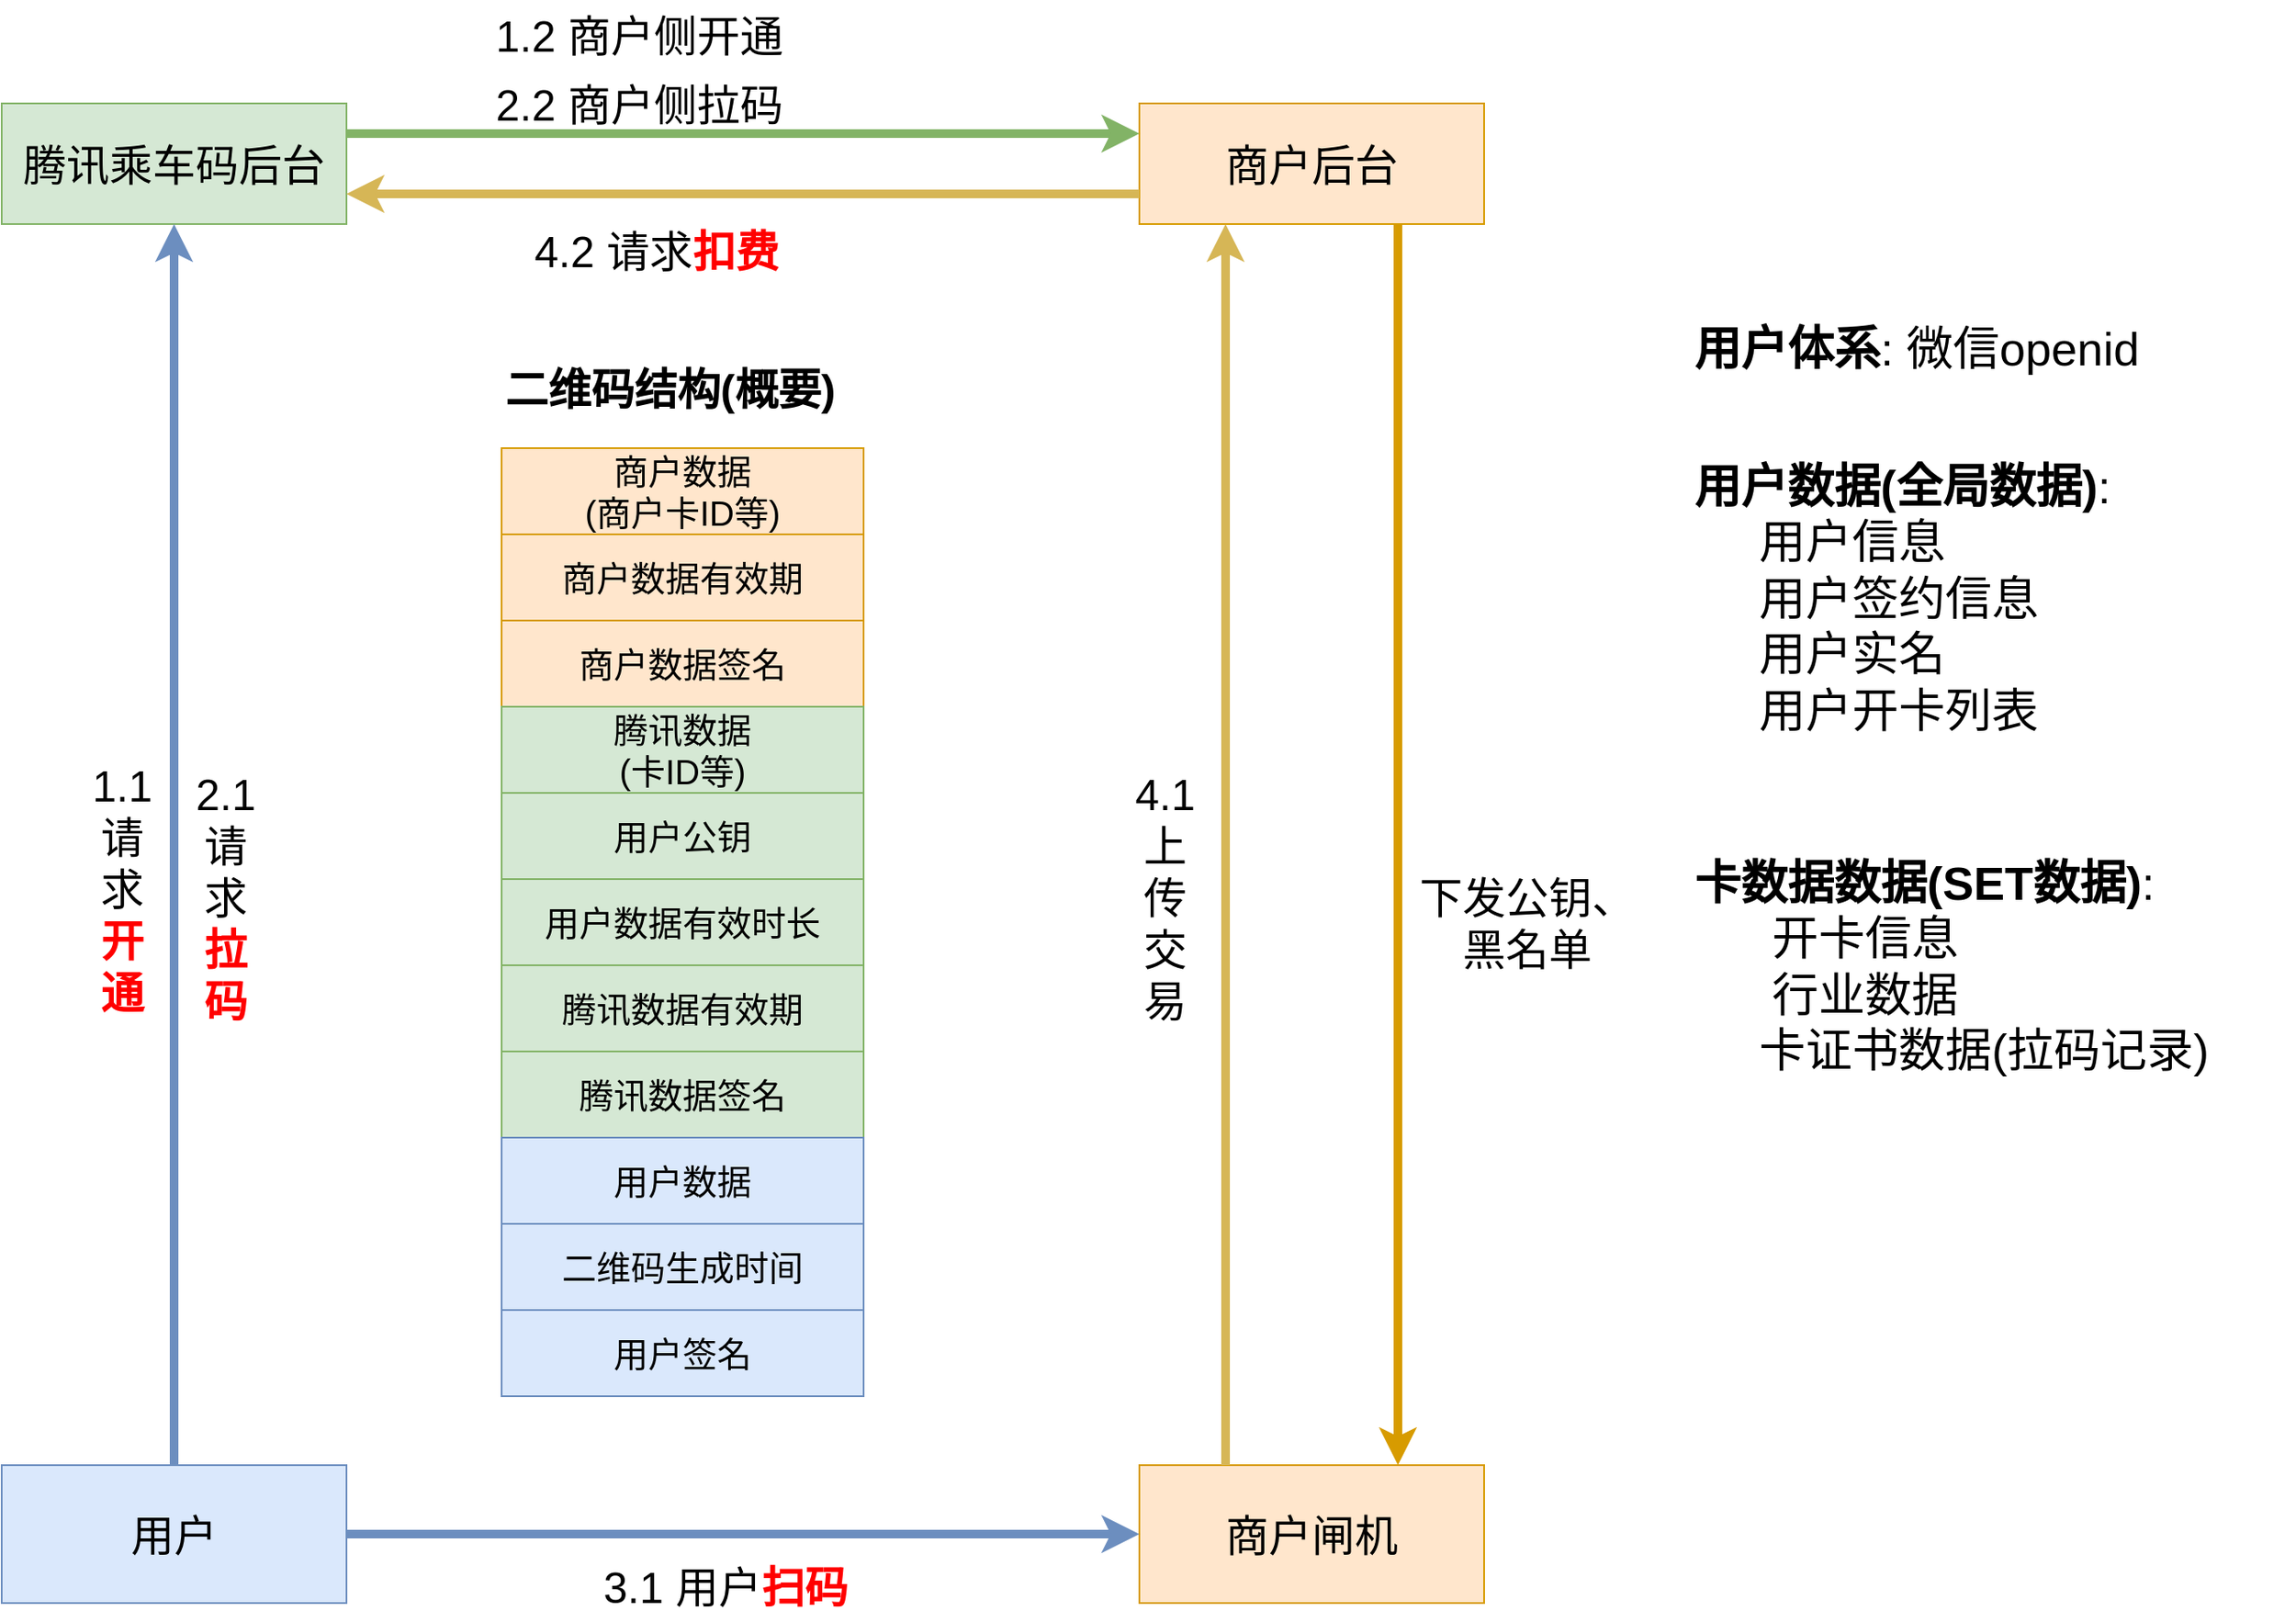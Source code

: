 <mxfile version="20.7.4" type="github" pages="6">
  <diagram id="yu-dqQg2ILVOB0d_rVwu" name="流程说明">
    <mxGraphModel dx="1750" dy="1127" grid="1" gridSize="10" guides="1" tooltips="1" connect="1" arrows="1" fold="1" page="1" pageScale="1" pageWidth="827" pageHeight="1169" math="0" shadow="0">
      <root>
        <mxCell id="0" />
        <mxCell id="1" parent="0" />
        <mxCell id="gupVtkErY-x4jR-GN4kC-15" value="" style="group" parent="1" vertex="1" connectable="0">
          <mxGeometry x="470" y="390" width="210" height="550" as="geometry" />
        </mxCell>
        <mxCell id="gupVtkErY-x4jR-GN4kC-1" value="商户数据&lt;br&gt;(商户卡ID等)" style="rounded=0;whiteSpace=wrap;html=1;fontSize=20;fillColor=#ffe6cc;strokeColor=#d79b00;" parent="gupVtkErY-x4jR-GN4kC-15" vertex="1">
          <mxGeometry width="210" height="50" as="geometry" />
        </mxCell>
        <mxCell id="gupVtkErY-x4jR-GN4kC-2" value="商户数据有效期" style="rounded=0;whiteSpace=wrap;html=1;fontSize=20;fillColor=#ffe6cc;strokeColor=#d79b00;" parent="gupVtkErY-x4jR-GN4kC-15" vertex="1">
          <mxGeometry y="50" width="210" height="50" as="geometry" />
        </mxCell>
        <mxCell id="gupVtkErY-x4jR-GN4kC-3" value="商户数据签名" style="rounded=0;whiteSpace=wrap;html=1;fontSize=20;fillColor=#ffe6cc;strokeColor=#d79b00;" parent="gupVtkErY-x4jR-GN4kC-15" vertex="1">
          <mxGeometry y="100" width="210" height="50" as="geometry" />
        </mxCell>
        <mxCell id="gupVtkErY-x4jR-GN4kC-5" value="腾讯数据&lt;br&gt;(卡ID等)" style="rounded=0;whiteSpace=wrap;html=1;fontSize=20;fillColor=#d5e8d4;strokeColor=#82b366;" parent="gupVtkErY-x4jR-GN4kC-15" vertex="1">
          <mxGeometry y="150" width="210" height="50" as="geometry" />
        </mxCell>
        <mxCell id="gupVtkErY-x4jR-GN4kC-6" value="腾讯数据有效期" style="rounded=0;whiteSpace=wrap;html=1;fontSize=20;fillColor=#d5e8d4;strokeColor=#82b366;" parent="gupVtkErY-x4jR-GN4kC-15" vertex="1">
          <mxGeometry y="300" width="210" height="50" as="geometry" />
        </mxCell>
        <mxCell id="gupVtkErY-x4jR-GN4kC-7" value="腾讯数据签名" style="rounded=0;whiteSpace=wrap;html=1;fontSize=20;fillColor=#d5e8d4;strokeColor=#82b366;" parent="gupVtkErY-x4jR-GN4kC-15" vertex="1">
          <mxGeometry y="350" width="210" height="50" as="geometry" />
        </mxCell>
        <mxCell id="gupVtkErY-x4jR-GN4kC-8" value="用户公钥" style="rounded=0;whiteSpace=wrap;html=1;fontSize=20;fillColor=#d5e8d4;strokeColor=#82b366;" parent="gupVtkErY-x4jR-GN4kC-15" vertex="1">
          <mxGeometry y="200" width="210" height="50" as="geometry" />
        </mxCell>
        <mxCell id="gupVtkErY-x4jR-GN4kC-11" value="用户数据有效时长" style="rounded=0;whiteSpace=wrap;html=1;fontSize=20;fillColor=#d5e8d4;strokeColor=#82b366;" parent="gupVtkErY-x4jR-GN4kC-15" vertex="1">
          <mxGeometry y="250" width="210" height="50" as="geometry" />
        </mxCell>
        <mxCell id="gupVtkErY-x4jR-GN4kC-12" value="用户数据" style="rounded=0;whiteSpace=wrap;html=1;fontSize=20;fillColor=#dae8fc;strokeColor=#6c8ebf;" parent="gupVtkErY-x4jR-GN4kC-15" vertex="1">
          <mxGeometry y="400" width="210" height="50" as="geometry" />
        </mxCell>
        <mxCell id="gupVtkErY-x4jR-GN4kC-13" value="二维码生成时间" style="rounded=0;whiteSpace=wrap;html=1;fontSize=20;fillColor=#dae8fc;strokeColor=#6c8ebf;" parent="gupVtkErY-x4jR-GN4kC-15" vertex="1">
          <mxGeometry y="450" width="210" height="50" as="geometry" />
        </mxCell>
        <mxCell id="gupVtkErY-x4jR-GN4kC-14" value="用户签名" style="rounded=0;whiteSpace=wrap;html=1;fontSize=20;fillColor=#dae8fc;strokeColor=#6c8ebf;" parent="gupVtkErY-x4jR-GN4kC-15" vertex="1">
          <mxGeometry y="500" width="210" height="50" as="geometry" />
        </mxCell>
        <mxCell id="gupVtkErY-x4jR-GN4kC-16" value="二维码结构(概要)" style="text;html=1;strokeColor=none;fillColor=none;align=left;verticalAlign=middle;whiteSpace=wrap;rounded=0;fontSize=25;fontStyle=1" parent="1" vertex="1">
          <mxGeometry x="470" y="340" width="200" height="30" as="geometry" />
        </mxCell>
        <mxCell id="gupVtkErY-x4jR-GN4kC-18" value="腾讯乘车码后台" style="rounded=0;whiteSpace=wrap;html=1;fontSize=25;fillColor=#d5e8d4;strokeColor=#82b366;" parent="1" vertex="1">
          <mxGeometry x="180" y="190" width="200" height="70" as="geometry" />
        </mxCell>
        <mxCell id="gupVtkErY-x4jR-GN4kC-19" value="用户" style="rounded=0;whiteSpace=wrap;html=1;fontSize=25;fillColor=#dae8fc;strokeColor=#6c8ebf;" parent="1" vertex="1">
          <mxGeometry x="180" y="980" width="200" height="80" as="geometry" />
        </mxCell>
        <mxCell id="gupVtkErY-x4jR-GN4kC-20" value="商户闸机" style="rounded=0;whiteSpace=wrap;html=1;fontSize=25;fillColor=#ffe6cc;strokeColor=#d79b00;" parent="1" vertex="1">
          <mxGeometry x="840" y="980" width="200" height="80" as="geometry" />
        </mxCell>
        <mxCell id="gupVtkErY-x4jR-GN4kC-21" value="商户后台" style="rounded=0;whiteSpace=wrap;html=1;fontSize=25;fillColor=#ffe6cc;strokeColor=#d79b00;" parent="1" vertex="1">
          <mxGeometry x="840" y="190" width="200" height="70" as="geometry" />
        </mxCell>
        <mxCell id="gupVtkErY-x4jR-GN4kC-22" value="" style="endArrow=classic;html=1;rounded=0;strokeColor=#6c8ebf;strokeWidth=5;fontSize=25;exitX=0.5;exitY=0;exitDx=0;exitDy=0;entryX=0.5;entryY=1;entryDx=0;entryDy=0;fillColor=#dae8fc;" parent="1" source="gupVtkErY-x4jR-GN4kC-19" target="gupVtkErY-x4jR-GN4kC-18" edge="1">
          <mxGeometry width="50" height="50" relative="1" as="geometry">
            <mxPoint x="1140" y="840" as="sourcePoint" />
            <mxPoint x="1190" y="790" as="targetPoint" />
          </mxGeometry>
        </mxCell>
        <mxCell id="gupVtkErY-x4jR-GN4kC-23" value="" style="endArrow=classic;html=1;rounded=0;strokeColor=#6c8ebf;strokeWidth=5;fontSize=25;exitX=1;exitY=0.5;exitDx=0;exitDy=0;entryX=0;entryY=0.5;entryDx=0;entryDy=0;fillColor=#dae8fc;" parent="1" source="gupVtkErY-x4jR-GN4kC-19" target="gupVtkErY-x4jR-GN4kC-20" edge="1">
          <mxGeometry width="50" height="50" relative="1" as="geometry">
            <mxPoint x="590" y="1080" as="sourcePoint" />
            <mxPoint x="640" y="1030" as="targetPoint" />
          </mxGeometry>
        </mxCell>
        <mxCell id="gupVtkErY-x4jR-GN4kC-24" value="" style="endArrow=classic;html=1;rounded=0;strokeColor=#d6b656;strokeWidth=5;fontSize=25;exitX=0.25;exitY=0;exitDx=0;exitDy=0;entryX=0.25;entryY=1;entryDx=0;entryDy=0;fillColor=#fff2cc;" parent="1" source="gupVtkErY-x4jR-GN4kC-20" target="gupVtkErY-x4jR-GN4kC-21" edge="1">
          <mxGeometry width="50" height="50" relative="1" as="geometry">
            <mxPoint x="930" y="920" as="sourcePoint" />
            <mxPoint x="980" y="870" as="targetPoint" />
          </mxGeometry>
        </mxCell>
        <mxCell id="gupVtkErY-x4jR-GN4kC-25" value="" style="endArrow=classic;html=1;rounded=0;strokeColor=#d6b656;strokeWidth=5;fontSize=25;entryX=1;entryY=0.75;entryDx=0;entryDy=0;exitX=0;exitY=0.75;exitDx=0;exitDy=0;fillColor=#fff2cc;" parent="1" source="gupVtkErY-x4jR-GN4kC-21" target="gupVtkErY-x4jR-GN4kC-18" edge="1">
          <mxGeometry width="50" height="50" relative="1" as="geometry">
            <mxPoint x="1100" y="540" as="sourcePoint" />
            <mxPoint x="1150" y="490" as="targetPoint" />
          </mxGeometry>
        </mxCell>
        <mxCell id="gupVtkErY-x4jR-GN4kC-26" value="" style="endArrow=classic;html=1;rounded=0;strokeColor=#82b366;strokeWidth=5;fontSize=25;exitX=1;exitY=0.25;exitDx=0;exitDy=0;entryX=0;entryY=0.25;entryDx=0;entryDy=0;fillColor=#d5e8d4;" parent="1" source="gupVtkErY-x4jR-GN4kC-18" target="gupVtkErY-x4jR-GN4kC-21" edge="1">
          <mxGeometry width="50" height="50" relative="1" as="geometry">
            <mxPoint x="400" y="360" as="sourcePoint" />
            <mxPoint x="450" y="310" as="targetPoint" />
          </mxGeometry>
        </mxCell>
        <mxCell id="gupVtkErY-x4jR-GN4kC-27" value="" style="endArrow=classic;html=1;rounded=0;strokeColor=#d79b00;strokeWidth=5;fontSize=25;exitX=0.75;exitY=1;exitDx=0;exitDy=0;fillColor=#ffe6cc;entryX=0.75;entryY=0;entryDx=0;entryDy=0;" parent="1" source="gupVtkErY-x4jR-GN4kC-21" target="gupVtkErY-x4jR-GN4kC-20" edge="1">
          <mxGeometry width="50" height="50" relative="1" as="geometry">
            <mxPoint x="1010" y="750" as="sourcePoint" />
            <mxPoint x="940" y="980" as="targetPoint" />
          </mxGeometry>
        </mxCell>
        <mxCell id="gupVtkErY-x4jR-GN4kC-28" value="1.1请&lt;br&gt;求&lt;br&gt;&lt;b&gt;&lt;font color=&quot;#ff0000&quot;&gt;开&lt;br&gt;通&lt;/font&gt;&lt;/b&gt;" style="text;html=1;strokeColor=none;fillColor=none;align=center;verticalAlign=middle;whiteSpace=wrap;rounded=0;fontSize=25;" parent="1" vertex="1">
          <mxGeometry x="230" y="520" width="40" height="250" as="geometry" />
        </mxCell>
        <mxCell id="gupVtkErY-x4jR-GN4kC-29" value="2.1请&lt;br&gt;求&lt;br&gt;&lt;b&gt;&lt;font color=&quot;#ff0000&quot;&gt;拉&lt;br&gt;码&lt;/font&gt;&lt;/b&gt;" style="text;html=1;strokeColor=none;fillColor=none;align=center;verticalAlign=middle;whiteSpace=wrap;rounded=0;fontSize=25;" parent="1" vertex="1">
          <mxGeometry x="280" y="520" width="60" height="260" as="geometry" />
        </mxCell>
        <mxCell id="gupVtkErY-x4jR-GN4kC-30" value="2.2 商户侧拉码" style="text;html=1;strokeColor=none;fillColor=none;align=center;verticalAlign=middle;whiteSpace=wrap;rounded=0;fontSize=25;" parent="1" vertex="1">
          <mxGeometry x="430" y="170" width="240" height="40" as="geometry" />
        </mxCell>
        <mxCell id="gupVtkErY-x4jR-GN4kC-31" value="1.2 商户侧开通" style="text;html=1;strokeColor=none;fillColor=none;align=center;verticalAlign=middle;whiteSpace=wrap;rounded=0;fontSize=25;" parent="1" vertex="1">
          <mxGeometry x="430" y="130" width="240" height="40" as="geometry" />
        </mxCell>
        <mxCell id="s6BjZw7QCWQ93VPxm_vX-1" value="3.1 用户&lt;font color=&quot;#ff0000&quot;&gt;&lt;b&gt;扫码&lt;/b&gt;&lt;/font&gt;" style="text;html=1;strokeColor=none;fillColor=none;align=center;verticalAlign=middle;whiteSpace=wrap;rounded=0;fontSize=25;" parent="1" vertex="1">
          <mxGeometry x="480" y="1030" width="240" height="40" as="geometry" />
        </mxCell>
        <mxCell id="s6BjZw7QCWQ93VPxm_vX-3" value="4.1 上传交易" style="text;html=1;strokeColor=none;fillColor=none;align=center;verticalAlign=middle;whiteSpace=wrap;rounded=0;fontSize=25;" parent="1" vertex="1">
          <mxGeometry x="830" y="560" width="50" height="180" as="geometry" />
        </mxCell>
        <mxCell id="s6BjZw7QCWQ93VPxm_vX-4" value="4.2 请求&lt;b&gt;&lt;font color=&quot;#ff0000&quot;&gt;扣费&lt;/font&gt;&lt;/b&gt;" style="text;html=1;strokeColor=none;fillColor=none;align=center;verticalAlign=middle;whiteSpace=wrap;rounded=0;fontSize=25;" parent="1" vertex="1">
          <mxGeometry x="450" y="260" width="220" height="30" as="geometry" />
        </mxCell>
        <mxCell id="s45qqeIWVPY9Aq14K7KO-1" value="&lt;font style=&quot;font-size: 27px;&quot;&gt;&lt;b&gt;用户体系&lt;/b&gt;: 微信openid&lt;br style=&quot;font-size: 27px;&quot;&gt;&lt;/font&gt;" style="text;html=1;strokeColor=none;fillColor=none;align=left;verticalAlign=top;whiteSpace=wrap;rounded=0;fontSize=27;spacingTop=0;spacing=2;spacingBottom=10;" parent="1" vertex="1">
          <mxGeometry x="1160" y="310" width="350" height="50" as="geometry" />
        </mxCell>
        <mxCell id="8Q52d4ZnQLhqDu5AFjB3-1" value="下发公钥、黑名单" style="text;html=1;strokeColor=none;fillColor=none;align=center;verticalAlign=middle;whiteSpace=wrap;rounded=0;fontSize=25;" parent="1" vertex="1">
          <mxGeometry x="1000" y="620" width="130" height="90" as="geometry" />
        </mxCell>
        <mxCell id="hdaIkQa8yGV_nYN4qVuG-1" value="&lt;font style=&quot;font-size: 27px;&quot;&gt;&lt;span style=&quot;font-size: 27px;&quot;&gt;&lt;b&gt;用户数据(全局数据)&lt;/b&gt;:&lt;/span&gt;&lt;br style=&quot;font-size: 27px;&quot;&gt;&lt;span style=&quot;font-size: 27px;&quot;&gt;&amp;nbsp; &amp;nbsp; &lt;b style=&quot;font-size: 27px;&quot;&gt;&amp;nbsp;&lt;/b&gt;&lt;span style=&quot;font-size: 27px;&quot;&gt;用户信息&lt;br&gt;&lt;/span&gt;&lt;/span&gt;&amp;nbsp; &amp;nbsp; &amp;nbsp;用户签约信息&lt;br&gt;&amp;nbsp; &amp;nbsp; &amp;nbsp;用户实名&lt;br&gt;&amp;nbsp; &amp;nbsp; &amp;nbsp;用户开卡列表&lt;br style=&quot;font-size: 27px;&quot;&gt;&lt;/font&gt;" style="text;html=1;strokeColor=none;fillColor=none;align=left;verticalAlign=top;whiteSpace=wrap;rounded=0;fontSize=27;spacingTop=0;spacing=2;spacingBottom=10;" vertex="1" parent="1">
          <mxGeometry x="1160" y="390" width="300" height="190" as="geometry" />
        </mxCell>
        <mxCell id="fp9_XV02yfHFrb1VNwdj-1" value="&lt;font style=&quot;font-size: 27px;&quot;&gt;&lt;span style=&quot;font-size: 27px;&quot;&gt;&lt;b&gt;卡数据数据(SET数据)&lt;/b&gt;:&lt;/span&gt;&lt;br style=&quot;font-size: 27px;&quot;&gt;&lt;span style=&quot;font-size: 27px;&quot;&gt;&amp;nbsp; &amp;nbsp; &lt;b style=&quot;font-size: 27px;&quot;&gt;&amp;nbsp;&amp;nbsp;&lt;/b&gt;&lt;span style=&quot;font-size: 27px;&quot;&gt;开卡&lt;/span&gt;&lt;span style=&quot;font-size: 27px;&quot;&gt;信息&lt;br&gt;&lt;/span&gt;&lt;/span&gt;&amp;nbsp; &amp;nbsp; &amp;nbsp; 行业数据&lt;br&gt;&amp;nbsp; &amp;nbsp; &amp;nbsp;卡证书数据(拉码记录)&lt;br style=&quot;font-size: 27px;&quot;&gt;&lt;/font&gt;" style="text;html=1;strokeColor=none;fillColor=none;align=left;verticalAlign=top;whiteSpace=wrap;rounded=0;fontSize=27;spacingTop=0;spacing=2;spacingBottom=10;" vertex="1" parent="1">
          <mxGeometry x="1160" y="620" width="340" height="170" as="geometry" />
        </mxCell>
      </root>
    </mxGraphModel>
  </diagram>
  <diagram name="逻辑架构图(概要)" id="M49fVHt3cJXl_XYMcX9H">
    <mxGraphModel dx="1877" dy="676" grid="1" gridSize="10" guides="1" tooltips="1" connect="1" arrows="1" fold="1" page="1" pageScale="1" pageWidth="827" pageHeight="1169" math="0" shadow="0">
      <root>
        <mxCell id="8vfE_GPwuyJYE2DbFT7K-0" />
        <mxCell id="8vfE_GPwuyJYE2DbFT7K-1" parent="8vfE_GPwuyJYE2DbFT7K-0" />
        <mxCell id="8vfE_GPwuyJYE2DbFT7K-41" value="小程序" style="rounded=0;whiteSpace=wrap;html=1;" parent="8vfE_GPwuyJYE2DbFT7K-1" vertex="1">
          <mxGeometry x="-369" y="170" width="120" height="40" as="geometry" />
        </mxCell>
        <mxCell id="8vfE_GPwuyJYE2DbFT7K-42" value="" style="endArrow=classic;html=1;rounded=0;entryX=0.5;entryY=0;entryDx=0;entryDy=0;exitX=0.5;exitY=1;exitDx=0;exitDy=0;" parent="8vfE_GPwuyJYE2DbFT7K-1" source="8vfE_GPwuyJYE2DbFT7K-41" target="8vfE_GPwuyJYE2DbFT7K-5" edge="1">
          <mxGeometry width="50" height="50" relative="1" as="geometry">
            <mxPoint x="-329" y="390" as="sourcePoint" />
            <mxPoint x="-279" y="340" as="targetPoint" />
          </mxGeometry>
        </mxCell>
        <mxCell id="8vfE_GPwuyJYE2DbFT7K-43" value="DNS解析&lt;br&gt;GSLB" style="rounded=0;whiteSpace=wrap;html=1;" parent="8vfE_GPwuyJYE2DbFT7K-1" vertex="1">
          <mxGeometry x="-649" y="170" width="120" height="40" as="geometry" />
        </mxCell>
        <mxCell id="8vfE_GPwuyJYE2DbFT7K-44" value="" style="endArrow=classic;html=1;rounded=0;exitX=0;exitY=0.5;exitDx=0;exitDy=0;" parent="8vfE_GPwuyJYE2DbFT7K-1" source="8vfE_GPwuyJYE2DbFT7K-41" target="8vfE_GPwuyJYE2DbFT7K-43" edge="1">
          <mxGeometry width="50" height="50" relative="1" as="geometry">
            <mxPoint x="-289" y="340" as="sourcePoint" />
            <mxPoint x="-239" y="290" as="targetPoint" />
          </mxGeometry>
        </mxCell>
        <mxCell id="8vfE_GPwuyJYE2DbFT7K-45" value="深圳" style="text;html=1;strokeColor=none;fillColor=none;align=center;verticalAlign=middle;whiteSpace=wrap;rounded=0;fontSize=20;fontColor=#000000;fontStyle=0" parent="8vfE_GPwuyJYE2DbFT7K-1" vertex="1">
          <mxGeometry x="-609" y="210" width="200" height="40" as="geometry" />
        </mxCell>
        <mxCell id="8vfE_GPwuyJYE2DbFT7K-46" value="上海" style="text;html=1;strokeColor=none;fillColor=none;align=center;verticalAlign=middle;whiteSpace=wrap;rounded=0;fontSize=20;fontColor=#000000;fontStyle=0" parent="8vfE_GPwuyJYE2DbFT7K-1" vertex="1">
          <mxGeometry x="-179" y="205" width="160" height="30" as="geometry" />
        </mxCell>
        <mxCell id="8ZRdmSEH7gAr3_ejFVKx-10" value="" style="endArrow=classic;html=1;rounded=0;entryX=0.5;entryY=0;entryDx=0;entryDy=0;exitX=0.5;exitY=1;exitDx=0;exitDy=0;" parent="8vfE_GPwuyJYE2DbFT7K-1" source="8vfE_GPwuyJYE2DbFT7K-41" target="8ZRdmSEH7gAr3_ejFVKx-4" edge="1">
          <mxGeometry width="50" height="50" relative="1" as="geometry">
            <mxPoint x="-269" y="220" as="sourcePoint" />
            <mxPoint x="-407" y="290" as="targetPoint" />
          </mxGeometry>
        </mxCell>
        <mxCell id="8ZRdmSEH7gAr3_ejFVKx-41" value="" style="group" parent="8vfE_GPwuyJYE2DbFT7K-1" vertex="1" connectable="0">
          <mxGeometry x="-665" y="280" width="340" height="450" as="geometry" />
        </mxCell>
        <mxCell id="8vfE_GPwuyJYE2DbFT7K-3" value="" style="rounded=1;whiteSpace=wrap;html=1;container=0;" parent="8ZRdmSEH7gAr3_ejFVKx-41" vertex="1">
          <mxGeometry y="190" width="340" height="100" as="geometry" />
        </mxCell>
        <mxCell id="8vfE_GPwuyJYE2DbFT7K-4" value="业务逻辑层&lt;br&gt;trpc-cpp&lt;br&gt;&lt;br&gt;" style="rounded=0;whiteSpace=wrap;html=1;container=0;" parent="8ZRdmSEH7gAr3_ejFVKx-41" vertex="1">
          <mxGeometry x="20" y="210" width="120" height="60" as="geometry" />
        </mxCell>
        <mxCell id="8vfE_GPwuyJYE2DbFT7K-5" value="公司统一网关&lt;br&gt;STGW" style="rounded=0;whiteSpace=wrap;html=1;container=0;" parent="8ZRdmSEH7gAr3_ejFVKx-41" vertex="1">
          <mxGeometry x="188" width="120" height="40" as="geometry" />
        </mxCell>
        <mxCell id="8vfE_GPwuyJYE2DbFT7K-6" value="路由服务SDK" style="rounded=0;whiteSpace=wrap;html=1;container=0;" parent="8ZRdmSEH7gAr3_ejFVKx-41" vertex="1">
          <mxGeometry x="20" y="250" width="120" height="20" as="geometry" />
        </mxCell>
        <mxCell id="8vfE_GPwuyJYE2DbFT7K-7" value="业务逻辑层&lt;br&gt;trpc-cpp&lt;br&gt;&lt;br&gt;" style="rounded=0;whiteSpace=wrap;html=1;container=0;" parent="8ZRdmSEH7gAr3_ejFVKx-41" vertex="1">
          <mxGeometry x="188" y="210" width="120" height="60" as="geometry" />
        </mxCell>
        <mxCell id="8vfE_GPwuyJYE2DbFT7K-8" value="服务治理SDK" style="rounded=0;whiteSpace=wrap;html=1;fillColor=#dae8fc;strokeColor=#6c8ebf;container=0;" parent="8ZRdmSEH7gAr3_ejFVKx-41" vertex="1">
          <mxGeometry x="188" y="250" width="120" height="20" as="geometry" />
        </mxCell>
        <mxCell id="8vfE_GPwuyJYE2DbFT7K-9" value="服务治理SDK" style="rounded=0;whiteSpace=wrap;html=1;fillColor=#dae8fc;strokeColor=#6c8ebf;container=0;" parent="8ZRdmSEH7gAr3_ejFVKx-41" vertex="1">
          <mxGeometry x="20" y="250" width="120" height="20" as="geometry" />
        </mxCell>
        <mxCell id="8vfE_GPwuyJYE2DbFT7K-10" value="商户代理层" style="rounded=0;whiteSpace=wrap;html=1;container=0;" parent="8ZRdmSEH7gAr3_ejFVKx-41" vertex="1">
          <mxGeometry x="188" y="340" width="120" height="40" as="geometry" />
        </mxCell>
        <mxCell id="8vfE_GPwuyJYE2DbFT7K-11" value="外部商户1...N" style="rounded=0;whiteSpace=wrap;html=1;container=0;" parent="8ZRdmSEH7gAr3_ejFVKx-41" vertex="1">
          <mxGeometry x="188" y="420" width="120" height="40" as="geometry" />
        </mxCell>
        <mxCell id="8vfE_GPwuyJYE2DbFT7K-12" value="" style="endArrow=classic;html=1;rounded=0;exitX=0.5;exitY=1;exitDx=0;exitDy=0;entryX=0.5;entryY=0;entryDx=0;entryDy=0;" parent="8ZRdmSEH7gAr3_ejFVKx-41" source="8vfE_GPwuyJYE2DbFT7K-10" target="8vfE_GPwuyJYE2DbFT7K-11" edge="1">
          <mxGeometry width="50" height="50" relative="1" as="geometry">
            <mxPoint x="318" y="590" as="sourcePoint" />
            <mxPoint x="368" y="540" as="targetPoint" />
          </mxGeometry>
        </mxCell>
        <mxCell id="8vfE_GPwuyJYE2DbFT7K-13" value="Web接入层&lt;br&gt;trpc-cpp&lt;br&gt;&lt;br&gt;" style="rounded=0;whiteSpace=wrap;html=1;container=0;" parent="8ZRdmSEH7gAr3_ejFVKx-41" vertex="1">
          <mxGeometry x="188" y="80" width="120" height="60" as="geometry" />
        </mxCell>
        <mxCell id="8vfE_GPwuyJYE2DbFT7K-14" value="服务治理SDK" style="rounded=0;whiteSpace=wrap;html=1;fillColor=#dae8fc;strokeColor=#6c8ebf;container=0;" parent="8ZRdmSEH7gAr3_ejFVKx-41" vertex="1">
          <mxGeometry x="188" y="120" width="120" height="20" as="geometry" />
        </mxCell>
        <mxCell id="8vfE_GPwuyJYE2DbFT7K-16" value="" style="endArrow=classic;html=1;rounded=0;entryX=0.5;entryY=0;entryDx=0;entryDy=0;exitX=0.5;exitY=1;exitDx=0;exitDy=0;" parent="8ZRdmSEH7gAr3_ejFVKx-41" source="8vfE_GPwuyJYE2DbFT7K-14" target="8vfE_GPwuyJYE2DbFT7K-7" edge="1">
          <mxGeometry width="50" height="50" relative="1" as="geometry">
            <mxPoint x="248" y="130" as="sourcePoint" />
            <mxPoint x="243.38" y="190" as="targetPoint" />
          </mxGeometry>
        </mxCell>
        <mxCell id="8vfE_GPwuyJYE2DbFT7K-17" value="" style="endArrow=classic;html=1;rounded=0;exitX=0.5;exitY=1;exitDx=0;exitDy=0;entryX=0.5;entryY=0;entryDx=0;entryDy=0;" parent="8ZRdmSEH7gAr3_ejFVKx-41" source="8vfE_GPwuyJYE2DbFT7K-5" target="8vfE_GPwuyJYE2DbFT7K-13" edge="1">
          <mxGeometry width="50" height="50" relative="1" as="geometry">
            <mxPoint x="88" y="90" as="sourcePoint" />
            <mxPoint x="138" y="40" as="targetPoint" />
          </mxGeometry>
        </mxCell>
        <mxCell id="8vfE_GPwuyJYE2DbFT7K-18" value="" style="endArrow=classic;html=1;rounded=0;exitX=0.5;exitY=1;exitDx=0;exitDy=0;entryX=0.5;entryY=0;entryDx=0;entryDy=0;" parent="8ZRdmSEH7gAr3_ejFVKx-41" target="8vfE_GPwuyJYE2DbFT7K-10" edge="1">
          <mxGeometry width="50" height="50" relative="1" as="geometry">
            <mxPoint x="248" y="290" as="sourcePoint" />
            <mxPoint x="438" y="360" as="targetPoint" />
          </mxGeometry>
        </mxCell>
        <mxCell id="8vfE_GPwuyJYE2DbFT7K-19" value="SET01" style="text;html=1;strokeColor=none;fillColor=none;align=center;verticalAlign=middle;whiteSpace=wrap;rounded=0;container=0;" parent="8ZRdmSEH7gAr3_ejFVKx-41" vertex="1">
          <mxGeometry x="20" y="190" width="60" height="20" as="geometry" />
        </mxCell>
        <mxCell id="8vfE_GPwuyJYE2DbFT7K-20" value="SET02" style="text;html=1;strokeColor=none;fillColor=none;align=center;verticalAlign=middle;whiteSpace=wrap;rounded=0;container=0;" parent="8ZRdmSEH7gAr3_ejFVKx-41" vertex="1">
          <mxGeometry x="248" y="190" width="60" height="20" as="geometry" />
        </mxCell>
        <mxCell id="8ZRdmSEH7gAr3_ejFVKx-4" value="公司统一网关&lt;br&gt;STGW" style="rounded=0;whiteSpace=wrap;html=1;container=0;" parent="8ZRdmSEH7gAr3_ejFVKx-41" vertex="1">
          <mxGeometry x="20" width="120" height="40" as="geometry" />
        </mxCell>
        <mxCell id="8ZRdmSEH7gAr3_ejFVKx-5" value="Web接入层&lt;br&gt;trpc-cpp&lt;br&gt;&lt;br&gt;" style="rounded=0;whiteSpace=wrap;html=1;container=0;" parent="8ZRdmSEH7gAr3_ejFVKx-41" vertex="1">
          <mxGeometry x="20" y="80" width="120" height="60" as="geometry" />
        </mxCell>
        <mxCell id="8ZRdmSEH7gAr3_ejFVKx-6" value="服务治理SDK" style="rounded=0;whiteSpace=wrap;html=1;fillColor=#dae8fc;strokeColor=#6c8ebf;container=0;" parent="8ZRdmSEH7gAr3_ejFVKx-41" vertex="1">
          <mxGeometry x="20" y="120" width="120" height="20" as="geometry" />
        </mxCell>
        <mxCell id="8ZRdmSEH7gAr3_ejFVKx-7" value="" style="endArrow=classic;html=1;rounded=0;exitX=0.5;exitY=1;exitDx=0;exitDy=0;entryX=0.5;entryY=0;entryDx=0;entryDy=0;" parent="8ZRdmSEH7gAr3_ejFVKx-41" source="8ZRdmSEH7gAr3_ejFVKx-4" target="8ZRdmSEH7gAr3_ejFVKx-5" edge="1">
          <mxGeometry width="50" height="50" relative="1" as="geometry">
            <mxPoint x="-80" y="90" as="sourcePoint" />
            <mxPoint x="-30" y="40" as="targetPoint" />
          </mxGeometry>
        </mxCell>
        <mxCell id="8ZRdmSEH7gAr3_ejFVKx-8" value="" style="endArrow=classic;html=1;rounded=0;entryX=1;entryY=1;entryDx=0;entryDy=0;exitX=0.5;exitY=1;exitDx=0;exitDy=0;" parent="8ZRdmSEH7gAr3_ejFVKx-41" source="8ZRdmSEH7gAr3_ejFVKx-6" target="8vfE_GPwuyJYE2DbFT7K-19" edge="1">
          <mxGeometry width="50" height="50" relative="1" as="geometry">
            <mxPoint x="258" y="150" as="sourcePoint" />
            <mxPoint x="258" y="220" as="targetPoint" />
          </mxGeometry>
        </mxCell>
        <mxCell id="8ZRdmSEH7gAr3_ejFVKx-11" value="商户代理层" style="rounded=0;whiteSpace=wrap;html=1;container=0;" parent="8ZRdmSEH7gAr3_ejFVKx-41" vertex="1">
          <mxGeometry x="26" y="340" width="120" height="40" as="geometry" />
        </mxCell>
        <mxCell id="8ZRdmSEH7gAr3_ejFVKx-12" value="外部商户1...N" style="rounded=0;whiteSpace=wrap;html=1;container=0;" parent="8ZRdmSEH7gAr3_ejFVKx-41" vertex="1">
          <mxGeometry x="26" y="420" width="120" height="40" as="geometry" />
        </mxCell>
        <mxCell id="8ZRdmSEH7gAr3_ejFVKx-13" value="" style="endArrow=classic;html=1;rounded=0;exitX=0.5;exitY=1;exitDx=0;exitDy=0;entryX=0.5;entryY=0;entryDx=0;entryDy=0;" parent="8ZRdmSEH7gAr3_ejFVKx-41" source="8ZRdmSEH7gAr3_ejFVKx-11" target="8ZRdmSEH7gAr3_ejFVKx-12" edge="1">
          <mxGeometry width="50" height="50" relative="1" as="geometry">
            <mxPoint x="156" y="600" as="sourcePoint" />
            <mxPoint x="206" y="550" as="targetPoint" />
          </mxGeometry>
        </mxCell>
        <mxCell id="8ZRdmSEH7gAr3_ejFVKx-14" value="" style="endArrow=classic;html=1;rounded=0;exitX=0.25;exitY=1;exitDx=0;exitDy=0;entryX=0.5;entryY=0;entryDx=0;entryDy=0;" parent="8ZRdmSEH7gAr3_ejFVKx-41" source="8vfE_GPwuyJYE2DbFT7K-3" target="8ZRdmSEH7gAr3_ejFVKx-11" edge="1">
          <mxGeometry width="50" height="50" relative="1" as="geometry">
            <mxPoint x="66" y="290" as="sourcePoint" />
            <mxPoint x="256" y="360" as="targetPoint" />
          </mxGeometry>
        </mxCell>
        <mxCell id="DiSYbs_zAZJk56fzjqBL-1" value="" style="endArrow=none;html=1;rounded=0;dashed=1;strokeWidth=3;strokeColor=#666666;" parent="8ZRdmSEH7gAr3_ejFVKx-41" edge="1">
          <mxGeometry width="50" height="50" relative="1" as="geometry">
            <mxPoint x="166" y="475" as="sourcePoint" />
            <mxPoint x="166" y="-5" as="targetPoint" />
            <Array as="points" />
          </mxGeometry>
        </mxCell>
        <mxCell id="8ZRdmSEH7gAr3_ejFVKx-42" value="" style="group" parent="8vfE_GPwuyJYE2DbFT7K-1" vertex="1" connectable="0">
          <mxGeometry x="-295" y="280" width="340" height="450" as="geometry" />
        </mxCell>
        <mxCell id="8ZRdmSEH7gAr3_ejFVKx-43" value="" style="rounded=1;whiteSpace=wrap;html=1;container=0;" parent="8ZRdmSEH7gAr3_ejFVKx-42" vertex="1">
          <mxGeometry y="190" width="340" height="100" as="geometry" />
        </mxCell>
        <mxCell id="8ZRdmSEH7gAr3_ejFVKx-44" value="业务逻辑层&lt;br&gt;trpc-cpp&lt;br&gt;&lt;br&gt;" style="rounded=0;whiteSpace=wrap;html=1;container=0;" parent="8ZRdmSEH7gAr3_ejFVKx-42" vertex="1">
          <mxGeometry x="20" y="210" width="120" height="60" as="geometry" />
        </mxCell>
        <mxCell id="8ZRdmSEH7gAr3_ejFVKx-45" value="公司统一网关&lt;br&gt;STGW" style="rounded=0;whiteSpace=wrap;html=1;container=0;" parent="8ZRdmSEH7gAr3_ejFVKx-42" vertex="1">
          <mxGeometry x="188" width="120" height="40" as="geometry" />
        </mxCell>
        <mxCell id="8ZRdmSEH7gAr3_ejFVKx-46" value="路由服务SDK" style="rounded=0;whiteSpace=wrap;html=1;container=0;" parent="8ZRdmSEH7gAr3_ejFVKx-42" vertex="1">
          <mxGeometry x="20" y="250" width="120" height="20" as="geometry" />
        </mxCell>
        <mxCell id="8ZRdmSEH7gAr3_ejFVKx-47" value="业务逻辑层&lt;br&gt;trpc-cpp&lt;br&gt;&lt;br&gt;" style="rounded=0;whiteSpace=wrap;html=1;container=0;" parent="8ZRdmSEH7gAr3_ejFVKx-42" vertex="1">
          <mxGeometry x="188" y="210" width="120" height="60" as="geometry" />
        </mxCell>
        <mxCell id="8ZRdmSEH7gAr3_ejFVKx-48" value="服务治理SDK" style="rounded=0;whiteSpace=wrap;html=1;fillColor=#dae8fc;strokeColor=#6c8ebf;container=0;" parent="8ZRdmSEH7gAr3_ejFVKx-42" vertex="1">
          <mxGeometry x="188" y="250" width="120" height="20" as="geometry" />
        </mxCell>
        <mxCell id="8ZRdmSEH7gAr3_ejFVKx-49" value="服务治理SDK" style="rounded=0;whiteSpace=wrap;html=1;fillColor=#dae8fc;strokeColor=#6c8ebf;container=0;" parent="8ZRdmSEH7gAr3_ejFVKx-42" vertex="1">
          <mxGeometry x="20" y="250" width="120" height="20" as="geometry" />
        </mxCell>
        <mxCell id="8ZRdmSEH7gAr3_ejFVKx-50" value="商户代理层" style="rounded=0;whiteSpace=wrap;html=1;container=0;" parent="8ZRdmSEH7gAr3_ejFVKx-42" vertex="1">
          <mxGeometry x="188" y="340" width="120" height="40" as="geometry" />
        </mxCell>
        <mxCell id="8ZRdmSEH7gAr3_ejFVKx-51" value="外部商户1...N" style="rounded=0;whiteSpace=wrap;html=1;container=0;" parent="8ZRdmSEH7gAr3_ejFVKx-42" vertex="1">
          <mxGeometry x="188" y="420" width="120" height="40" as="geometry" />
        </mxCell>
        <mxCell id="8ZRdmSEH7gAr3_ejFVKx-52" value="" style="endArrow=classic;html=1;rounded=0;exitX=0.5;exitY=1;exitDx=0;exitDy=0;entryX=0.5;entryY=0;entryDx=0;entryDy=0;" parent="8ZRdmSEH7gAr3_ejFVKx-42" source="8ZRdmSEH7gAr3_ejFVKx-50" target="8ZRdmSEH7gAr3_ejFVKx-51" edge="1">
          <mxGeometry width="50" height="50" relative="1" as="geometry">
            <mxPoint x="318" y="590" as="sourcePoint" />
            <mxPoint x="368" y="540" as="targetPoint" />
          </mxGeometry>
        </mxCell>
        <mxCell id="8ZRdmSEH7gAr3_ejFVKx-53" value="Web接入层&lt;br&gt;trpc-cpp&lt;br&gt;&lt;br&gt;" style="rounded=0;whiteSpace=wrap;html=1;container=0;" parent="8ZRdmSEH7gAr3_ejFVKx-42" vertex="1">
          <mxGeometry x="188" y="80" width="120" height="60" as="geometry" />
        </mxCell>
        <mxCell id="8ZRdmSEH7gAr3_ejFVKx-54" value="服务治理SDK" style="rounded=0;whiteSpace=wrap;html=1;fillColor=#dae8fc;strokeColor=#6c8ebf;container=0;" parent="8ZRdmSEH7gAr3_ejFVKx-42" vertex="1">
          <mxGeometry x="188" y="120" width="120" height="20" as="geometry" />
        </mxCell>
        <mxCell id="8ZRdmSEH7gAr3_ejFVKx-55" value="" style="endArrow=classic;html=1;rounded=0;entryX=0.5;entryY=0;entryDx=0;entryDy=0;exitX=0.5;exitY=1;exitDx=0;exitDy=0;" parent="8ZRdmSEH7gAr3_ejFVKx-42" source="8ZRdmSEH7gAr3_ejFVKx-54" target="8ZRdmSEH7gAr3_ejFVKx-47" edge="1">
          <mxGeometry width="50" height="50" relative="1" as="geometry">
            <mxPoint x="248" y="130" as="sourcePoint" />
            <mxPoint x="243.38" y="190" as="targetPoint" />
          </mxGeometry>
        </mxCell>
        <mxCell id="8ZRdmSEH7gAr3_ejFVKx-56" value="" style="endArrow=classic;html=1;rounded=0;exitX=0.5;exitY=1;exitDx=0;exitDy=0;entryX=0.5;entryY=0;entryDx=0;entryDy=0;" parent="8ZRdmSEH7gAr3_ejFVKx-42" source="8ZRdmSEH7gAr3_ejFVKx-45" target="8ZRdmSEH7gAr3_ejFVKx-53" edge="1">
          <mxGeometry width="50" height="50" relative="1" as="geometry">
            <mxPoint x="88" y="90" as="sourcePoint" />
            <mxPoint x="138" y="40" as="targetPoint" />
          </mxGeometry>
        </mxCell>
        <mxCell id="8ZRdmSEH7gAr3_ejFVKx-57" value="" style="endArrow=classic;html=1;rounded=0;exitX=0.5;exitY=1;exitDx=0;exitDy=0;entryX=0.5;entryY=0;entryDx=0;entryDy=0;" parent="8ZRdmSEH7gAr3_ejFVKx-42" target="8ZRdmSEH7gAr3_ejFVKx-50" edge="1">
          <mxGeometry width="50" height="50" relative="1" as="geometry">
            <mxPoint x="248" y="290" as="sourcePoint" />
            <mxPoint x="438" y="360" as="targetPoint" />
          </mxGeometry>
        </mxCell>
        <mxCell id="8ZRdmSEH7gAr3_ejFVKx-58" value="SET51" style="text;html=1;strokeColor=none;fillColor=none;align=center;verticalAlign=middle;whiteSpace=wrap;rounded=0;container=0;" parent="8ZRdmSEH7gAr3_ejFVKx-42" vertex="1">
          <mxGeometry x="20" y="190" width="60" height="20" as="geometry" />
        </mxCell>
        <mxCell id="8ZRdmSEH7gAr3_ejFVKx-59" value="SET52" style="text;html=1;strokeColor=none;fillColor=none;align=center;verticalAlign=middle;whiteSpace=wrap;rounded=0;container=0;" parent="8ZRdmSEH7gAr3_ejFVKx-42" vertex="1">
          <mxGeometry x="248" y="190" width="60" height="20" as="geometry" />
        </mxCell>
        <mxCell id="8ZRdmSEH7gAr3_ejFVKx-60" value="公司统一网关&lt;br&gt;STGW" style="rounded=0;whiteSpace=wrap;html=1;container=0;" parent="8ZRdmSEH7gAr3_ejFVKx-42" vertex="1">
          <mxGeometry x="20" width="120" height="40" as="geometry" />
        </mxCell>
        <mxCell id="8ZRdmSEH7gAr3_ejFVKx-61" value="Web接入层&lt;br&gt;trpc-cpp&lt;br&gt;&lt;br&gt;" style="rounded=0;whiteSpace=wrap;html=1;container=0;" parent="8ZRdmSEH7gAr3_ejFVKx-42" vertex="1">
          <mxGeometry x="20" y="80" width="120" height="60" as="geometry" />
        </mxCell>
        <mxCell id="8ZRdmSEH7gAr3_ejFVKx-62" value="服务治理SDK" style="rounded=0;whiteSpace=wrap;html=1;fillColor=#dae8fc;strokeColor=#6c8ebf;container=0;" parent="8ZRdmSEH7gAr3_ejFVKx-42" vertex="1">
          <mxGeometry x="20" y="120" width="120" height="20" as="geometry" />
        </mxCell>
        <mxCell id="8ZRdmSEH7gAr3_ejFVKx-63" value="" style="endArrow=classic;html=1;rounded=0;exitX=0.5;exitY=1;exitDx=0;exitDy=0;entryX=0.5;entryY=0;entryDx=0;entryDy=0;" parent="8ZRdmSEH7gAr3_ejFVKx-42" source="8ZRdmSEH7gAr3_ejFVKx-60" target="8ZRdmSEH7gAr3_ejFVKx-61" edge="1">
          <mxGeometry width="50" height="50" relative="1" as="geometry">
            <mxPoint x="-80" y="90" as="sourcePoint" />
            <mxPoint x="-30" y="40" as="targetPoint" />
          </mxGeometry>
        </mxCell>
        <mxCell id="8ZRdmSEH7gAr3_ejFVKx-64" value="" style="endArrow=classic;html=1;rounded=0;entryX=1;entryY=1;entryDx=0;entryDy=0;exitX=0.5;exitY=1;exitDx=0;exitDy=0;" parent="8ZRdmSEH7gAr3_ejFVKx-42" source="8ZRdmSEH7gAr3_ejFVKx-62" target="8ZRdmSEH7gAr3_ejFVKx-58" edge="1">
          <mxGeometry width="50" height="50" relative="1" as="geometry">
            <mxPoint x="258" y="150" as="sourcePoint" />
            <mxPoint x="258" y="220" as="targetPoint" />
          </mxGeometry>
        </mxCell>
        <mxCell id="8ZRdmSEH7gAr3_ejFVKx-65" value="商户代理层" style="rounded=0;whiteSpace=wrap;html=1;container=0;" parent="8ZRdmSEH7gAr3_ejFVKx-42" vertex="1">
          <mxGeometry x="6" y="340" width="120" height="40" as="geometry" />
        </mxCell>
        <mxCell id="8ZRdmSEH7gAr3_ejFVKx-66" value="外部商户1...N" style="rounded=0;whiteSpace=wrap;html=1;container=0;" parent="8ZRdmSEH7gAr3_ejFVKx-42" vertex="1">
          <mxGeometry x="6" y="420" width="120" height="40" as="geometry" />
        </mxCell>
        <mxCell id="8ZRdmSEH7gAr3_ejFVKx-67" value="" style="endArrow=classic;html=1;rounded=0;exitX=0.5;exitY=1;exitDx=0;exitDy=0;entryX=0.5;entryY=0;entryDx=0;entryDy=0;" parent="8ZRdmSEH7gAr3_ejFVKx-42" source="8ZRdmSEH7gAr3_ejFVKx-65" target="8ZRdmSEH7gAr3_ejFVKx-66" edge="1">
          <mxGeometry width="50" height="50" relative="1" as="geometry">
            <mxPoint x="136" y="590" as="sourcePoint" />
            <mxPoint x="186" y="540" as="targetPoint" />
          </mxGeometry>
        </mxCell>
        <mxCell id="8ZRdmSEH7gAr3_ejFVKx-68" value="" style="endArrow=classic;html=1;rounded=0;exitX=0.5;exitY=1;exitDx=0;exitDy=0;entryX=0.5;entryY=0;entryDx=0;entryDy=0;" parent="8ZRdmSEH7gAr3_ejFVKx-42" target="8ZRdmSEH7gAr3_ejFVKx-65" edge="1">
          <mxGeometry width="50" height="50" relative="1" as="geometry">
            <mxPoint x="66" y="290" as="sourcePoint" />
            <mxPoint x="256" y="360" as="targetPoint" />
          </mxGeometry>
        </mxCell>
        <mxCell id="DiSYbs_zAZJk56fzjqBL-0" value="" style="endArrow=none;html=1;rounded=0;dashed=1;strokeWidth=3;strokeColor=#666666;" parent="8ZRdmSEH7gAr3_ejFVKx-42" edge="1">
          <mxGeometry width="50" height="50" relative="1" as="geometry">
            <mxPoint x="166" y="465" as="sourcePoint" />
            <mxPoint x="166" y="-15" as="targetPoint" />
            <Array as="points" />
          </mxGeometry>
        </mxCell>
        <mxCell id="8ZRdmSEH7gAr3_ejFVKx-69" value="" style="endArrow=classic;html=1;rounded=0;exitX=0.5;exitY=1;exitDx=0;exitDy=0;entryX=0.5;entryY=0;entryDx=0;entryDy=0;" parent="8vfE_GPwuyJYE2DbFT7K-1" source="8vfE_GPwuyJYE2DbFT7K-41" target="8ZRdmSEH7gAr3_ejFVKx-60" edge="1">
          <mxGeometry width="50" height="50" relative="1" as="geometry">
            <mxPoint x="51" y="260" as="sourcePoint" />
            <mxPoint x="101" y="210" as="targetPoint" />
          </mxGeometry>
        </mxCell>
        <mxCell id="8ZRdmSEH7gAr3_ejFVKx-70" value="" style="endArrow=classic;html=1;rounded=0;entryX=0.5;entryY=0;entryDx=0;entryDy=0;" parent="8vfE_GPwuyJYE2DbFT7K-1" target="8ZRdmSEH7gAr3_ejFVKx-45" edge="1">
          <mxGeometry width="50" height="50" relative="1" as="geometry">
            <mxPoint x="-309" y="210" as="sourcePoint" />
            <mxPoint x="201" y="390" as="targetPoint" />
          </mxGeometry>
        </mxCell>
        <mxCell id="Ik6kk-HrXZsfdGKKFfbd-0" value="" style="edgeStyle=segmentEdgeStyle;endArrow=classic;html=1;rounded=0;exitX=0.5;exitY=1;exitDx=0;exitDy=0;dashed=1;entryX=0;entryY=1;entryDx=0;entryDy=0;" parent="8vfE_GPwuyJYE2DbFT7K-1" source="8ZRdmSEH7gAr3_ejFVKx-6" target="8ZRdmSEH7gAr3_ejFVKx-59" edge="1">
          <mxGeometry width="50" height="50" relative="1" as="geometry">
            <mxPoint x="-262.0" y="750" as="sourcePoint" />
            <mxPoint x="-49" y="490" as="targetPoint" />
            <Array as="points">
              <mxPoint x="-585" y="450" />
              <mxPoint x="-47" y="450" />
            </Array>
          </mxGeometry>
        </mxCell>
        <mxCell id="7CS-AeBSAk-zysh0N_Tm-0" value="" style="endArrow=none;html=1;rounded=0;dashed=1;strokeWidth=5;strokeColor=#333333;" parent="8vfE_GPwuyJYE2DbFT7K-1" edge="1">
          <mxGeometry width="50" height="50" relative="1" as="geometry">
            <mxPoint x="-309.71" y="750" as="sourcePoint" />
            <mxPoint x="-309.71" y="240" as="targetPoint" />
            <Array as="points">
              <mxPoint x="-309.71" y="460.8" />
            </Array>
          </mxGeometry>
        </mxCell>
        <mxCell id="U4zQYFfe5Y_6mf1gtGg2-1" value="" style="edgeStyle=segmentEdgeStyle;endArrow=classic;html=1;rounded=0;exitX=0.25;exitY=1;exitDx=0;exitDy=0;dashed=1;entryX=0.5;entryY=0;entryDx=0;entryDy=0;" parent="8vfE_GPwuyJYE2DbFT7K-1" source="8vfE_GPwuyJYE2DbFT7K-3" target="8ZRdmSEH7gAr3_ejFVKx-50" edge="1">
          <mxGeometry width="50" height="50" relative="1" as="geometry">
            <mxPoint x="-575" y="430" as="sourcePoint" />
            <mxPoint x="-49" y="620" as="targetPoint" />
            <Array as="points">
              <mxPoint x="-580" y="600" />
              <mxPoint x="-47" y="600" />
            </Array>
          </mxGeometry>
        </mxCell>
        <mxCell id="gML3h7Pind7gtPmVkmG3-0" value="&lt;span style=&quot;color: rgb(0, 0, 0); font-family: Helvetica; font-style: normal; font-variant-ligatures: normal; font-variant-caps: normal; letter-spacing: normal; orphans: 2; text-align: left; text-indent: 0px; text-transform: none; widows: 2; word-spacing: 0px; -webkit-text-stroke-width: 0px; background-color: rgb(248, 249, 250); text-decoration-thickness: initial; text-decoration-style: initial; text-decoration-color: initial;&quot;&gt;&lt;font style=&quot;font-size: 15px;&quot;&gt;&lt;b&gt;拉码&lt;/b&gt;:微信commid =&amp;gt; 卡ID =&amp;gt; 卡证书(落地)&lt;/font&gt;&lt;/span&gt;" style="text;whiteSpace=wrap;html=1;" parent="8vfE_GPwuyJYE2DbFT7K-1" vertex="1">
          <mxGeometry x="70" y="890" width="305" height="30" as="geometry" />
        </mxCell>
        <mxCell id="JL3QGIdRzfM6JaAXulrl-0" value="用户DB1套" style="shape=cylinder3;whiteSpace=wrap;html=1;boundedLbl=1;backgroundOutline=1;size=15;" parent="8vfE_GPwuyJYE2DbFT7K-1" vertex="1">
          <mxGeometry x="-780" y="460" width="90" height="60" as="geometry" />
        </mxCell>
        <mxCell id="JL3QGIdRzfM6JaAXulrl-1" value="卡DB四套" style="shape=cylinder3;whiteSpace=wrap;html=1;boundedLbl=1;backgroundOutline=1;size=15;" parent="8vfE_GPwuyJYE2DbFT7K-1" vertex="1">
          <mxGeometry x="-780" y="530" width="90" height="60" as="geometry" />
        </mxCell>
        <mxCell id="JL3QGIdRzfM6JaAXulrl-2" value="微信支付" style="rounded=0;whiteSpace=wrap;html=1;" parent="8vfE_GPwuyJYE2DbFT7K-1" vertex="1">
          <mxGeometry x="130" y="410" width="180" height="65" as="geometry" />
        </mxCell>
        <mxCell id="JL3QGIdRzfM6JaAXulrl-3" value="微信开平" style="rounded=0;whiteSpace=wrap;html=1;" parent="8vfE_GPwuyJYE2DbFT7K-1" vertex="1">
          <mxGeometry x="130" y="495" width="180" height="65" as="geometry" />
        </mxCell>
        <mxCell id="JL3QGIdRzfM6JaAXulrl-4" value="" style="endArrow=none;html=1;rounded=0;dashed=1;strokeWidth=3;strokeColor=#666666;" parent="8vfE_GPwuyJYE2DbFT7K-1" edge="1">
          <mxGeometry width="50" height="50" relative="1" as="geometry">
            <mxPoint x="90.0" y="755" as="sourcePoint" />
            <mxPoint x="90.0" y="275" as="targetPoint" />
            <Array as="points" />
          </mxGeometry>
        </mxCell>
      </root>
    </mxGraphModel>
  </diagram>
  <diagram name="部署图(跨城多活)" id="YdcaaGlhz-xwsacsd17v">
    <mxGraphModel dx="2625" dy="1690" grid="1" gridSize="10" guides="1" tooltips="1" connect="1" arrows="1" fold="1" page="1" pageScale="1" pageWidth="827" pageHeight="1169" math="0" shadow="0">
      <root>
        <mxCell id="EBdg_vOYFOucfQMhShXF-0" />
        <mxCell id="EBdg_vOYFOucfQMhShXF-1" parent="EBdg_vOYFOucfQMhShXF-0" />
        <mxCell id="NDB0Hw_eb0a9JEhcSgUp-19" value="" style="group" parent="EBdg_vOYFOucfQMhShXF-1" vertex="1" connectable="0">
          <mxGeometry x="890" y="1679" width="500" height="160" as="geometry" />
        </mxCell>
        <mxCell id="NDB0Hw_eb0a9JEhcSgUp-20" value="" style="rounded=1;whiteSpace=wrap;html=1;fontSize=20;" parent="NDB0Hw_eb0a9JEhcSgUp-19" vertex="1">
          <mxGeometry width="500" height="160" as="geometry" />
        </mxCell>
        <mxCell id="NDB0Hw_eb0a9JEhcSgUp-21" value="" style="shape=parallelogram;perimeter=parallelogramPerimeter;whiteSpace=wrap;html=1;fixedSize=1;" parent="NDB0Hw_eb0a9JEhcSgUp-19" vertex="1">
          <mxGeometry x="37.523" y="49" width="112.57" height="60" as="geometry" />
        </mxCell>
        <mxCell id="NDB0Hw_eb0a9JEhcSgUp-22" value="" style="shape=parallelogram;perimeter=parallelogramPerimeter;whiteSpace=wrap;html=1;fixedSize=1;" parent="NDB0Hw_eb0a9JEhcSgUp-19" vertex="1">
          <mxGeometry x="296.296" y="49" width="112.57" height="60" as="geometry" />
        </mxCell>
        <mxCell id="NDB0Hw_eb0a9JEhcSgUp-23" value="业务缓存51" style="shape=parallelogram;perimeter=parallelogramPerimeter;whiteSpace=wrap;html=1;fixedSize=1;" parent="NDB0Hw_eb0a9JEhcSgUp-19" vertex="1">
          <mxGeometry x="56.285" y="69" width="112.57" height="60" as="geometry" />
        </mxCell>
        <mxCell id="NDB0Hw_eb0a9JEhcSgUp-24" value="业务缓存52" style="shape=parallelogram;perimeter=parallelogramPerimeter;whiteSpace=wrap;html=1;fixedSize=1;" parent="NDB0Hw_eb0a9JEhcSgUp-19" vertex="1">
          <mxGeometry x="315.057" y="69" width="112.57" height="60" as="geometry" />
        </mxCell>
        <mxCell id="9st7NghdM-V3jsXDBd8N-0" value="缓存-CKV" style="text;html=1;strokeColor=none;fillColor=none;align=center;verticalAlign=middle;whiteSpace=wrap;rounded=0;fontSize=20;" parent="NDB0Hw_eb0a9JEhcSgUp-19" vertex="1">
          <mxGeometry width="120" height="30" as="geometry" />
        </mxCell>
        <mxCell id="EBdg_vOYFOucfQMhShXF-3" value="" style="rounded=1;whiteSpace=wrap;html=1;movable=1;resizable=1;rotatable=1;deletable=1;editable=1;connectable=1;" parent="EBdg_vOYFOucfQMhShXF-1" vertex="1">
          <mxGeometry x="287" y="590" width="1100" height="790" as="geometry" />
        </mxCell>
        <mxCell id="EBdg_vOYFOucfQMhShXF-29" value="Web接入层&lt;br&gt;trpc-cpp" style="rounded=0;whiteSpace=wrap;html=1;" parent="EBdg_vOYFOucfQMhShXF-1" vertex="1">
          <mxGeometry x="337" y="372" width="120" height="60" as="geometry" />
        </mxCell>
        <mxCell id="EBdg_vOYFOucfQMhShXF-30" value="Web接入层&lt;br&gt;trpc-cpp" style="rounded=0;whiteSpace=wrap;html=1;" parent="EBdg_vOYFOucfQMhShXF-1" vertex="1">
          <mxGeometry x="649" y="372" width="120" height="60" as="geometry" />
        </mxCell>
        <mxCell id="EBdg_vOYFOucfQMhShXF-31" value="业务逻辑层&lt;br&gt;trpc-cpp" style="rounded=0;whiteSpace=wrap;html=1;" parent="EBdg_vOYFOucfQMhShXF-1" vertex="1">
          <mxGeometry x="337" y="490" width="120" height="60" as="geometry" />
        </mxCell>
        <mxCell id="EBdg_vOYFOucfQMhShXF-32" value="业务逻辑层&lt;br&gt;trpc-cpp" style="rounded=0;whiteSpace=wrap;html=1;" parent="EBdg_vOYFOucfQMhShXF-1" vertex="1">
          <mxGeometry x="649" y="489" width="120" height="60" as="geometry" />
        </mxCell>
        <mxCell id="EBdg_vOYFOucfQMhShXF-33" value="" style="endArrow=classic;html=1;rounded=0;strokeColor=#000000;strokeWidth=1;exitX=0.5;exitY=1;exitDx=0;exitDy=0;entryX=0.75;entryY=0;entryDx=0;entryDy=0;" parent="EBdg_vOYFOucfQMhShXF-1" source="EBdg_vOYFOucfQMhShXF-31" target="EBdg_vOYFOucfQMhShXF-28" edge="1">
          <mxGeometry width="50" height="50" relative="1" as="geometry">
            <mxPoint x="497" y="860" as="sourcePoint" />
            <mxPoint x="397" y="580" as="targetPoint" />
          </mxGeometry>
        </mxCell>
        <mxCell id="EBdg_vOYFOucfQMhShXF-34" value="" style="endArrow=classic;html=1;rounded=0;strokeColor=#000000;strokeWidth=1;exitX=0.5;exitY=1;exitDx=0;exitDy=0;entryX=0.5;entryY=0;entryDx=0;entryDy=0;" parent="EBdg_vOYFOucfQMhShXF-1" source="EBdg_vOYFOucfQMhShXF-29" target="EBdg_vOYFOucfQMhShXF-31" edge="1">
          <mxGeometry width="50" height="50" relative="1" as="geometry">
            <mxPoint x="407" y="562" as="sourcePoint" />
            <mxPoint x="407" y="632" as="targetPoint" />
          </mxGeometry>
        </mxCell>
        <mxCell id="EBdg_vOYFOucfQMhShXF-35" value="" style="endArrow=classic;html=1;rounded=0;strokeColor=#000000;strokeWidth=1;exitX=0.5;exitY=1;exitDx=0;exitDy=0;entryX=0.384;entryY=0.002;entryDx=0;entryDy=0;entryPerimeter=0;" parent="EBdg_vOYFOucfQMhShXF-1" source="EBdg_vOYFOucfQMhShXF-32" target="EBdg_vOYFOucfQMhShXF-3" edge="1">
          <mxGeometry width="50" height="50" relative="1" as="geometry">
            <mxPoint x="711" y="490" as="sourcePoint" />
            <mxPoint x="709" y="580" as="targetPoint" />
          </mxGeometry>
        </mxCell>
        <mxCell id="EBdg_vOYFOucfQMhShXF-36" value="" style="endArrow=classic;html=1;rounded=0;strokeColor=#000000;strokeWidth=1;exitX=0.5;exitY=1;exitDx=0;exitDy=0;entryX=0.5;entryY=0;entryDx=0;entryDy=0;" parent="EBdg_vOYFOucfQMhShXF-1" source="EBdg_vOYFOucfQMhShXF-30" target="EBdg_vOYFOucfQMhShXF-32" edge="1">
          <mxGeometry width="50" height="50" relative="1" as="geometry">
            <mxPoint x="895" y="582" as="sourcePoint" />
            <mxPoint x="945" y="532" as="targetPoint" />
          </mxGeometry>
        </mxCell>
        <mxCell id="EBdg_vOYFOucfQMhShXF-37" value="" style="group" parent="EBdg_vOYFOucfQMhShXF-1" vertex="1" connectable="0">
          <mxGeometry y="610" width="260" height="400" as="geometry" />
        </mxCell>
        <mxCell id="EBdg_vOYFOucfQMhShXF-38" value="" style="rounded=1;whiteSpace=wrap;html=1;fontSize=20;" parent="EBdg_vOYFOucfQMhShXF-37" vertex="1">
          <mxGeometry width="260" height="400" as="geometry" />
        </mxCell>
        <mxCell id="EBdg_vOYFOucfQMhShXF-39" value="乘车码账务系统" style="rounded=1;whiteSpace=wrap;html=1;fontSize=20;" parent="EBdg_vOYFOucfQMhShXF-37" vertex="1">
          <mxGeometry x="35.862" y="40.002" width="179.31" height="76.154" as="geometry" />
        </mxCell>
        <mxCell id="EBdg_vOYFOucfQMhShXF-40" value="乘车码运营系统" style="rounded=1;whiteSpace=wrap;html=1;fontSize=20;" parent="EBdg_vOYFOucfQMhShXF-37" vertex="1">
          <mxGeometry x="35.862" y="151.922" width="179.31" height="76.154" as="geometry" />
        </mxCell>
        <mxCell id="EBdg_vOYFOucfQMhShXF-41" value="乘车码出行系统" style="rounded=1;whiteSpace=wrap;html=1;fontSize=20;" parent="EBdg_vOYFOucfQMhShXF-37" vertex="1">
          <mxGeometry x="35.862" y="280.002" width="179.31" height="76.154" as="geometry" />
        </mxCell>
        <mxCell id="EBdg_vOYFOucfQMhShXF-42" value="" style="group" parent="EBdg_vOYFOucfQMhShXF-1" vertex="1" connectable="0">
          <mxGeometry x="285.5" y="1430" width="1103" height="230" as="geometry" />
        </mxCell>
        <mxCell id="EBdg_vOYFOucfQMhShXF-43" value="" style="rounded=1;whiteSpace=wrap;html=1;fontSize=20;" parent="EBdg_vOYFOucfQMhShXF-42" vertex="1">
          <mxGeometry width="1103" height="230" as="geometry" />
        </mxCell>
        <mxCell id="EBdg_vOYFOucfQMhShXF-44" value="用户DB&lt;br&gt;（异步备)" style="shape=cylinder3;whiteSpace=wrap;html=1;boundedLbl=1;backgroundOutline=1;size=15;container=0;" parent="EBdg_vOYFOucfQMhShXF-42" vertex="1">
          <mxGeometry x="434" y="140" width="100" height="60" as="geometry" />
        </mxCell>
        <mxCell id="EBdg_vOYFOucfQMhShXF-45" value="用户DB&lt;br&gt;（异步备)" style="shape=cylinder3;whiteSpace=wrap;html=1;boundedLbl=1;backgroundOutline=1;size=15;container=0;" parent="EBdg_vOYFOucfQMhShXF-42" vertex="1">
          <mxGeometry x="334" y="140" width="100" height="60" as="geometry" />
        </mxCell>
        <mxCell id="EBdg_vOYFOucfQMhShXF-46" value="用户DB&lt;br&gt;主" style="shape=cylinder3;whiteSpace=wrap;html=1;boundedLbl=1;backgroundOutline=1;size=15;container=0;" parent="EBdg_vOYFOucfQMhShXF-42" vertex="1">
          <mxGeometry x="70" y="30" width="100" height="60" as="geometry" />
        </mxCell>
        <mxCell id="EBdg_vOYFOucfQMhShXF-47" value="用户DB&lt;br&gt;(单同步备)" style="shape=cylinder3;whiteSpace=wrap;html=1;boundedLbl=1;backgroundOutline=1;size=15;container=0;" parent="EBdg_vOYFOucfQMhShXF-42" vertex="1">
          <mxGeometry x="70" y="140" width="100" height="60" as="geometry" />
        </mxCell>
        <mxCell id="EBdg_vOYFOucfQMhShXF-48" value="" style="endArrow=classic;html=1;rounded=0;exitX=0.5;exitY=1;exitDx=0;exitDy=0;exitPerimeter=0;entryX=0.5;entryY=0;entryDx=0;entryDy=0;entryPerimeter=0;" parent="EBdg_vOYFOucfQMhShXF-42" source="EBdg_vOYFOucfQMhShXF-46" target="EBdg_vOYFOucfQMhShXF-47" edge="1">
          <mxGeometry width="50" height="50" relative="1" as="geometry">
            <mxPoint x="-290" y="-190" as="sourcePoint" />
            <mxPoint x="-240" y="-240" as="targetPoint" />
          </mxGeometry>
        </mxCell>
        <mxCell id="EBdg_vOYFOucfQMhShXF-49" value="用户DB&lt;br&gt;（异步备)" style="shape=cylinder3;whiteSpace=wrap;html=1;boundedLbl=1;backgroundOutline=1;size=15;container=0;" parent="EBdg_vOYFOucfQMhShXF-42" vertex="1">
          <mxGeometry x="720" y="130" width="100" height="60" as="geometry" />
        </mxCell>
        <mxCell id="EBdg_vOYFOucfQMhShXF-50" value="用户DB&lt;br&gt;异步备)" style="shape=cylinder3;whiteSpace=wrap;html=1;boundedLbl=1;backgroundOutline=1;size=15;container=0;" parent="EBdg_vOYFOucfQMhShXF-42" vertex="1">
          <mxGeometry x="620" y="130" width="100" height="60" as="geometry" />
        </mxCell>
        <mxCell id="EBdg_vOYFOucfQMhShXF-51" value="" style="edgeStyle=segmentEdgeStyle;endArrow=classic;html=1;rounded=0;exitX=1;exitY=0;exitDx=0;exitDy=37.5;exitPerimeter=0;entryX=0.5;entryY=0;entryDx=0;entryDy=0;entryPerimeter=0;dashed=1;" parent="EBdg_vOYFOucfQMhShXF-42" source="EBdg_vOYFOucfQMhShXF-46" target="EBdg_vOYFOucfQMhShXF-45" edge="1">
          <mxGeometry width="50" height="50" relative="1" as="geometry">
            <mxPoint x="-120" y="-380" as="sourcePoint" />
            <mxPoint x="-70" y="-430" as="targetPoint" />
          </mxGeometry>
        </mxCell>
        <mxCell id="EBdg_vOYFOucfQMhShXF-52" value="" style="edgeStyle=segmentEdgeStyle;endArrow=classic;html=1;rounded=0;exitX=1;exitY=0;exitDx=0;exitDy=37.5;exitPerimeter=0;entryX=0.5;entryY=0;entryDx=0;entryDy=0;entryPerimeter=0;dashed=1;" parent="EBdg_vOYFOucfQMhShXF-42" source="EBdg_vOYFOucfQMhShXF-46" target="EBdg_vOYFOucfQMhShXF-44" edge="1">
          <mxGeometry width="50" height="50" relative="1" as="geometry">
            <mxPoint x="-270" y="-352.5" as="sourcePoint" />
            <mxPoint x="-80" y="-280" as="targetPoint" />
          </mxGeometry>
        </mxCell>
        <mxCell id="EBdg_vOYFOucfQMhShXF-53" value="" style="edgeStyle=segmentEdgeStyle;endArrow=classic;html=1;rounded=0;dashed=1;exitX=1;exitY=0.5;exitDx=0;exitDy=0;exitPerimeter=0;" parent="EBdg_vOYFOucfQMhShXF-42" source="EBdg_vOYFOucfQMhShXF-46" target="EBdg_vOYFOucfQMhShXF-50" edge="1">
          <mxGeometry width="50" height="50" relative="1" as="geometry">
            <mxPoint x="-280" y="-380" as="sourcePoint" />
            <mxPoint x="260" y="-297.5" as="targetPoint" />
          </mxGeometry>
        </mxCell>
        <mxCell id="EBdg_vOYFOucfQMhShXF-54" value="" style="edgeStyle=segmentEdgeStyle;endArrow=classic;html=1;rounded=0;exitX=1;exitY=0.5;exitDx=0;exitDy=0;exitPerimeter=0;dashed=1;entryX=0.5;entryY=0;entryDx=0;entryDy=0;entryPerimeter=0;" parent="EBdg_vOYFOucfQMhShXF-42" source="EBdg_vOYFOucfQMhShXF-46" target="EBdg_vOYFOucfQMhShXF-49" edge="1">
          <mxGeometry width="50" height="50" relative="1" as="geometry">
            <mxPoint x="70" y="-370" as="sourcePoint" />
            <mxPoint x="390" y="-297.5" as="targetPoint" />
            <Array as="points">
              <mxPoint x="770" y="60" />
            </Array>
          </mxGeometry>
        </mxCell>
        <mxCell id="EBdg_vOYFOucfQMhShXF-55" value="用户DB&lt;br&gt;（异步备)" style="shape=cylinder3;whiteSpace=wrap;html=1;boundedLbl=1;backgroundOutline=1;size=15;container=0;" parent="EBdg_vOYFOucfQMhShXF-42" vertex="1">
          <mxGeometry x="993" y="130" width="100" height="60" as="geometry" />
        </mxCell>
        <mxCell id="EBdg_vOYFOucfQMhShXF-56" value="用户DB&lt;br&gt;（异步备)" style="shape=cylinder3;whiteSpace=wrap;html=1;boundedLbl=1;backgroundOutline=1;size=15;container=0;" parent="EBdg_vOYFOucfQMhShXF-42" vertex="1">
          <mxGeometry x="893" y="130" width="100" height="60" as="geometry" />
        </mxCell>
        <mxCell id="EBdg_vOYFOucfQMhShXF-57" value="" style="edgeStyle=segmentEdgeStyle;endArrow=classic;html=1;rounded=0;entryX=0.5;entryY=0;entryDx=0;entryDy=0;entryPerimeter=0;dashed=1;" parent="EBdg_vOYFOucfQMhShXF-42" target="EBdg_vOYFOucfQMhShXF-55" edge="1">
          <mxGeometry width="50" height="50" relative="1" as="geometry">
            <mxPoint x="173" y="50" as="sourcePoint" />
            <mxPoint x="394" y="150" as="targetPoint" />
          </mxGeometry>
        </mxCell>
        <mxCell id="EBdg_vOYFOucfQMhShXF-58" value="" style="edgeStyle=segmentEdgeStyle;endArrow=classic;html=1;rounded=0;entryX=0.5;entryY=0;entryDx=0;entryDy=0;entryPerimeter=0;dashed=1;" parent="EBdg_vOYFOucfQMhShXF-42" target="EBdg_vOYFOucfQMhShXF-56" edge="1">
          <mxGeometry width="50" height="50" relative="1" as="geometry">
            <mxPoint x="173" y="50" as="sourcePoint" />
            <mxPoint x="494" y="150" as="targetPoint" />
          </mxGeometry>
        </mxCell>
        <mxCell id="EBdg_vOYFOucfQMhShXF-59" value="用户DB" style="text;html=1;strokeColor=none;fillColor=none;align=center;verticalAlign=middle;whiteSpace=wrap;rounded=0;fontSize=20;" parent="EBdg_vOYFOucfQMhShXF-42" vertex="1">
          <mxGeometry y="5" width="93" height="30" as="geometry" />
        </mxCell>
        <mxCell id="EBdg_vOYFOucfQMhShXF-71" value="" style="group" parent="EBdg_vOYFOucfQMhShXF-1" vertex="1" connectable="0">
          <mxGeometry x="290" y="1680" width="540" height="160" as="geometry" />
        </mxCell>
        <mxCell id="EBdg_vOYFOucfQMhShXF-72" value="" style="rounded=1;whiteSpace=wrap;html=1;fontSize=20;" parent="EBdg_vOYFOucfQMhShXF-71" vertex="1">
          <mxGeometry width="540" height="160" as="geometry" />
        </mxCell>
        <mxCell id="EBdg_vOYFOucfQMhShXF-73" value="" style="shape=parallelogram;perimeter=parallelogramPerimeter;whiteSpace=wrap;html=1;fixedSize=1;" parent="EBdg_vOYFOucfQMhShXF-71" vertex="1">
          <mxGeometry x="40.525" y="49" width="121.576" height="60" as="geometry" />
        </mxCell>
        <mxCell id="EBdg_vOYFOucfQMhShXF-74" value="" style="shape=parallelogram;perimeter=parallelogramPerimeter;whiteSpace=wrap;html=1;fixedSize=1;" parent="EBdg_vOYFOucfQMhShXF-71" vertex="1">
          <mxGeometry x="358.649" y="49" width="121.576" height="60" as="geometry" />
        </mxCell>
        <mxCell id="EBdg_vOYFOucfQMhShXF-75" value="业务缓存01" style="shape=parallelogram;perimeter=parallelogramPerimeter;whiteSpace=wrap;html=1;fixedSize=1;" parent="EBdg_vOYFOucfQMhShXF-71" vertex="1">
          <mxGeometry x="60.788" y="69" width="121.576" height="60" as="geometry" />
        </mxCell>
        <mxCell id="EBdg_vOYFOucfQMhShXF-76" value="业务缓存02" style="shape=parallelogram;perimeter=parallelogramPerimeter;whiteSpace=wrap;html=1;fixedSize=1;" parent="EBdg_vOYFOucfQMhShXF-71" vertex="1">
          <mxGeometry x="378.912" y="69" width="121.576" height="60" as="geometry" />
        </mxCell>
        <mxCell id="EBdg_vOYFOucfQMhShXF-77" value="缓存-CKV" style="text;html=1;strokeColor=none;fillColor=none;align=center;verticalAlign=middle;whiteSpace=wrap;rounded=0;fontSize=20;" parent="EBdg_vOYFOucfQMhShXF-71" vertex="1">
          <mxGeometry width="120" height="30" as="geometry" />
        </mxCell>
        <mxCell id="EBdg_vOYFOucfQMhShXF-78" value="" style="endArrow=none;html=1;rounded=0;dashed=1;strokeWidth=3;strokeColor=#666666;" parent="EBdg_vOYFOucfQMhShXF-1" edge="1">
          <mxGeometry width="50" height="50" relative="1" as="geometry">
            <mxPoint x="566" y="1860" as="sourcePoint" />
            <mxPoint x="557" y="280" as="targetPoint" />
            <Array as="points">
              <mxPoint x="557" y="370.8" />
            </Array>
          </mxGeometry>
        </mxCell>
        <mxCell id="EBdg_vOYFOucfQMhShXF-79" value="深圳" style="text;html=1;strokeColor=none;fillColor=none;align=center;verticalAlign=middle;whiteSpace=wrap;rounded=0;fontSize=36;fontColor=#000000;fontStyle=1" parent="EBdg_vOYFOucfQMhShXF-1" vertex="1">
          <mxGeometry x="457" y="220" width="200" height="30" as="geometry" />
        </mxCell>
        <mxCell id="EBdg_vOYFOucfQMhShXF-80" value="上海" style="text;html=1;strokeColor=none;fillColor=none;align=center;verticalAlign=middle;whiteSpace=wrap;rounded=0;fontSize=36;fontColor=#000000;fontStyle=1" parent="EBdg_vOYFOucfQMhShXF-1" vertex="1">
          <mxGeometry x="1040" y="220" width="160" height="30" as="geometry" />
        </mxCell>
        <mxCell id="EBdg_vOYFOucfQMhShXF-81" value="公司统一网关&lt;br&gt;STGW" style="rounded=0;whiteSpace=wrap;html=1;" parent="EBdg_vOYFOucfQMhShXF-1" vertex="1">
          <mxGeometry x="337" y="250" width="120" height="60" as="geometry" />
        </mxCell>
        <mxCell id="EBdg_vOYFOucfQMhShXF-82" value="公司统一网关&lt;br&gt;STGW" style="rounded=0;whiteSpace=wrap;html=1;" parent="EBdg_vOYFOucfQMhShXF-1" vertex="1">
          <mxGeometry x="649" y="250" width="120" height="60" as="geometry" />
        </mxCell>
        <mxCell id="EBdg_vOYFOucfQMhShXF-83" value="" style="endArrow=classic;html=1;rounded=0;strokeWidth=1;fontSize=12;exitX=0.5;exitY=1;exitDx=0;exitDy=0;entryX=0.5;entryY=0;entryDx=0;entryDy=0;" parent="EBdg_vOYFOucfQMhShXF-1" source="EBdg_vOYFOucfQMhShXF-81" target="EBdg_vOYFOucfQMhShXF-30" edge="1">
          <mxGeometry width="50" height="50" relative="1" as="geometry">
            <mxPoint x="500" y="360" as="sourcePoint" />
            <mxPoint x="550" y="310" as="targetPoint" />
          </mxGeometry>
        </mxCell>
        <mxCell id="EBdg_vOYFOucfQMhShXF-84" value="" style="endArrow=classic;html=1;rounded=0;strokeWidth=1;fontSize=12;exitX=0.5;exitY=1;exitDx=0;exitDy=0;entryX=0.5;entryY=0;entryDx=0;entryDy=0;" parent="EBdg_vOYFOucfQMhShXF-1" source="EBdg_vOYFOucfQMhShXF-81" target="EBdg_vOYFOucfQMhShXF-29" edge="1">
          <mxGeometry width="50" height="50" relative="1" as="geometry">
            <mxPoint x="420" y="380" as="sourcePoint" />
            <mxPoint x="470" y="330" as="targetPoint" />
          </mxGeometry>
        </mxCell>
        <mxCell id="EBdg_vOYFOucfQMhShXF-85" value="" style="endArrow=classic;html=1;rounded=0;strokeWidth=1;fontSize=12;exitX=0.5;exitY=1;exitDx=0;exitDy=0;entryX=0.5;entryY=0;entryDx=0;entryDy=0;" parent="EBdg_vOYFOucfQMhShXF-1" source="EBdg_vOYFOucfQMhShXF-82" target="EBdg_vOYFOucfQMhShXF-30" edge="1">
          <mxGeometry width="50" height="50" relative="1" as="geometry">
            <mxPoint x="670" y="350" as="sourcePoint" />
            <mxPoint x="720" y="300" as="targetPoint" />
          </mxGeometry>
        </mxCell>
        <mxCell id="EBdg_vOYFOucfQMhShXF-86" value="" style="endArrow=classic;html=1;rounded=0;strokeWidth=1;fontSize=12;exitX=0.5;exitY=1;exitDx=0;exitDy=0;entryX=0.5;entryY=0;entryDx=0;entryDy=0;" parent="EBdg_vOYFOucfQMhShXF-1" source="EBdg_vOYFOucfQMhShXF-82" target="EBdg_vOYFOucfQMhShXF-29" edge="1">
          <mxGeometry width="50" height="50" relative="1" as="geometry">
            <mxPoint x="490" y="400" as="sourcePoint" />
            <mxPoint x="540" y="350" as="targetPoint" />
          </mxGeometry>
        </mxCell>
        <mxCell id="EBdg_vOYFOucfQMhShXF-87" value="乘车码小程序" style="rounded=1;whiteSpace=wrap;html=1;fontSize=18;" parent="EBdg_vOYFOucfQMhShXF-1" vertex="1">
          <mxGeometry x="769" y="50" width="191" height="60" as="geometry" />
        </mxCell>
        <mxCell id="EBdg_vOYFOucfQMhShXF-88" value="" style="endArrow=classic;html=1;rounded=0;strokeWidth=1;fontSize=12;entryX=0.5;entryY=0;entryDx=0;entryDy=0;exitX=0.5;exitY=1;exitDx=0;exitDy=0;" parent="EBdg_vOYFOucfQMhShXF-1" source="EBdg_vOYFOucfQMhShXF-87" target="EBdg_vOYFOucfQMhShXF-82" edge="1">
          <mxGeometry width="50" height="50" relative="1" as="geometry">
            <mxPoint x="820" y="140" as="sourcePoint" />
            <mxPoint x="870" y="90" as="targetPoint" />
          </mxGeometry>
        </mxCell>
        <mxCell id="EBdg_vOYFOucfQMhShXF-89" value="" style="endArrow=classic;html=1;rounded=0;strokeWidth=1;fontSize=12;entryX=0.5;entryY=0;entryDx=0;entryDy=0;exitX=0.5;exitY=1;exitDx=0;exitDy=0;" parent="EBdg_vOYFOucfQMhShXF-1" source="EBdg_vOYFOucfQMhShXF-87" target="EBdg_vOYFOucfQMhShXF-81" edge="1">
          <mxGeometry width="50" height="50" relative="1" as="geometry">
            <mxPoint x="867" y="20.0" as="sourcePoint" />
            <mxPoint x="719" y="260" as="targetPoint" />
          </mxGeometry>
        </mxCell>
        <mxCell id="EBdg_vOYFOucfQMhShXF-92" value="" style="shape=link;html=1;rounded=0;strokeWidth=1;fontSize=12;" parent="EBdg_vOYFOucfQMhShXF-1" edge="1">
          <mxGeometry width="100" relative="1" as="geometry">
            <mxPoint x="111.5" y="1860" as="sourcePoint" />
            <mxPoint x="1617.5" y="1860" as="targetPoint" />
          </mxGeometry>
        </mxCell>
        <mxCell id="EBdg_vOYFOucfQMhShXF-93" value="" style="endArrow=classic;html=1;rounded=0;strokeWidth=1;fontSize=12;entryX=0.5;entryY=0;entryDx=0;entryDy=0;" parent="EBdg_vOYFOucfQMhShXF-1" target="EBdg_vOYFOucfQMhShXF-95" edge="1">
          <mxGeometry width="50" height="50" relative="1" as="geometry">
            <mxPoint x="471.5" y="1860" as="sourcePoint" />
            <mxPoint x="471.5" y="1900" as="targetPoint" />
          </mxGeometry>
        </mxCell>
        <mxCell id="EBdg_vOYFOucfQMhShXF-94" value="" style="group" parent="EBdg_vOYFOucfQMhShXF-1" vertex="1" connectable="0">
          <mxGeometry x="101.5" y="1900" width="740" height="90" as="geometry" />
        </mxCell>
        <mxCell id="EBdg_vOYFOucfQMhShXF-95" value="" style="rounded=1;whiteSpace=wrap;html=1;fontSize=12;container=0;" parent="EBdg_vOYFOucfQMhShXF-94" vertex="1">
          <mxGeometry width="740" height="90" as="geometry" />
        </mxCell>
        <mxCell id="EBdg_vOYFOucfQMhShXF-96" value="商户代理集群1&lt;br&gt;(专线)" style="rounded=0;whiteSpace=wrap;html=1;fontSize=12;container=0;" parent="EBdg_vOYFOucfQMhShXF-94" vertex="1">
          <mxGeometry x="12" y="20" width="98" height="50" as="geometry" />
        </mxCell>
        <mxCell id="EBdg_vOYFOucfQMhShXF-97" value="商户代理集群2&lt;br&gt;(专线)" style="rounded=0;whiteSpace=wrap;html=1;fontSize=12;container=0;" parent="EBdg_vOYFOucfQMhShXF-94" vertex="1">
          <mxGeometry x="120" y="20" width="98" height="50" as="geometry" />
        </mxCell>
        <mxCell id="EBdg_vOYFOucfQMhShXF-98" value="商户代理集群1&lt;br&gt;(VPN)" style="rounded=0;whiteSpace=wrap;html=1;fontSize=12;container=0;" parent="EBdg_vOYFOucfQMhShXF-94" vertex="1">
          <mxGeometry x="262" y="20" width="98" height="50" as="geometry" />
        </mxCell>
        <mxCell id="EBdg_vOYFOucfQMhShXF-99" value="商户代理集群2&lt;br&gt;(VPN)" style="rounded=0;whiteSpace=wrap;html=1;fontSize=12;container=0;" parent="EBdg_vOYFOucfQMhShXF-94" vertex="1">
          <mxGeometry x="370" y="20" width="98" height="50" as="geometry" />
        </mxCell>
        <mxCell id="EBdg_vOYFOucfQMhShXF-100" value="商户代理集群1&lt;br&gt;(公网)" style="rounded=0;whiteSpace=wrap;html=1;fontSize=12;container=0;" parent="EBdg_vOYFOucfQMhShXF-94" vertex="1">
          <mxGeometry x="495" y="20" width="98" height="50" as="geometry" />
        </mxCell>
        <mxCell id="EBdg_vOYFOucfQMhShXF-101" value="商户代理集群2&lt;br&gt;(公网)" style="rounded=0;whiteSpace=wrap;html=1;fontSize=12;container=0;" parent="EBdg_vOYFOucfQMhShXF-94" vertex="1">
          <mxGeometry x="603" y="20" width="98" height="50" as="geometry" />
        </mxCell>
        <mxCell id="EBdg_vOYFOucfQMhShXF-102" value="" style="endArrow=none;html=1;rounded=0;dashed=1;strokeWidth=5;strokeColor=#333333;" parent="EBdg_vOYFOucfQMhShXF-1" edge="1">
          <mxGeometry width="50" height="50" relative="1" as="geometry">
            <mxPoint x="870" y="1870" as="sourcePoint" />
            <mxPoint x="870" y="150" as="targetPoint" />
            <Array as="points">
              <mxPoint x="870" y="370.8" />
            </Array>
          </mxGeometry>
        </mxCell>
        <mxCell id="EBdg_vOYFOucfQMhShXF-103" value="" style="endArrow=none;html=1;rounded=0;dashed=1;strokeWidth=3;strokeColor=#666666;" parent="EBdg_vOYFOucfQMhShXF-1" edge="1">
          <mxGeometry width="50" height="50" relative="1" as="geometry">
            <mxPoint x="1139" y="1860" as="sourcePoint" />
            <mxPoint x="1120" y="270" as="targetPoint" />
            <Array as="points">
              <mxPoint x="1120" y="360.8" />
            </Array>
          </mxGeometry>
        </mxCell>
        <mxCell id="EBdg_vOYFOucfQMhShXF-104" value="DNS解析&lt;br&gt;GSLB" style="rounded=0;whiteSpace=wrap;html=1;" parent="EBdg_vOYFOucfQMhShXF-1" vertex="1">
          <mxGeometry x="327" y="60" width="120" height="40" as="geometry" />
        </mxCell>
        <mxCell id="EBdg_vOYFOucfQMhShXF-105" value="" style="endArrow=classic;html=1;rounded=0;" parent="EBdg_vOYFOucfQMhShXF-1" source="EBdg_vOYFOucfQMhShXF-87" target="EBdg_vOYFOucfQMhShXF-104" edge="1">
          <mxGeometry width="50" height="50" relative="1" as="geometry">
            <mxPoint x="440" y="100" as="sourcePoint" />
            <mxPoint x="540" y="200" as="targetPoint" />
          </mxGeometry>
        </mxCell>
        <mxCell id="NDB0Hw_eb0a9JEhcSgUp-0" value="Web接入层&lt;br&gt;trpc-cpp" style="rounded=0;whiteSpace=wrap;html=1;" parent="EBdg_vOYFOucfQMhShXF-1" vertex="1">
          <mxGeometry x="910" y="371.24" width="120" height="60" as="geometry" />
        </mxCell>
        <mxCell id="NDB0Hw_eb0a9JEhcSgUp-1" value="Web接入层&lt;br&gt;trpc-cpp" style="rounded=0;whiteSpace=wrap;html=1;" parent="EBdg_vOYFOucfQMhShXF-1" vertex="1">
          <mxGeometry x="1222" y="371.24" width="120" height="60" as="geometry" />
        </mxCell>
        <mxCell id="NDB0Hw_eb0a9JEhcSgUp-2" value="业务逻辑层&lt;br&gt;trpc-cpp" style="rounded=0;whiteSpace=wrap;html=1;" parent="EBdg_vOYFOucfQMhShXF-1" vertex="1">
          <mxGeometry x="910" y="489.24" width="120" height="60" as="geometry" />
        </mxCell>
        <mxCell id="NDB0Hw_eb0a9JEhcSgUp-3" value="业务逻辑层&lt;br&gt;trpc-cpp" style="rounded=0;whiteSpace=wrap;html=1;" parent="EBdg_vOYFOucfQMhShXF-1" vertex="1">
          <mxGeometry x="1222" y="488.24" width="120" height="60" as="geometry" />
        </mxCell>
        <mxCell id="NDB0Hw_eb0a9JEhcSgUp-4" value="" style="endArrow=classic;html=1;rounded=0;strokeColor=#000000;strokeWidth=1;exitX=0.5;exitY=1;exitDx=0;exitDy=0;entryX=0.75;entryY=0;entryDx=0;entryDy=0;" parent="EBdg_vOYFOucfQMhShXF-1" source="NDB0Hw_eb0a9JEhcSgUp-2" edge="1">
          <mxGeometry width="50" height="50" relative="1" as="geometry">
            <mxPoint x="1070" y="859.24" as="sourcePoint" />
            <mxPoint x="970" y="589.24" as="targetPoint" />
          </mxGeometry>
        </mxCell>
        <mxCell id="NDB0Hw_eb0a9JEhcSgUp-5" value="" style="endArrow=classic;html=1;rounded=0;strokeColor=#000000;strokeWidth=1;exitX=0.5;exitY=1;exitDx=0;exitDy=0;entryX=0.5;entryY=0;entryDx=0;entryDy=0;" parent="EBdg_vOYFOucfQMhShXF-1" source="NDB0Hw_eb0a9JEhcSgUp-0" target="NDB0Hw_eb0a9JEhcSgUp-2" edge="1">
          <mxGeometry width="50" height="50" relative="1" as="geometry">
            <mxPoint x="980" y="561.24" as="sourcePoint" />
            <mxPoint x="980" y="631.24" as="targetPoint" />
          </mxGeometry>
        </mxCell>
        <mxCell id="NDB0Hw_eb0a9JEhcSgUp-6" value="" style="endArrow=classic;html=1;rounded=0;strokeColor=#000000;strokeWidth=1;exitX=0.5;exitY=1;exitDx=0;exitDy=0;entryX=0.384;entryY=0.002;entryDx=0;entryDy=0;entryPerimeter=0;" parent="EBdg_vOYFOucfQMhShXF-1" source="NDB0Hw_eb0a9JEhcSgUp-3" edge="1">
          <mxGeometry width="50" height="50" relative="1" as="geometry">
            <mxPoint x="1284" y="489.24" as="sourcePoint" />
            <mxPoint x="1282.4" y="590" as="targetPoint" />
          </mxGeometry>
        </mxCell>
        <mxCell id="NDB0Hw_eb0a9JEhcSgUp-7" value="" style="endArrow=classic;html=1;rounded=0;strokeColor=#000000;strokeWidth=1;exitX=0.5;exitY=1;exitDx=0;exitDy=0;entryX=0.5;entryY=0;entryDx=0;entryDy=0;" parent="EBdg_vOYFOucfQMhShXF-1" source="NDB0Hw_eb0a9JEhcSgUp-1" target="NDB0Hw_eb0a9JEhcSgUp-3" edge="1">
          <mxGeometry width="50" height="50" relative="1" as="geometry">
            <mxPoint x="1468" y="581.24" as="sourcePoint" />
            <mxPoint x="1518" y="531.24" as="targetPoint" />
          </mxGeometry>
        </mxCell>
        <mxCell id="NDB0Hw_eb0a9JEhcSgUp-8" value="公司统一网关&lt;br&gt;STGW" style="rounded=0;whiteSpace=wrap;html=1;" parent="EBdg_vOYFOucfQMhShXF-1" vertex="1">
          <mxGeometry x="910" y="249.24" width="120" height="60" as="geometry" />
        </mxCell>
        <mxCell id="NDB0Hw_eb0a9JEhcSgUp-9" value="公司统一网关&lt;br&gt;STGW" style="rounded=0;whiteSpace=wrap;html=1;" parent="EBdg_vOYFOucfQMhShXF-1" vertex="1">
          <mxGeometry x="1222" y="249.24" width="120" height="60" as="geometry" />
        </mxCell>
        <mxCell id="NDB0Hw_eb0a9JEhcSgUp-10" value="" style="endArrow=classic;html=1;rounded=0;strokeWidth=1;fontSize=12;exitX=0.5;exitY=1;exitDx=0;exitDy=0;entryX=0.5;entryY=0;entryDx=0;entryDy=0;" parent="EBdg_vOYFOucfQMhShXF-1" source="NDB0Hw_eb0a9JEhcSgUp-8" target="NDB0Hw_eb0a9JEhcSgUp-1" edge="1">
          <mxGeometry width="50" height="50" relative="1" as="geometry">
            <mxPoint x="1073" y="359.24" as="sourcePoint" />
            <mxPoint x="1123" y="309.24" as="targetPoint" />
          </mxGeometry>
        </mxCell>
        <mxCell id="NDB0Hw_eb0a9JEhcSgUp-11" value="" style="endArrow=classic;html=1;rounded=0;strokeWidth=1;fontSize=12;exitX=0.5;exitY=1;exitDx=0;exitDy=0;entryX=0.5;entryY=0;entryDx=0;entryDy=0;" parent="EBdg_vOYFOucfQMhShXF-1" source="NDB0Hw_eb0a9JEhcSgUp-8" target="NDB0Hw_eb0a9JEhcSgUp-0" edge="1">
          <mxGeometry width="50" height="50" relative="1" as="geometry">
            <mxPoint x="993" y="379.24" as="sourcePoint" />
            <mxPoint x="1043" y="329.24" as="targetPoint" />
          </mxGeometry>
        </mxCell>
        <mxCell id="NDB0Hw_eb0a9JEhcSgUp-12" value="" style="endArrow=classic;html=1;rounded=0;strokeWidth=1;fontSize=12;exitX=0.5;exitY=1;exitDx=0;exitDy=0;entryX=0.5;entryY=0;entryDx=0;entryDy=0;" parent="EBdg_vOYFOucfQMhShXF-1" source="NDB0Hw_eb0a9JEhcSgUp-9" target="NDB0Hw_eb0a9JEhcSgUp-1" edge="1">
          <mxGeometry width="50" height="50" relative="1" as="geometry">
            <mxPoint x="1243" y="349.24" as="sourcePoint" />
            <mxPoint x="1293" y="299.24" as="targetPoint" />
          </mxGeometry>
        </mxCell>
        <mxCell id="NDB0Hw_eb0a9JEhcSgUp-13" value="" style="endArrow=classic;html=1;rounded=0;strokeWidth=1;fontSize=12;exitX=0.5;exitY=1;exitDx=0;exitDy=0;entryX=0.5;entryY=0;entryDx=0;entryDy=0;" parent="EBdg_vOYFOucfQMhShXF-1" source="NDB0Hw_eb0a9JEhcSgUp-9" target="NDB0Hw_eb0a9JEhcSgUp-0" edge="1">
          <mxGeometry width="50" height="50" relative="1" as="geometry">
            <mxPoint x="1063" y="399.24" as="sourcePoint" />
            <mxPoint x="1113" y="349.24" as="targetPoint" />
          </mxGeometry>
        </mxCell>
        <mxCell id="NDB0Hw_eb0a9JEhcSgUp-16" value="" style="endArrow=classic;html=1;rounded=0;exitX=0.5;exitY=1;exitDx=0;exitDy=0;entryX=0.5;entryY=0;entryDx=0;entryDy=0;" parent="EBdg_vOYFOucfQMhShXF-1" source="EBdg_vOYFOucfQMhShXF-87" target="NDB0Hw_eb0a9JEhcSgUp-8" edge="1">
          <mxGeometry width="50" height="50" relative="1" as="geometry">
            <mxPoint x="1240" y="130" as="sourcePoint" />
            <mxPoint x="1290" y="80" as="targetPoint" />
          </mxGeometry>
        </mxCell>
        <mxCell id="NDB0Hw_eb0a9JEhcSgUp-17" value="" style="endArrow=classic;html=1;rounded=0;exitX=0.5;exitY=1;exitDx=0;exitDy=0;entryX=0.5;entryY=0;entryDx=0;entryDy=0;" parent="EBdg_vOYFOucfQMhShXF-1" source="EBdg_vOYFOucfQMhShXF-87" target="NDB0Hw_eb0a9JEhcSgUp-9" edge="1">
          <mxGeometry width="50" height="50" relative="1" as="geometry">
            <mxPoint x="1090" y="110" as="sourcePoint" />
            <mxPoint x="1140" y="60" as="targetPoint" />
          </mxGeometry>
        </mxCell>
        <mxCell id="NDB0Hw_eb0a9JEhcSgUp-18" value="" style="edgeStyle=segmentEdgeStyle;endArrow=classic;html=1;rounded=0;exitX=0.5;exitY=1;exitDx=0;exitDy=0;dashed=1;entryX=0.5;entryY=0;entryDx=0;entryDy=0;" parent="EBdg_vOYFOucfQMhShXF-1" source="EBdg_vOYFOucfQMhShXF-29" target="NDB0Hw_eb0a9JEhcSgUp-3" edge="1">
          <mxGeometry width="50" height="50" relative="1" as="geometry">
            <mxPoint x="457" y="660" as="sourcePoint" />
            <mxPoint x="1057" y="710" as="targetPoint" />
            <Array as="points">
              <mxPoint x="397" y="460" />
              <mxPoint x="1282" y="460" />
            </Array>
          </mxGeometry>
        </mxCell>
        <mxCell id="NDB0Hw_eb0a9JEhcSgUp-37" value="" style="group" parent="EBdg_vOYFOucfQMhShXF-1" vertex="1" connectable="0">
          <mxGeometry x="887.5" y="1900" width="740" height="90" as="geometry" />
        </mxCell>
        <mxCell id="NDB0Hw_eb0a9JEhcSgUp-38" value="" style="rounded=1;whiteSpace=wrap;html=1;fontSize=12;container=0;" parent="NDB0Hw_eb0a9JEhcSgUp-37" vertex="1">
          <mxGeometry width="740" height="90" as="geometry" />
        </mxCell>
        <mxCell id="NDB0Hw_eb0a9JEhcSgUp-39" value="商户代理集群1&lt;br&gt;(专线)" style="rounded=0;whiteSpace=wrap;html=1;fontSize=12;container=0;" parent="NDB0Hw_eb0a9JEhcSgUp-37" vertex="1">
          <mxGeometry x="12" y="20" width="98" height="50" as="geometry" />
        </mxCell>
        <mxCell id="NDB0Hw_eb0a9JEhcSgUp-40" value="商户代理集群2&lt;br&gt;(专线)" style="rounded=0;whiteSpace=wrap;html=1;fontSize=12;container=0;" parent="NDB0Hw_eb0a9JEhcSgUp-37" vertex="1">
          <mxGeometry x="120" y="20" width="98" height="50" as="geometry" />
        </mxCell>
        <mxCell id="NDB0Hw_eb0a9JEhcSgUp-41" value="商户代理集群1&lt;br&gt;(VPN)" style="rounded=0;whiteSpace=wrap;html=1;fontSize=12;container=0;" parent="NDB0Hw_eb0a9JEhcSgUp-37" vertex="1">
          <mxGeometry x="262" y="20" width="98" height="50" as="geometry" />
        </mxCell>
        <mxCell id="NDB0Hw_eb0a9JEhcSgUp-42" value="商户代理集群2&lt;br&gt;(VPN)" style="rounded=0;whiteSpace=wrap;html=1;fontSize=12;container=0;" parent="NDB0Hw_eb0a9JEhcSgUp-37" vertex="1">
          <mxGeometry x="370" y="20" width="98" height="50" as="geometry" />
        </mxCell>
        <mxCell id="NDB0Hw_eb0a9JEhcSgUp-43" value="商户代理集群1&lt;br&gt;(公网)" style="rounded=0;whiteSpace=wrap;html=1;fontSize=12;container=0;" parent="NDB0Hw_eb0a9JEhcSgUp-37" vertex="1">
          <mxGeometry x="495" y="20" width="98" height="50" as="geometry" />
        </mxCell>
        <mxCell id="NDB0Hw_eb0a9JEhcSgUp-44" value="商户代理集群2&lt;br&gt;(公网)" style="rounded=0;whiteSpace=wrap;html=1;fontSize=12;container=0;" parent="NDB0Hw_eb0a9JEhcSgUp-37" vertex="1">
          <mxGeometry x="603" y="20" width="98" height="50" as="geometry" />
        </mxCell>
        <mxCell id="EBdg_vOYFOucfQMhShXF-4" value="卡DB-Set02&lt;br&gt;（异步备)" style="shape=cylinder3;whiteSpace=wrap;html=1;boundedLbl=1;backgroundOutline=1;size=15;container=0;" parent="EBdg_vOYFOucfQMhShXF-1" vertex="1">
          <mxGeometry x="407" y="890" width="100" height="60" as="geometry" />
        </mxCell>
        <mxCell id="EBdg_vOYFOucfQMhShXF-5" value="卡DB-Set02&lt;br&gt;（异步备)" style="shape=cylinder3;whiteSpace=wrap;html=1;boundedLbl=1;backgroundOutline=1;size=15;container=0;" parent="EBdg_vOYFOucfQMhShXF-1" vertex="1">
          <mxGeometry x="307" y="890" width="100" height="60" as="geometry" />
        </mxCell>
        <mxCell id="EBdg_vOYFOucfQMhShXF-6" value="" style="edgeStyle=segmentEdgeStyle;endArrow=classic;html=1;rounded=0;entryX=0.5;entryY=0;entryDx=0;entryDy=0;entryPerimeter=0;dashed=1;exitX=0;exitY=0.5;exitDx=0;exitDy=0;exitPerimeter=0;" parent="EBdg_vOYFOucfQMhShXF-1" source="EBdg_vOYFOucfQMhShXF-8" target="EBdg_vOYFOucfQMhShXF-4" edge="1">
          <mxGeometry width="50" height="50" relative="1" as="geometry">
            <mxPoint x="647" y="797" as="sourcePoint" />
            <mxPoint x="947" y="880" as="targetPoint" />
          </mxGeometry>
        </mxCell>
        <mxCell id="EBdg_vOYFOucfQMhShXF-7" value="" style="edgeStyle=segmentEdgeStyle;endArrow=classic;html=1;rounded=0;entryX=0.5;entryY=0;entryDx=0;entryDy=0;entryPerimeter=0;dashed=1;exitX=0;exitY=0.5;exitDx=0;exitDy=0;exitPerimeter=0;" parent="EBdg_vOYFOucfQMhShXF-1" source="EBdg_vOYFOucfQMhShXF-8" target="EBdg_vOYFOucfQMhShXF-5" edge="1">
          <mxGeometry width="50" height="50" relative="1" as="geometry">
            <mxPoint x="647" y="797" as="sourcePoint" />
            <mxPoint x="957" y="730" as="targetPoint" />
          </mxGeometry>
        </mxCell>
        <mxCell id="EBdg_vOYFOucfQMhShXF-8" value="卡DB-Set02&lt;br&gt;主" style="shape=cylinder3;whiteSpace=wrap;html=1;boundedLbl=1;backgroundOutline=1;size=15;container=0;" parent="EBdg_vOYFOucfQMhShXF-1" vertex="1">
          <mxGeometry x="661" y="800" width="100" height="60" as="geometry" />
        </mxCell>
        <mxCell id="EBdg_vOYFOucfQMhShXF-9" value="卡DB-Set02&lt;br&gt;(单同步备)" style="shape=cylinder3;whiteSpace=wrap;html=1;boundedLbl=1;backgroundOutline=1;size=15;container=0;" parent="EBdg_vOYFOucfQMhShXF-1" vertex="1">
          <mxGeometry x="661" y="900" width="100" height="60" as="geometry" />
        </mxCell>
        <mxCell id="EBdg_vOYFOucfQMhShXF-10" value="" style="endArrow=classic;html=1;rounded=0;exitX=0.5;exitY=1;exitDx=0;exitDy=0;exitPerimeter=0;entryX=0.5;entryY=0;entryDx=0;entryDy=0;entryPerimeter=0;" parent="EBdg_vOYFOucfQMhShXF-1" source="EBdg_vOYFOucfQMhShXF-8" target="EBdg_vOYFOucfQMhShXF-9" edge="1">
          <mxGeometry width="50" height="50" relative="1" as="geometry">
            <mxPoint x="731" y="1010" as="sourcePoint" />
            <mxPoint x="781" y="960" as="targetPoint" />
          </mxGeometry>
        </mxCell>
        <mxCell id="EBdg_vOYFOucfQMhShXF-11" value="卡DB-Set02&lt;br&gt;（异步备)" style="shape=cylinder3;whiteSpace=wrap;html=1;boundedLbl=1;backgroundOutline=1;size=15;container=0;" parent="EBdg_vOYFOucfQMhShXF-1" vertex="1">
          <mxGeometry x="1270" y="890" width="100" height="60" as="geometry" />
        </mxCell>
        <mxCell id="EBdg_vOYFOucfQMhShXF-12" value="卡DB-Set02&lt;br&gt;（异步备)" style="shape=cylinder3;whiteSpace=wrap;html=1;boundedLbl=1;backgroundOutline=1;size=15;container=0;" parent="EBdg_vOYFOucfQMhShXF-1" vertex="1">
          <mxGeometry x="1170" y="890" width="100" height="60" as="geometry" />
        </mxCell>
        <mxCell id="EBdg_vOYFOucfQMhShXF-13" value="" style="edgeStyle=segmentEdgeStyle;endArrow=classic;html=1;rounded=0;dashed=1;exitX=1;exitY=0.5;exitDx=0;exitDy=0;exitPerimeter=0;" parent="EBdg_vOYFOucfQMhShXF-1" source="EBdg_vOYFOucfQMhShXF-8" target="EBdg_vOYFOucfQMhShXF-12" edge="1">
          <mxGeometry width="50" height="50" relative="1" as="geometry">
            <mxPoint x="817" y="810" as="sourcePoint" />
            <mxPoint x="1357" y="892.5" as="targetPoint" />
          </mxGeometry>
        </mxCell>
        <mxCell id="EBdg_vOYFOucfQMhShXF-14" value="" style="edgeStyle=segmentEdgeStyle;endArrow=classic;html=1;rounded=0;exitX=1;exitY=0.5;exitDx=0;exitDy=0;exitPerimeter=0;dashed=1;entryX=0.5;entryY=0;entryDx=0;entryDy=0;entryPerimeter=0;" parent="EBdg_vOYFOucfQMhShXF-1" source="EBdg_vOYFOucfQMhShXF-8" target="EBdg_vOYFOucfQMhShXF-11" edge="1">
          <mxGeometry width="50" height="50" relative="1" as="geometry">
            <mxPoint x="1167" y="820" as="sourcePoint" />
            <mxPoint x="1487" y="892.5" as="targetPoint" />
            <Array as="points">
              <mxPoint x="1320" y="830" />
            </Array>
          </mxGeometry>
        </mxCell>
        <mxCell id="EBdg_vOYFOucfQMhShXF-15" value="卡DB-Set01&lt;br&gt;（异步备)" style="shape=cylinder3;whiteSpace=wrap;html=1;boundedLbl=1;backgroundOutline=1;size=15;container=0;" parent="EBdg_vOYFOucfQMhShXF-1" vertex="1">
          <mxGeometry x="711" y="710" width="100" height="60" as="geometry" />
        </mxCell>
        <mxCell id="EBdg_vOYFOucfQMhShXF-16" value="卡DB-Set01&lt;br&gt;（异步备)" style="shape=cylinder3;whiteSpace=wrap;html=1;boundedLbl=1;backgroundOutline=1;size=15;container=0;" parent="EBdg_vOYFOucfQMhShXF-1" vertex="1">
          <mxGeometry x="611" y="710" width="100" height="60" as="geometry" />
        </mxCell>
        <mxCell id="EBdg_vOYFOucfQMhShXF-17" value="卡DB-Set01&lt;br&gt;主" style="shape=cylinder3;whiteSpace=wrap;html=1;boundedLbl=1;backgroundOutline=1;size=15;container=0;" parent="EBdg_vOYFOucfQMhShXF-1" vertex="1">
          <mxGeometry x="347" y="620" width="100" height="60" as="geometry" />
        </mxCell>
        <mxCell id="EBdg_vOYFOucfQMhShXF-18" value="卡DB-Set01&lt;br&gt;(单同步备)" style="shape=cylinder3;whiteSpace=wrap;html=1;boundedLbl=1;backgroundOutline=1;size=15;container=0;" parent="EBdg_vOYFOucfQMhShXF-1" vertex="1">
          <mxGeometry x="347" y="710" width="100" height="60" as="geometry" />
        </mxCell>
        <mxCell id="EBdg_vOYFOucfQMhShXF-19" value="" style="endArrow=classic;html=1;rounded=0;exitX=0.5;exitY=1;exitDx=0;exitDy=0;exitPerimeter=0;entryX=0.5;entryY=0;entryDx=0;entryDy=0;entryPerimeter=0;" parent="EBdg_vOYFOucfQMhShXF-1" source="EBdg_vOYFOucfQMhShXF-17" target="EBdg_vOYFOucfQMhShXF-18" edge="1">
          <mxGeometry width="50" height="50" relative="1" as="geometry">
            <mxPoint x="444" y="810" as="sourcePoint" />
            <mxPoint x="494" y="760" as="targetPoint" />
          </mxGeometry>
        </mxCell>
        <mxCell id="EBdg_vOYFOucfQMhShXF-20" value="卡DB-Set01&lt;br&gt;（异步备)" style="shape=cylinder3;whiteSpace=wrap;html=1;boundedLbl=1;backgroundOutline=1;size=15;container=0;" parent="EBdg_vOYFOucfQMhShXF-1" vertex="1">
          <mxGeometry x="997" y="700" width="100" height="60" as="geometry" />
        </mxCell>
        <mxCell id="EBdg_vOYFOucfQMhShXF-21" value="卡DB-Set01&lt;br&gt;（异步备)" style="shape=cylinder3;whiteSpace=wrap;html=1;boundedLbl=1;backgroundOutline=1;size=15;container=0;" parent="EBdg_vOYFOucfQMhShXF-1" vertex="1">
          <mxGeometry x="897" y="700" width="100" height="60" as="geometry" />
        </mxCell>
        <mxCell id="EBdg_vOYFOucfQMhShXF-22" value="" style="edgeStyle=segmentEdgeStyle;endArrow=classic;html=1;rounded=0;exitX=1;exitY=0;exitDx=0;exitDy=37.5;exitPerimeter=0;entryX=0.5;entryY=0;entryDx=0;entryDy=0;entryPerimeter=0;dashed=1;" parent="EBdg_vOYFOucfQMhShXF-1" source="EBdg_vOYFOucfQMhShXF-17" target="EBdg_vOYFOucfQMhShXF-16" edge="1">
          <mxGeometry width="50" height="50" relative="1" as="geometry">
            <mxPoint x="614" y="620" as="sourcePoint" />
            <mxPoint x="664" y="570" as="targetPoint" />
          </mxGeometry>
        </mxCell>
        <mxCell id="EBdg_vOYFOucfQMhShXF-23" value="" style="edgeStyle=segmentEdgeStyle;endArrow=classic;html=1;rounded=0;exitX=1;exitY=0;exitDx=0;exitDy=37.5;exitPerimeter=0;entryX=0.5;entryY=0;entryDx=0;entryDy=0;entryPerimeter=0;dashed=1;" parent="EBdg_vOYFOucfQMhShXF-1" source="EBdg_vOYFOucfQMhShXF-17" target="EBdg_vOYFOucfQMhShXF-15" edge="1">
          <mxGeometry width="50" height="50" relative="1" as="geometry">
            <mxPoint x="464" y="647.5" as="sourcePoint" />
            <mxPoint x="654" y="720" as="targetPoint" />
          </mxGeometry>
        </mxCell>
        <mxCell id="EBdg_vOYFOucfQMhShXF-24" value="" style="edgeStyle=segmentEdgeStyle;endArrow=classic;html=1;rounded=0;dashed=1;exitX=1;exitY=0.5;exitDx=0;exitDy=0;exitPerimeter=0;" parent="EBdg_vOYFOucfQMhShXF-1" source="EBdg_vOYFOucfQMhShXF-17" target="EBdg_vOYFOucfQMhShXF-21" edge="1">
          <mxGeometry width="50" height="50" relative="1" as="geometry">
            <mxPoint x="454" y="620" as="sourcePoint" />
            <mxPoint x="994" y="702.5" as="targetPoint" />
          </mxGeometry>
        </mxCell>
        <mxCell id="EBdg_vOYFOucfQMhShXF-25" value="" style="edgeStyle=segmentEdgeStyle;endArrow=classic;html=1;rounded=0;exitX=1;exitY=0.5;exitDx=0;exitDy=0;exitPerimeter=0;dashed=1;entryX=0.5;entryY=0;entryDx=0;entryDy=0;entryPerimeter=0;" parent="EBdg_vOYFOucfQMhShXF-1" source="EBdg_vOYFOucfQMhShXF-17" target="EBdg_vOYFOucfQMhShXF-20" edge="1">
          <mxGeometry width="50" height="50" relative="1" as="geometry">
            <mxPoint x="804" y="630" as="sourcePoint" />
            <mxPoint x="1124" y="702.5" as="targetPoint" />
            <Array as="points">
              <mxPoint x="1047" y="650" />
            </Array>
          </mxGeometry>
        </mxCell>
        <mxCell id="EBdg_vOYFOucfQMhShXF-26" value="" style="endArrow=none;html=1;rounded=0;strokeColor=#000000;strokeWidth=1;entryX=1;entryY=0.5;entryDx=0;entryDy=0;" parent="EBdg_vOYFOucfQMhShXF-1" target="EBdg_vOYFOucfQMhShXF-3" edge="1">
          <mxGeometry width="50" height="50" relative="1" as="geometry">
            <mxPoint x="290" y="990" as="sourcePoint" />
            <mxPoint x="247" y="820" as="targetPoint" />
          </mxGeometry>
        </mxCell>
        <mxCell id="EBdg_vOYFOucfQMhShXF-27" value="卡DB-SET02" style="text;html=1;strokeColor=none;fillColor=none;align=center;verticalAlign=middle;whiteSpace=wrap;rounded=0;fontSize=20;" parent="EBdg_vOYFOucfQMhShXF-1" vertex="1">
          <mxGeometry x="287" y="792" width="130" height="30" as="geometry" />
        </mxCell>
        <mxCell id="EBdg_vOYFOucfQMhShXF-28" value="卡DB-SET01" style="text;html=1;strokeColor=none;fillColor=none;align=center;verticalAlign=middle;whiteSpace=wrap;rounded=0;fontSize=20;" parent="EBdg_vOYFOucfQMhShXF-1" vertex="1">
          <mxGeometry x="307" y="590" width="120" height="30" as="geometry" />
        </mxCell>
        <mxCell id="NDB0Hw_eb0a9JEhcSgUp-46" value="卡DB-Set51&lt;br&gt;（异步备)" style="shape=cylinder3;whiteSpace=wrap;html=1;boundedLbl=1;backgroundOutline=1;size=15;container=0;" parent="EBdg_vOYFOucfQMhShXF-1" vertex="1">
          <mxGeometry x="410" y="1090" width="100" height="60" as="geometry" />
        </mxCell>
        <mxCell id="NDB0Hw_eb0a9JEhcSgUp-47" value="卡DB-Set51&lt;br&gt;（异步备)" style="shape=cylinder3;whiteSpace=wrap;html=1;boundedLbl=1;backgroundOutline=1;size=15;container=0;" parent="EBdg_vOYFOucfQMhShXF-1" vertex="1">
          <mxGeometry x="310" y="1090" width="100" height="60" as="geometry" />
        </mxCell>
        <mxCell id="NDB0Hw_eb0a9JEhcSgUp-48" value="" style="edgeStyle=segmentEdgeStyle;endArrow=classic;html=1;rounded=0;entryX=0.5;entryY=0;entryDx=0;entryDy=0;entryPerimeter=0;dashed=1;exitX=0;exitY=0.5;exitDx=0;exitDy=0;exitPerimeter=0;" parent="EBdg_vOYFOucfQMhShXF-1" source="NDB0Hw_eb0a9JEhcSgUp-50" target="NDB0Hw_eb0a9JEhcSgUp-46" edge="1">
          <mxGeometry width="50" height="50" relative="1" as="geometry">
            <mxPoint x="683" y="997" as="sourcePoint" />
            <mxPoint x="983" y="1080" as="targetPoint" />
          </mxGeometry>
        </mxCell>
        <mxCell id="NDB0Hw_eb0a9JEhcSgUp-49" value="" style="edgeStyle=segmentEdgeStyle;endArrow=classic;html=1;rounded=0;entryX=0.5;entryY=0;entryDx=0;entryDy=0;entryPerimeter=0;dashed=1;exitX=0;exitY=0.5;exitDx=0;exitDy=0;exitPerimeter=0;" parent="EBdg_vOYFOucfQMhShXF-1" source="NDB0Hw_eb0a9JEhcSgUp-50" target="NDB0Hw_eb0a9JEhcSgUp-47" edge="1">
          <mxGeometry width="50" height="50" relative="1" as="geometry">
            <mxPoint x="683" y="997" as="sourcePoint" />
            <mxPoint x="993" y="930" as="targetPoint" />
          </mxGeometry>
        </mxCell>
        <mxCell id="NDB0Hw_eb0a9JEhcSgUp-50" value="卡DB-Set51&lt;br&gt;主" style="shape=cylinder3;whiteSpace=wrap;html=1;boundedLbl=1;backgroundOutline=1;size=15;container=0;" parent="EBdg_vOYFOucfQMhShXF-1" vertex="1">
          <mxGeometry x="954" y="1010" width="100" height="60" as="geometry" />
        </mxCell>
        <mxCell id="NDB0Hw_eb0a9JEhcSgUp-51" value="卡DB-Set51&lt;br&gt;（异步备)" style="shape=cylinder3;whiteSpace=wrap;html=1;boundedLbl=1;backgroundOutline=1;size=15;container=0;" parent="EBdg_vOYFOucfQMhShXF-1" vertex="1">
          <mxGeometry x="954" y="1090" width="100" height="60" as="geometry" />
        </mxCell>
        <mxCell id="NDB0Hw_eb0a9JEhcSgUp-52" value="" style="endArrow=classic;html=1;rounded=0;exitX=0.5;exitY=1;exitDx=0;exitDy=0;exitPerimeter=0;entryX=0.5;entryY=0;entryDx=0;entryDy=0;entryPerimeter=0;" parent="EBdg_vOYFOucfQMhShXF-1" source="NDB0Hw_eb0a9JEhcSgUp-50" target="NDB0Hw_eb0a9JEhcSgUp-51" edge="1">
          <mxGeometry width="50" height="50" relative="1" as="geometry">
            <mxPoint x="1024" y="1220" as="sourcePoint" />
            <mxPoint x="1074" y="1170" as="targetPoint" />
          </mxGeometry>
        </mxCell>
        <mxCell id="NDB0Hw_eb0a9JEhcSgUp-53" value="卡DB-Set51&lt;br&gt;（异步备)" style="shape=cylinder3;whiteSpace=wrap;html=1;boundedLbl=1;backgroundOutline=1;size=15;container=0;" parent="EBdg_vOYFOucfQMhShXF-1" vertex="1">
          <mxGeometry x="1282" y="1090" width="100" height="60" as="geometry" />
        </mxCell>
        <mxCell id="NDB0Hw_eb0a9JEhcSgUp-54" value="卡DB-Set51&lt;br&gt;（异步备)" style="shape=cylinder3;whiteSpace=wrap;html=1;boundedLbl=1;backgroundOutline=1;size=15;container=0;" parent="EBdg_vOYFOucfQMhShXF-1" vertex="1">
          <mxGeometry x="1182" y="1090" width="100" height="60" as="geometry" />
        </mxCell>
        <mxCell id="NDB0Hw_eb0a9JEhcSgUp-55" value="" style="edgeStyle=segmentEdgeStyle;endArrow=classic;html=1;rounded=0;dashed=1;exitX=1;exitY=0.5;exitDx=0;exitDy=0;exitPerimeter=0;" parent="EBdg_vOYFOucfQMhShXF-1" source="NDB0Hw_eb0a9JEhcSgUp-50" target="NDB0Hw_eb0a9JEhcSgUp-54" edge="1">
          <mxGeometry width="50" height="50" relative="1" as="geometry">
            <mxPoint x="853" y="1010" as="sourcePoint" />
            <mxPoint x="1393" y="1092.5" as="targetPoint" />
          </mxGeometry>
        </mxCell>
        <mxCell id="NDB0Hw_eb0a9JEhcSgUp-56" value="" style="edgeStyle=segmentEdgeStyle;endArrow=classic;html=1;rounded=0;exitX=1;exitY=0.5;exitDx=0;exitDy=0;exitPerimeter=0;dashed=1;entryX=0.5;entryY=0;entryDx=0;entryDy=0;entryPerimeter=0;" parent="EBdg_vOYFOucfQMhShXF-1" source="NDB0Hw_eb0a9JEhcSgUp-50" target="NDB0Hw_eb0a9JEhcSgUp-53" edge="1">
          <mxGeometry width="50" height="50" relative="1" as="geometry">
            <mxPoint x="1203" y="1020" as="sourcePoint" />
            <mxPoint x="1523" y="1092.5" as="targetPoint" />
            <Array as="points">
              <mxPoint x="1332" y="1040" />
            </Array>
          </mxGeometry>
        </mxCell>
        <mxCell id="NDB0Hw_eb0a9JEhcSgUp-57" value="卡DB-Set52&lt;br&gt;（异步备)" style="shape=cylinder3;whiteSpace=wrap;html=1;boundedLbl=1;backgroundOutline=1;size=15;container=0;" parent="EBdg_vOYFOucfQMhShXF-1" vertex="1">
          <mxGeometry x="727" y="1299" width="100" height="60" as="geometry" />
        </mxCell>
        <mxCell id="NDB0Hw_eb0a9JEhcSgUp-58" value="卡DB-Set52&lt;br&gt;（异步备)" style="shape=cylinder3;whiteSpace=wrap;html=1;boundedLbl=1;backgroundOutline=1;size=15;container=0;" parent="EBdg_vOYFOucfQMhShXF-1" vertex="1">
          <mxGeometry x="627" y="1299" width="100" height="60" as="geometry" />
        </mxCell>
        <mxCell id="NDB0Hw_eb0a9JEhcSgUp-59" value="卡DB-Set52&lt;br&gt;主" style="shape=cylinder3;whiteSpace=wrap;html=1;boundedLbl=1;backgroundOutline=1;size=15;container=0;" parent="EBdg_vOYFOucfQMhShXF-1" vertex="1">
          <mxGeometry x="1208.5" y="1199" width="100" height="60" as="geometry" />
        </mxCell>
        <mxCell id="NDB0Hw_eb0a9JEhcSgUp-60" value="卡DB-Set52&lt;br&gt;（异步备)" style="shape=cylinder3;whiteSpace=wrap;html=1;boundedLbl=1;backgroundOutline=1;size=15;container=0;" parent="EBdg_vOYFOucfQMhShXF-1" vertex="1">
          <mxGeometry x="1208.5" y="1289" width="100" height="60" as="geometry" />
        </mxCell>
        <mxCell id="NDB0Hw_eb0a9JEhcSgUp-61" value="" style="endArrow=classic;html=1;rounded=0;exitX=0.5;exitY=1;exitDx=0;exitDy=0;exitPerimeter=0;entryX=0.5;entryY=0;entryDx=0;entryDy=0;entryPerimeter=0;" parent="EBdg_vOYFOucfQMhShXF-1" source="NDB0Hw_eb0a9JEhcSgUp-59" target="NDB0Hw_eb0a9JEhcSgUp-60" edge="1">
          <mxGeometry width="50" height="50" relative="1" as="geometry">
            <mxPoint x="1305.5" y="1389" as="sourcePoint" />
            <mxPoint x="1355.5" y="1339" as="targetPoint" />
          </mxGeometry>
        </mxCell>
        <mxCell id="NDB0Hw_eb0a9JEhcSgUp-62" value="卡DB-Set52&lt;br&gt;（异步备)" style="shape=cylinder3;whiteSpace=wrap;html=1;boundedLbl=1;backgroundOutline=1;size=15;container=0;" parent="EBdg_vOYFOucfQMhShXF-1" vertex="1">
          <mxGeometry x="1013" y="1289" width="100" height="60" as="geometry" />
        </mxCell>
        <mxCell id="NDB0Hw_eb0a9JEhcSgUp-63" value="卡DB-Set52&lt;br&gt;（异步备)" style="shape=cylinder3;whiteSpace=wrap;html=1;boundedLbl=1;backgroundOutline=1;size=15;container=0;" parent="EBdg_vOYFOucfQMhShXF-1" vertex="1">
          <mxGeometry x="913" y="1289" width="100" height="60" as="geometry" />
        </mxCell>
        <mxCell id="NDB0Hw_eb0a9JEhcSgUp-69" value="卡DB-SET51" style="text;html=1;strokeColor=none;fillColor=none;align=center;verticalAlign=middle;whiteSpace=wrap;rounded=0;fontSize=20;" parent="EBdg_vOYFOucfQMhShXF-1" vertex="1">
          <mxGeometry x="300" y="1000" width="130" height="30" as="geometry" />
        </mxCell>
        <mxCell id="NDB0Hw_eb0a9JEhcSgUp-70" value="卡DB-SET52" style="text;html=1;strokeColor=none;fillColor=none;align=center;verticalAlign=middle;whiteSpace=wrap;rounded=0;fontSize=20;" parent="EBdg_vOYFOucfQMhShXF-1" vertex="1">
          <mxGeometry x="305" y="1190" width="120" height="30" as="geometry" />
        </mxCell>
        <mxCell id="4ArBhY7cWL2wyEw2qDWa-27" value="" style="edgeStyle=segmentEdgeStyle;endArrow=classic;html=1;rounded=0;entryX=0.5;entryY=0;entryDx=0;entryDy=0;entryPerimeter=0;dashed=1;exitX=0;exitY=0.5;exitDx=0;exitDy=0;exitPerimeter=0;" parent="EBdg_vOYFOucfQMhShXF-1" source="NDB0Hw_eb0a9JEhcSgUp-59" target="NDB0Hw_eb0a9JEhcSgUp-58" edge="1">
          <mxGeometry width="50" height="50" relative="1" as="geometry">
            <mxPoint x="1210" y="1229" as="sourcePoint" />
            <mxPoint x="367" y="1090" as="targetPoint" />
          </mxGeometry>
        </mxCell>
        <mxCell id="4ArBhY7cWL2wyEw2qDWa-28" value="" style="edgeStyle=segmentEdgeStyle;endArrow=classic;html=1;rounded=0;entryX=0.5;entryY=0;entryDx=0;entryDy=0;entryPerimeter=0;dashed=1;exitX=0;exitY=0.5;exitDx=0;exitDy=0;exitPerimeter=0;" parent="EBdg_vOYFOucfQMhShXF-1" source="NDB0Hw_eb0a9JEhcSgUp-59" target="NDB0Hw_eb0a9JEhcSgUp-57" edge="1">
          <mxGeometry width="50" height="50" relative="1" as="geometry">
            <mxPoint x="1210" y="1230" as="sourcePoint" />
            <mxPoint x="687" y="1309" as="targetPoint" />
          </mxGeometry>
        </mxCell>
        <mxCell id="4ArBhY7cWL2wyEw2qDWa-29" value="" style="edgeStyle=segmentEdgeStyle;endArrow=classic;html=1;rounded=0;entryX=0.5;entryY=0;entryDx=0;entryDy=0;entryPerimeter=0;dashed=1;exitX=0;exitY=0;exitDx=0;exitDy=37.5;exitPerimeter=0;" parent="EBdg_vOYFOucfQMhShXF-1" source="NDB0Hw_eb0a9JEhcSgUp-59" target="NDB0Hw_eb0a9JEhcSgUp-63" edge="1">
          <mxGeometry width="50" height="50" relative="1" as="geometry">
            <mxPoint x="1200" y="1240" as="sourcePoint" />
            <mxPoint x="787" y="1309" as="targetPoint" />
          </mxGeometry>
        </mxCell>
        <mxCell id="4ArBhY7cWL2wyEw2qDWa-30" value="" style="edgeStyle=segmentEdgeStyle;endArrow=classic;html=1;rounded=0;dashed=1;exitX=0;exitY=0;exitDx=0;exitDy=37.5;exitPerimeter=0;" parent="EBdg_vOYFOucfQMhShXF-1" source="NDB0Hw_eb0a9JEhcSgUp-59" target="NDB0Hw_eb0a9JEhcSgUp-62" edge="1">
          <mxGeometry width="50" height="50" relative="1" as="geometry">
            <mxPoint x="1218.5" y="1246.5" as="sourcePoint" />
            <mxPoint x="973" y="1299.0" as="targetPoint" />
          </mxGeometry>
        </mxCell>
        <mxCell id="4ArBhY7cWL2wyEw2qDWa-31" value="" style="endArrow=none;html=1;rounded=0;strokeColor=#000000;strokeWidth=1;exitX=0;exitY=0.75;exitDx=0;exitDy=0;" parent="EBdg_vOYFOucfQMhShXF-1" source="EBdg_vOYFOucfQMhShXF-3" edge="1">
          <mxGeometry width="50" height="50" relative="1" as="geometry">
            <mxPoint x="300" y="1000" as="sourcePoint" />
            <mxPoint x="1390" y="1180" as="targetPoint" />
          </mxGeometry>
        </mxCell>
        <mxCell id="4ArBhY7cWL2wyEw2qDWa-32" value="" style="endArrow=none;html=1;rounded=0;strokeColor=#000000;strokeWidth=1;exitX=0;exitY=0.25;exitDx=0;exitDy=0;entryX=1;entryY=0.25;entryDx=0;entryDy=0;" parent="EBdg_vOYFOucfQMhShXF-1" source="EBdg_vOYFOucfQMhShXF-3" target="EBdg_vOYFOucfQMhShXF-3" edge="1">
          <mxGeometry width="50" height="50" relative="1" as="geometry">
            <mxPoint x="297" y="1192.5" as="sourcePoint" />
            <mxPoint x="1400" y="1190" as="targetPoint" />
          </mxGeometry>
        </mxCell>
        <mxCell id="4ArBhY7cWL2wyEw2qDWa-34" value="" style="endArrow=classic;html=1;rounded=0;strokeWidth=1;fontSize=12;" parent="EBdg_vOYFOucfQMhShXF-1" target="NDB0Hw_eb0a9JEhcSgUp-38" edge="1">
          <mxGeometry width="50" height="50" relative="1" as="geometry">
            <mxPoint x="1257.5" y="1860" as="sourcePoint" />
            <mxPoint x="1137.5" y="1900" as="targetPoint" />
          </mxGeometry>
        </mxCell>
      </root>
    </mxGraphModel>
  </diagram>
  <diagram name="部署图(同城双活)" id="OcP3Wp1JFQFPjHir0ylr">
    <mxGraphModel dx="2736" dy="1229" grid="1" gridSize="10" guides="1" tooltips="1" connect="1" arrows="1" fold="1" page="1" pageScale="1" pageWidth="827" pageHeight="1169" math="0" shadow="0">
      <root>
        <mxCell id="IBgNbk9KESyYootpUAl--0" />
        <mxCell id="IBgNbk9KESyYootpUAl--1" parent="IBgNbk9KESyYootpUAl--0" />
        <mxCell id="IBgNbk9KESyYootpUAl--24" value="" style="rounded=1;whiteSpace=wrap;html=1;fontSize=20;" vertex="1" parent="IBgNbk9KESyYootpUAl--1">
          <mxGeometry x="-168" y="950" width="543.5" height="230" as="geometry" />
        </mxCell>
        <mxCell id="IBgNbk9KESyYootpUAl--9" value="" style="rounded=1;whiteSpace=wrap;html=1;movable=1;resizable=1;rotatable=1;deletable=1;editable=1;connectable=1;container=1;" vertex="1" parent="IBgNbk9KESyYootpUAl--1">
          <mxGeometry x="-173.75" y="550" width="532" height="390" as="geometry" />
        </mxCell>
        <mxCell id="IBgNbk9KESyYootpUAl--10" value="Web接入层&lt;br&gt;trpc-cpp" style="rounded=0;whiteSpace=wrap;html=1;" vertex="1" parent="IBgNbk9KESyYootpUAl--1">
          <mxGeometry x="-123.75" y="332" width="120" height="60" as="geometry" />
        </mxCell>
        <mxCell id="IBgNbk9KESyYootpUAl--11" value="Web接入层&lt;br&gt;trpc-cpp" style="rounded=0;whiteSpace=wrap;html=1;" vertex="1" parent="IBgNbk9KESyYootpUAl--1">
          <mxGeometry x="188.25" y="332" width="120" height="60" as="geometry" />
        </mxCell>
        <mxCell id="IBgNbk9KESyYootpUAl--12" value="业务逻辑层&lt;br&gt;trpc-cpp" style="rounded=0;whiteSpace=wrap;html=1;" vertex="1" parent="IBgNbk9KESyYootpUAl--1">
          <mxGeometry x="-123.75" y="450" width="120" height="60" as="geometry" />
        </mxCell>
        <mxCell id="IBgNbk9KESyYootpUAl--13" value="业务逻辑层&lt;br&gt;trpc-cpp" style="rounded=0;whiteSpace=wrap;html=1;" vertex="1" parent="IBgNbk9KESyYootpUAl--1">
          <mxGeometry x="188.25" y="449" width="120" height="60" as="geometry" />
        </mxCell>
        <mxCell id="IBgNbk9KESyYootpUAl--14" value="" style="endArrow=classic;html=1;rounded=0;strokeColor=#000000;strokeWidth=1;exitX=0.5;exitY=1;exitDx=0;exitDy=0;entryX=0.75;entryY=0;entryDx=0;entryDy=0;" edge="1" parent="IBgNbk9KESyYootpUAl--1" source="IBgNbk9KESyYootpUAl--12" target="IBgNbk9KESyYootpUAl--123">
          <mxGeometry width="50" height="50" relative="1" as="geometry">
            <mxPoint x="36.25" y="820" as="sourcePoint" />
            <mxPoint x="-63.75" y="540" as="targetPoint" />
          </mxGeometry>
        </mxCell>
        <mxCell id="IBgNbk9KESyYootpUAl--15" value="" style="endArrow=classic;html=1;rounded=0;strokeColor=#000000;strokeWidth=1;exitX=0.5;exitY=1;exitDx=0;exitDy=0;entryX=0.5;entryY=0;entryDx=0;entryDy=0;" edge="1" parent="IBgNbk9KESyYootpUAl--1" source="IBgNbk9KESyYootpUAl--10" target="IBgNbk9KESyYootpUAl--12">
          <mxGeometry width="50" height="50" relative="1" as="geometry">
            <mxPoint x="-53.75" y="522" as="sourcePoint" />
            <mxPoint x="-53.75" y="592" as="targetPoint" />
          </mxGeometry>
        </mxCell>
        <mxCell id="IBgNbk9KESyYootpUAl--16" value="" style="endArrow=classic;html=1;rounded=0;strokeColor=#000000;strokeWidth=1;exitX=0.5;exitY=1;exitDx=0;exitDy=0;entryX=0.793;entryY=0;entryDx=0;entryDy=0;entryPerimeter=0;" edge="1" parent="IBgNbk9KESyYootpUAl--1" source="IBgNbk9KESyYootpUAl--13" target="IBgNbk9KESyYootpUAl--9">
          <mxGeometry width="50" height="50" relative="1" as="geometry">
            <mxPoint x="250.25" y="450" as="sourcePoint" />
            <mxPoint x="248.25" y="540" as="targetPoint" />
          </mxGeometry>
        </mxCell>
        <mxCell id="IBgNbk9KESyYootpUAl--17" value="" style="endArrow=classic;html=1;rounded=0;strokeColor=#000000;strokeWidth=1;exitX=0.5;exitY=1;exitDx=0;exitDy=0;entryX=0.5;entryY=0;entryDx=0;entryDy=0;" edge="1" parent="IBgNbk9KESyYootpUAl--1" source="IBgNbk9KESyYootpUAl--11" target="IBgNbk9KESyYootpUAl--13">
          <mxGeometry width="50" height="50" relative="1" as="geometry">
            <mxPoint x="434.25" y="542" as="sourcePoint" />
            <mxPoint x="484.25" y="492" as="targetPoint" />
          </mxGeometry>
        </mxCell>
        <mxCell id="IBgNbk9KESyYootpUAl--18" value="" style="group" vertex="1" connectable="0" parent="IBgNbk9KESyYootpUAl--1">
          <mxGeometry x="-570" y="595" width="230" height="400" as="geometry" />
        </mxCell>
        <mxCell id="IBgNbk9KESyYootpUAl--19" value="" style="rounded=1;whiteSpace=wrap;html=1;fontSize=20;" vertex="1" parent="IBgNbk9KESyYootpUAl--18">
          <mxGeometry width="230" height="400" as="geometry" />
        </mxCell>
        <mxCell id="IBgNbk9KESyYootpUAl--20" value="乘车码账务系统" style="rounded=1;whiteSpace=wrap;html=1;fontSize=20;" vertex="1" parent="IBgNbk9KESyYootpUAl--18">
          <mxGeometry x="31.724" y="40.002" width="158.621" height="76.154" as="geometry" />
        </mxCell>
        <mxCell id="IBgNbk9KESyYootpUAl--21" value="乘车码运营系统" style="rounded=1;whiteSpace=wrap;html=1;fontSize=20;" vertex="1" parent="IBgNbk9KESyYootpUAl--18">
          <mxGeometry x="31.724" y="151.922" width="158.621" height="76.154" as="geometry" />
        </mxCell>
        <mxCell id="IBgNbk9KESyYootpUAl--22" value="乘车码出行系统" style="rounded=1;whiteSpace=wrap;html=1;fontSize=20;" vertex="1" parent="IBgNbk9KESyYootpUAl--18">
          <mxGeometry x="31.724" y="280.002" width="158.621" height="76.154" as="geometry" />
        </mxCell>
        <mxCell id="IBgNbk9KESyYootpUAl--41" value="" style="group" vertex="1" connectable="0" parent="IBgNbk9KESyYootpUAl--1">
          <mxGeometry x="-170.75" y="1200" width="540" height="160" as="geometry" />
        </mxCell>
        <mxCell id="IBgNbk9KESyYootpUAl--42" value="" style="rounded=1;whiteSpace=wrap;html=1;fontSize=20;" vertex="1" parent="IBgNbk9KESyYootpUAl--41">
          <mxGeometry width="540" height="160" as="geometry" />
        </mxCell>
        <mxCell id="IBgNbk9KESyYootpUAl--43" value="" style="shape=parallelogram;perimeter=parallelogramPerimeter;whiteSpace=wrap;html=1;fixedSize=1;" vertex="1" parent="IBgNbk9KESyYootpUAl--41">
          <mxGeometry x="40.525" y="49" width="121.576" height="60" as="geometry" />
        </mxCell>
        <mxCell id="IBgNbk9KESyYootpUAl--44" value="" style="shape=parallelogram;perimeter=parallelogramPerimeter;whiteSpace=wrap;html=1;fixedSize=1;" vertex="1" parent="IBgNbk9KESyYootpUAl--41">
          <mxGeometry x="358.649" y="49" width="121.576" height="60" as="geometry" />
        </mxCell>
        <mxCell id="IBgNbk9KESyYootpUAl--45" value="业务缓存01" style="shape=parallelogram;perimeter=parallelogramPerimeter;whiteSpace=wrap;html=1;fixedSize=1;" vertex="1" parent="IBgNbk9KESyYootpUAl--41">
          <mxGeometry x="60.788" y="69" width="121.576" height="60" as="geometry" />
        </mxCell>
        <mxCell id="IBgNbk9KESyYootpUAl--46" value="业务缓存02" style="shape=parallelogram;perimeter=parallelogramPerimeter;whiteSpace=wrap;html=1;fixedSize=1;" vertex="1" parent="IBgNbk9KESyYootpUAl--41">
          <mxGeometry x="378.912" y="69" width="121.576" height="60" as="geometry" />
        </mxCell>
        <mxCell id="IBgNbk9KESyYootpUAl--47" value="缓存-CKV" style="text;html=1;strokeColor=none;fillColor=none;align=center;verticalAlign=middle;whiteSpace=wrap;rounded=0;fontSize=20;" vertex="1" parent="IBgNbk9KESyYootpUAl--41">
          <mxGeometry width="120" height="30" as="geometry" />
        </mxCell>
        <mxCell id="IBgNbk9KESyYootpUAl--48" value="" style="endArrow=none;html=1;rounded=0;dashed=1;strokeWidth=3;strokeColor=#666666;" edge="1" parent="IBgNbk9KESyYootpUAl--1">
          <mxGeometry width="50" height="50" relative="1" as="geometry">
            <mxPoint x="105.25" y="1420" as="sourcePoint" />
            <mxPoint x="96.25" y="240" as="targetPoint" />
            <Array as="points">
              <mxPoint x="96.25" y="330.8" />
            </Array>
          </mxGeometry>
        </mxCell>
        <mxCell id="IBgNbk9KESyYootpUAl--49" value="深圳" style="text;html=1;strokeColor=none;fillColor=none;align=center;verticalAlign=middle;whiteSpace=wrap;rounded=0;fontSize=36;fontColor=#000000;fontStyle=1" vertex="1" parent="IBgNbk9KESyYootpUAl--1">
          <mxGeometry x="-3.75" y="180" width="200" height="30" as="geometry" />
        </mxCell>
        <mxCell id="IBgNbk9KESyYootpUAl--51" value="公司统一网关&lt;br&gt;STGW" style="rounded=0;whiteSpace=wrap;html=1;" vertex="1" parent="IBgNbk9KESyYootpUAl--1">
          <mxGeometry x="-123.75" y="210" width="120" height="60" as="geometry" />
        </mxCell>
        <mxCell id="IBgNbk9KESyYootpUAl--52" value="公司统一网关&lt;br&gt;STGW" style="rounded=0;whiteSpace=wrap;html=1;" vertex="1" parent="IBgNbk9KESyYootpUAl--1">
          <mxGeometry x="188.25" y="210" width="120" height="60" as="geometry" />
        </mxCell>
        <mxCell id="IBgNbk9KESyYootpUAl--53" value="" style="endArrow=classic;html=1;rounded=0;strokeWidth=1;fontSize=12;exitX=0.5;exitY=1;exitDx=0;exitDy=0;entryX=0.5;entryY=0;entryDx=0;entryDy=0;" edge="1" parent="IBgNbk9KESyYootpUAl--1" source="IBgNbk9KESyYootpUAl--51" target="IBgNbk9KESyYootpUAl--11">
          <mxGeometry width="50" height="50" relative="1" as="geometry">
            <mxPoint x="39.25" y="320" as="sourcePoint" />
            <mxPoint x="89.25" y="270" as="targetPoint" />
          </mxGeometry>
        </mxCell>
        <mxCell id="IBgNbk9KESyYootpUAl--54" value="" style="endArrow=classic;html=1;rounded=0;strokeWidth=1;fontSize=12;exitX=0.5;exitY=1;exitDx=0;exitDy=0;entryX=0.5;entryY=0;entryDx=0;entryDy=0;" edge="1" parent="IBgNbk9KESyYootpUAl--1" source="IBgNbk9KESyYootpUAl--51" target="IBgNbk9KESyYootpUAl--10">
          <mxGeometry width="50" height="50" relative="1" as="geometry">
            <mxPoint x="-40.75" y="340" as="sourcePoint" />
            <mxPoint x="9.25" y="290" as="targetPoint" />
          </mxGeometry>
        </mxCell>
        <mxCell id="IBgNbk9KESyYootpUAl--55" value="" style="endArrow=classic;html=1;rounded=0;strokeWidth=1;fontSize=12;exitX=0.5;exitY=1;exitDx=0;exitDy=0;entryX=0.5;entryY=0;entryDx=0;entryDy=0;" edge="1" parent="IBgNbk9KESyYootpUAl--1" source="IBgNbk9KESyYootpUAl--52" target="IBgNbk9KESyYootpUAl--11">
          <mxGeometry width="50" height="50" relative="1" as="geometry">
            <mxPoint x="209.25" y="310" as="sourcePoint" />
            <mxPoint x="259.25" y="260" as="targetPoint" />
          </mxGeometry>
        </mxCell>
        <mxCell id="IBgNbk9KESyYootpUAl--56" value="" style="endArrow=classic;html=1;rounded=0;strokeWidth=1;fontSize=12;exitX=0.5;exitY=1;exitDx=0;exitDy=0;entryX=0.5;entryY=0;entryDx=0;entryDy=0;" edge="1" parent="IBgNbk9KESyYootpUAl--1" source="IBgNbk9KESyYootpUAl--52" target="IBgNbk9KESyYootpUAl--10">
          <mxGeometry width="50" height="50" relative="1" as="geometry">
            <mxPoint x="29.25" y="360" as="sourcePoint" />
            <mxPoint x="79.25" y="310" as="targetPoint" />
          </mxGeometry>
        </mxCell>
        <mxCell id="IBgNbk9KESyYootpUAl--57" value="乘车码小程序" style="rounded=1;whiteSpace=wrap;html=1;fontSize=18;" vertex="1" parent="IBgNbk9KESyYootpUAl--1">
          <mxGeometry x="0.75" y="40" width="191" height="60" as="geometry" />
        </mxCell>
        <mxCell id="IBgNbk9KESyYootpUAl--58" value="" style="endArrow=classic;html=1;rounded=0;strokeWidth=1;fontSize=12;entryX=0.5;entryY=0;entryDx=0;entryDy=0;exitX=0.5;exitY=1;exitDx=0;exitDy=0;" edge="1" parent="IBgNbk9KESyYootpUAl--1" source="IBgNbk9KESyYootpUAl--57" target="IBgNbk9KESyYootpUAl--52">
          <mxGeometry width="50" height="50" relative="1" as="geometry">
            <mxPoint x="359.25" y="100" as="sourcePoint" />
            <mxPoint x="409.25" y="50" as="targetPoint" />
          </mxGeometry>
        </mxCell>
        <mxCell id="IBgNbk9KESyYootpUAl--59" value="" style="endArrow=classic;html=1;rounded=0;strokeWidth=1;fontSize=12;entryX=0.5;entryY=0;entryDx=0;entryDy=0;exitX=0.5;exitY=1;exitDx=0;exitDy=0;" edge="1" parent="IBgNbk9KESyYootpUAl--1" source="IBgNbk9KESyYootpUAl--57" target="IBgNbk9KESyYootpUAl--51">
          <mxGeometry width="50" height="50" relative="1" as="geometry">
            <mxPoint x="406.25" y="-20.0" as="sourcePoint" />
            <mxPoint x="258.25" y="220" as="targetPoint" />
          </mxGeometry>
        </mxCell>
        <mxCell id="IBgNbk9KESyYootpUAl--60" value="" style="shape=link;html=1;rounded=0;strokeWidth=1;fontSize=12;" edge="1" parent="IBgNbk9KESyYootpUAl--1">
          <mxGeometry width="100" relative="1" as="geometry">
            <mxPoint x="-231.75" y="1380" as="sourcePoint" />
            <mxPoint x="371" y="1380" as="targetPoint" />
          </mxGeometry>
        </mxCell>
        <mxCell id="IBgNbk9KESyYootpUAl--61" value="" style="endArrow=classic;html=1;rounded=0;strokeWidth=1;fontSize=12;entryX=0.603;entryY=0.001;entryDx=0;entryDy=0;entryPerimeter=0;" edge="1" parent="IBgNbk9KESyYootpUAl--1" target="IBgNbk9KESyYootpUAl--63">
          <mxGeometry width="50" height="50" relative="1" as="geometry">
            <mxPoint x="105.75" y="1380" as="sourcePoint" />
            <mxPoint x="27.25" y="1420" as="targetPoint" />
          </mxGeometry>
        </mxCell>
        <mxCell id="IBgNbk9KESyYootpUAl--72" value="DNS解析&lt;br&gt;GSLB" style="rounded=0;whiteSpace=wrap;html=1;" vertex="1" parent="IBgNbk9KESyYootpUAl--1">
          <mxGeometry x="-233.75" y="50" width="120" height="40" as="geometry" />
        </mxCell>
        <mxCell id="IBgNbk9KESyYootpUAl--73" value="" style="endArrow=classic;html=1;rounded=0;" edge="1" parent="IBgNbk9KESyYootpUAl--1" source="IBgNbk9KESyYootpUAl--57" target="IBgNbk9KESyYootpUAl--72">
          <mxGeometry width="50" height="50" relative="1" as="geometry">
            <mxPoint x="-20.75" y="60" as="sourcePoint" />
            <mxPoint x="79.25" y="160" as="targetPoint" />
          </mxGeometry>
        </mxCell>
        <mxCell id="IBgNbk9KESyYootpUAl--90" value="" style="edgeStyle=segmentEdgeStyle;endArrow=classic;html=1;rounded=0;exitX=0.5;exitY=1;exitDx=0;exitDy=0;dashed=1;entryX=0.5;entryY=0;entryDx=0;entryDy=0;" edge="1" parent="IBgNbk9KESyYootpUAl--1" source="IBgNbk9KESyYootpUAl--10" target="IBgNbk9KESyYootpUAl--13">
          <mxGeometry width="50" height="50" relative="1" as="geometry">
            <mxPoint x="-3.75" y="620" as="sourcePoint" />
            <mxPoint x="821.25" y="448.24" as="targetPoint" />
            <Array as="points">
              <mxPoint x="-63.75" y="420" />
              <mxPoint x="248.25" y="420" />
            </Array>
          </mxGeometry>
        </mxCell>
        <mxCell id="IBgNbk9KESyYootpUAl--99" value="卡DB-Set02&lt;br&gt;（异步备)" style="shape=cylinder3;whiteSpace=wrap;html=1;boundedLbl=1;backgroundOutline=1;size=15;container=0;" vertex="1" parent="IBgNbk9KESyYootpUAl--1">
          <mxGeometry x="-53.75" y="850" width="100" height="60" as="geometry" />
        </mxCell>
        <mxCell id="IBgNbk9KESyYootpUAl--100" value="卡DB-Set02&lt;br&gt;（异步备)" style="shape=cylinder3;whiteSpace=wrap;html=1;boundedLbl=1;backgroundOutline=1;size=15;container=0;" vertex="1" parent="IBgNbk9KESyYootpUAl--1">
          <mxGeometry x="-153.75" y="850" width="100" height="60" as="geometry" />
        </mxCell>
        <mxCell id="IBgNbk9KESyYootpUAl--101" value="" style="edgeStyle=segmentEdgeStyle;endArrow=classic;html=1;rounded=0;entryX=0.5;entryY=0;entryDx=0;entryDy=0;entryPerimeter=0;dashed=1;exitX=0;exitY=0.5;exitDx=0;exitDy=0;exitPerimeter=0;" edge="1" parent="IBgNbk9KESyYootpUAl--1" source="IBgNbk9KESyYootpUAl--103" target="IBgNbk9KESyYootpUAl--99">
          <mxGeometry width="50" height="50" relative="1" as="geometry">
            <mxPoint x="186.25" y="757" as="sourcePoint" />
            <mxPoint x="486.25" y="840" as="targetPoint" />
          </mxGeometry>
        </mxCell>
        <mxCell id="IBgNbk9KESyYootpUAl--102" value="" style="edgeStyle=segmentEdgeStyle;endArrow=classic;html=1;rounded=0;entryX=0.5;entryY=0;entryDx=0;entryDy=0;entryPerimeter=0;dashed=1;exitX=0;exitY=0.5;exitDx=0;exitDy=0;exitPerimeter=0;" edge="1" parent="IBgNbk9KESyYootpUAl--1" source="IBgNbk9KESyYootpUAl--103" target="IBgNbk9KESyYootpUAl--100">
          <mxGeometry width="50" height="50" relative="1" as="geometry">
            <mxPoint x="186.25" y="757" as="sourcePoint" />
            <mxPoint x="496.25" y="690" as="targetPoint" />
          </mxGeometry>
        </mxCell>
        <mxCell id="IBgNbk9KESyYootpUAl--103" value="卡DB-Set02&lt;br&gt;主" style="shape=cylinder3;whiteSpace=wrap;html=1;boundedLbl=1;backgroundOutline=1;size=15;container=0;" vertex="1" parent="IBgNbk9KESyYootpUAl--1">
          <mxGeometry x="200.25" y="760" width="100" height="60" as="geometry" />
        </mxCell>
        <mxCell id="IBgNbk9KESyYootpUAl--104" value="卡DB-Set02&lt;br&gt;(单同步备)" style="shape=cylinder3;whiteSpace=wrap;html=1;boundedLbl=1;backgroundOutline=1;size=15;container=0;" vertex="1" parent="IBgNbk9KESyYootpUAl--1">
          <mxGeometry x="200.25" y="860" width="100" height="60" as="geometry" />
        </mxCell>
        <mxCell id="IBgNbk9KESyYootpUAl--105" value="" style="endArrow=classic;html=1;rounded=0;exitX=0.5;exitY=1;exitDx=0;exitDy=0;exitPerimeter=0;entryX=0.5;entryY=0;entryDx=0;entryDy=0;entryPerimeter=0;" edge="1" parent="IBgNbk9KESyYootpUAl--1" source="IBgNbk9KESyYootpUAl--103" target="IBgNbk9KESyYootpUAl--104">
          <mxGeometry width="50" height="50" relative="1" as="geometry">
            <mxPoint x="270.25" y="970" as="sourcePoint" />
            <mxPoint x="320.25" y="920" as="targetPoint" />
          </mxGeometry>
        </mxCell>
        <mxCell id="IBgNbk9KESyYootpUAl--110" value="卡DB-Set01&lt;br&gt;（异步备)" style="shape=cylinder3;whiteSpace=wrap;html=1;boundedLbl=1;backgroundOutline=1;size=15;container=0;" vertex="1" parent="IBgNbk9KESyYootpUAl--1">
          <mxGeometry x="250.25" y="670" width="100" height="60" as="geometry" />
        </mxCell>
        <mxCell id="IBgNbk9KESyYootpUAl--111" value="卡DB-Set01&lt;br&gt;（异步备)" style="shape=cylinder3;whiteSpace=wrap;html=1;boundedLbl=1;backgroundOutline=1;size=15;container=0;" vertex="1" parent="IBgNbk9KESyYootpUAl--1">
          <mxGeometry x="150.25" y="670" width="100" height="60" as="geometry" />
        </mxCell>
        <mxCell id="IBgNbk9KESyYootpUAl--112" value="卡DB-Set01&lt;br&gt;主" style="shape=cylinder3;whiteSpace=wrap;html=1;boundedLbl=1;backgroundOutline=1;size=15;container=0;" vertex="1" parent="IBgNbk9KESyYootpUAl--1">
          <mxGeometry x="-113.75" y="580" width="100" height="60" as="geometry" />
        </mxCell>
        <mxCell id="IBgNbk9KESyYootpUAl--113" value="卡DB-Set01&lt;br&gt;(单同步备)" style="shape=cylinder3;whiteSpace=wrap;html=1;boundedLbl=1;backgroundOutline=1;size=15;container=0;" vertex="1" parent="IBgNbk9KESyYootpUAl--1">
          <mxGeometry x="-113.75" y="670" width="100" height="60" as="geometry" />
        </mxCell>
        <mxCell id="IBgNbk9KESyYootpUAl--114" value="" style="endArrow=classic;html=1;rounded=0;exitX=0.5;exitY=1;exitDx=0;exitDy=0;exitPerimeter=0;entryX=0.5;entryY=0;entryDx=0;entryDy=0;entryPerimeter=0;" edge="1" parent="IBgNbk9KESyYootpUAl--1" source="IBgNbk9KESyYootpUAl--112" target="IBgNbk9KESyYootpUAl--113">
          <mxGeometry width="50" height="50" relative="1" as="geometry">
            <mxPoint x="-16.75" y="770" as="sourcePoint" />
            <mxPoint x="33.25" y="720" as="targetPoint" />
          </mxGeometry>
        </mxCell>
        <mxCell id="IBgNbk9KESyYootpUAl--117" value="" style="edgeStyle=segmentEdgeStyle;endArrow=classic;html=1;rounded=0;exitX=1;exitY=0;exitDx=0;exitDy=37.5;exitPerimeter=0;entryX=0.5;entryY=0;entryDx=0;entryDy=0;entryPerimeter=0;dashed=1;" edge="1" parent="IBgNbk9KESyYootpUAl--1" source="IBgNbk9KESyYootpUAl--112" target="IBgNbk9KESyYootpUAl--111">
          <mxGeometry width="50" height="50" relative="1" as="geometry">
            <mxPoint x="153.25" y="580" as="sourcePoint" />
            <mxPoint x="203.25" y="530" as="targetPoint" />
          </mxGeometry>
        </mxCell>
        <mxCell id="IBgNbk9KESyYootpUAl--118" value="" style="edgeStyle=segmentEdgeStyle;endArrow=classic;html=1;rounded=0;exitX=1;exitY=0;exitDx=0;exitDy=37.5;exitPerimeter=0;entryX=0.5;entryY=0;entryDx=0;entryDy=0;entryPerimeter=0;dashed=1;" edge="1" parent="IBgNbk9KESyYootpUAl--1" source="IBgNbk9KESyYootpUAl--112" target="IBgNbk9KESyYootpUAl--110">
          <mxGeometry width="50" height="50" relative="1" as="geometry">
            <mxPoint x="3.25" y="607.5" as="sourcePoint" />
            <mxPoint x="193.25" y="680" as="targetPoint" />
          </mxGeometry>
        </mxCell>
        <mxCell id="IBgNbk9KESyYootpUAl--122" value="卡DB-SET02" style="text;html=1;strokeColor=none;fillColor=none;align=center;verticalAlign=middle;whiteSpace=wrap;rounded=0;fontSize=20;" vertex="1" parent="IBgNbk9KESyYootpUAl--1">
          <mxGeometry x="-173.75" y="752" width="130" height="30" as="geometry" />
        </mxCell>
        <mxCell id="IBgNbk9KESyYootpUAl--123" value="卡DB-SET01" style="text;html=1;strokeColor=none;fillColor=none;align=center;verticalAlign=middle;whiteSpace=wrap;rounded=0;fontSize=20;" vertex="1" parent="IBgNbk9KESyYootpUAl--1">
          <mxGeometry x="-153.75" y="550" width="120" height="30" as="geometry" />
        </mxCell>
        <mxCell id="IBgNbk9KESyYootpUAl--149" value="" style="endArrow=none;html=1;rounded=0;strokeColor=#000000;strokeWidth=1;exitX=0;exitY=0;exitDx=0;exitDy=0;" edge="1" parent="IBgNbk9KESyYootpUAl--1" source="IBgNbk9KESyYootpUAl--122">
          <mxGeometry width="50" height="50" relative="1" as="geometry">
            <mxPoint x="-163.75" y="1152.5" as="sourcePoint" />
            <mxPoint x="358.25" y="750" as="targetPoint" />
          </mxGeometry>
        </mxCell>
        <mxCell id="IBgNbk9KESyYootpUAl--25" value="用户DB&lt;br&gt;（异步备)" style="shape=cylinder3;whiteSpace=wrap;html=1;boundedLbl=1;backgroundOutline=1;size=15;container=0;" vertex="1" parent="IBgNbk9KESyYootpUAl--1">
          <mxGeometry x="257.5" y="1090" width="100" height="60" as="geometry" />
        </mxCell>
        <mxCell id="IBgNbk9KESyYootpUAl--26" value="用户DB&lt;br&gt;（异步备)" style="shape=cylinder3;whiteSpace=wrap;html=1;boundedLbl=1;backgroundOutline=1;size=15;container=0;" vertex="1" parent="IBgNbk9KESyYootpUAl--1">
          <mxGeometry x="157.5" y="1090" width="100" height="60" as="geometry" />
        </mxCell>
        <mxCell id="IBgNbk9KESyYootpUAl--27" value="用户DB&lt;br&gt;主" style="shape=cylinder3;whiteSpace=wrap;html=1;boundedLbl=1;backgroundOutline=1;size=15;container=0;" vertex="1" parent="IBgNbk9KESyYootpUAl--1">
          <mxGeometry x="-98" y="980" width="100" height="60" as="geometry" />
        </mxCell>
        <mxCell id="IBgNbk9KESyYootpUAl--28" value="用户DB&lt;br&gt;(单同步备)" style="shape=cylinder3;whiteSpace=wrap;html=1;boundedLbl=1;backgroundOutline=1;size=15;container=0;" vertex="1" parent="IBgNbk9KESyYootpUAl--1">
          <mxGeometry x="-98" y="1090" width="100" height="60" as="geometry" />
        </mxCell>
        <mxCell id="IBgNbk9KESyYootpUAl--29" value="" style="endArrow=classic;html=1;rounded=0;exitX=0.5;exitY=1;exitDx=0;exitDy=0;exitPerimeter=0;entryX=0.5;entryY=0;entryDx=0;entryDy=0;entryPerimeter=0;" edge="1" parent="IBgNbk9KESyYootpUAl--1" source="IBgNbk9KESyYootpUAl--27" target="IBgNbk9KESyYootpUAl--28">
          <mxGeometry width="50" height="50" relative="1" as="geometry">
            <mxPoint x="-458" y="760" as="sourcePoint" />
            <mxPoint x="-408" y="710" as="targetPoint" />
          </mxGeometry>
        </mxCell>
        <mxCell id="IBgNbk9KESyYootpUAl--32" value="" style="edgeStyle=segmentEdgeStyle;endArrow=classic;html=1;rounded=0;exitX=1;exitY=0;exitDx=0;exitDy=37.5;exitPerimeter=0;entryX=0.5;entryY=0;entryDx=0;entryDy=0;entryPerimeter=0;dashed=1;" edge="1" parent="IBgNbk9KESyYootpUAl--1" source="IBgNbk9KESyYootpUAl--27" target="IBgNbk9KESyYootpUAl--26">
          <mxGeometry width="50" height="50" relative="1" as="geometry">
            <mxPoint x="-288" y="570" as="sourcePoint" />
            <mxPoint x="-238" y="520" as="targetPoint" />
          </mxGeometry>
        </mxCell>
        <mxCell id="IBgNbk9KESyYootpUAl--33" value="" style="edgeStyle=segmentEdgeStyle;endArrow=classic;html=1;rounded=0;exitX=1;exitY=0;exitDx=0;exitDy=37.5;exitPerimeter=0;entryX=0.5;entryY=0;entryDx=0;entryDy=0;entryPerimeter=0;dashed=1;" edge="1" parent="IBgNbk9KESyYootpUAl--1" source="IBgNbk9KESyYootpUAl--27" target="IBgNbk9KESyYootpUAl--25">
          <mxGeometry width="50" height="50" relative="1" as="geometry">
            <mxPoint x="-438" y="597.5" as="sourcePoint" />
            <mxPoint x="-248" y="670" as="targetPoint" />
          </mxGeometry>
        </mxCell>
        <mxCell id="IBgNbk9KESyYootpUAl--40" value="用户DB(全局数据)" style="text;html=1;strokeColor=none;fillColor=none;align=center;verticalAlign=middle;whiteSpace=wrap;rounded=0;fontSize=20;" vertex="1" parent="IBgNbk9KESyYootpUAl--1">
          <mxGeometry x="-168" y="950" width="168" height="30" as="geometry" />
        </mxCell>
        <mxCell id="lTt0iu-vX5H4CVBt50Hw-2" value="" style="group" vertex="1" connectable="0" parent="IBgNbk9KESyYootpUAl--1">
          <mxGeometry x="-307" y="1410" width="682.5" height="90" as="geometry" />
        </mxCell>
        <mxCell id="IBgNbk9KESyYootpUAl--63" value="" style="rounded=1;whiteSpace=wrap;html=1;fontSize=12;container=0;" vertex="1" parent="lTt0iu-vX5H4CVBt50Hw-2">
          <mxGeometry width="682.5" height="90" as="geometry" />
        </mxCell>
        <mxCell id="IBgNbk9KESyYootpUAl--64" value="商户代理集群1&lt;br&gt;(专线)" style="rounded=0;whiteSpace=wrap;html=1;fontSize=12;container=0;" vertex="1" parent="lTt0iu-vX5H4CVBt50Hw-2">
          <mxGeometry x="12" y="20" width="98" height="50" as="geometry" />
        </mxCell>
        <mxCell id="IBgNbk9KESyYootpUAl--65" value="商户代理集群2&lt;br&gt;(专线)" style="rounded=0;whiteSpace=wrap;html=1;fontSize=12;container=0;" vertex="1" parent="lTt0iu-vX5H4CVBt50Hw-2">
          <mxGeometry x="118" y="20" width="98" height="50" as="geometry" />
        </mxCell>
        <mxCell id="IBgNbk9KESyYootpUAl--66" value="商户代理集群1&lt;br&gt;(VPN)" style="rounded=0;whiteSpace=wrap;html=1;fontSize=12;container=0;" vertex="1" parent="lTt0iu-vX5H4CVBt50Hw-2">
          <mxGeometry x="232.5" y="20" width="98" height="50" as="geometry" />
        </mxCell>
        <mxCell id="IBgNbk9KESyYootpUAl--67" value="商户代理集群2&lt;br&gt;(VPN)" style="rounded=0;whiteSpace=wrap;html=1;fontSize=12;container=0;" vertex="1" parent="lTt0iu-vX5H4CVBt50Hw-2">
          <mxGeometry x="336.5" y="20" width="98" height="50" as="geometry" />
        </mxCell>
        <mxCell id="IBgNbk9KESyYootpUAl--68" value="商户代理集群1&lt;br&gt;(公网)" style="rounded=0;whiteSpace=wrap;html=1;fontSize=12;container=0;" vertex="1" parent="lTt0iu-vX5H4CVBt50Hw-2">
          <mxGeometry x="452.5" y="20" width="98" height="50" as="geometry" />
        </mxCell>
        <mxCell id="IBgNbk9KESyYootpUAl--69" value="商户代理集群2&lt;br&gt;(公网)" style="rounded=0;whiteSpace=wrap;html=1;fontSize=12;container=0;" vertex="1" parent="lTt0iu-vX5H4CVBt50Hw-2">
          <mxGeometry x="557.5" y="20" width="98" height="50" as="geometry" />
        </mxCell>
      </root>
    </mxGraphModel>
  </diagram>
  <diagram id="rj8E7zyWwBPRxDKfF8fd" name="核心模块图">
    <mxGraphModel dx="2625" dy="1690" grid="1" gridSize="10" guides="1" tooltips="1" connect="1" arrows="1" fold="1" page="1" pageScale="1" pageWidth="827" pageHeight="1169" math="0" shadow="0">
      <root>
        <mxCell id="0" />
        <mxCell id="1" parent="0" />
        <mxCell id="w_EzftRBeFgjxEfNQA-l-1" value="" style="rounded=1;whiteSpace=wrap;html=1;" parent="1" vertex="1">
          <mxGeometry x="20" y="324" width="1240" height="386" as="geometry" />
        </mxCell>
        <mxCell id="oKRAkwl6fG-iSfvQjHdi-14" value="" style="rounded=1;whiteSpace=wrap;html=1;fontSize=20;" parent="1" vertex="1">
          <mxGeometry x="34" y="510" width="1210" height="180" as="geometry" />
        </mxCell>
        <mxCell id="oKRAkwl6fG-iSfvQjHdi-13" value="" style="rounded=1;whiteSpace=wrap;html=1;fontSize=20;" parent="1" vertex="1">
          <mxGeometry x="34" y="350" width="1210" height="130" as="geometry" />
        </mxCell>
        <mxCell id="oKRAkwl6fG-iSfvQjHdi-2" value="开卡集成服务" style="rounded=0;whiteSpace=wrap;html=1;fontSize=20;fillColor=#dae8fc;strokeColor=#6c8ebf;" parent="1" vertex="1">
          <mxGeometry x="106.5" y="380" width="170" height="60" as="geometry" />
        </mxCell>
        <mxCell id="oKRAkwl6fG-iSfvQjHdi-3" value="商户开卡服务" style="rounded=0;whiteSpace=wrap;html=1;fontSize=20;fillColor=#dae8fc;strokeColor=#6c8ebf;" parent="1" vertex="1">
          <mxGeometry x="96.5" y="570" width="170" height="60" as="geometry" />
        </mxCell>
        <mxCell id="oKRAkwl6fG-iSfvQjHdi-4" value="拉码集成服务" style="rounded=0;whiteSpace=wrap;html=1;fontSize=20;fillColor=#d5e8d4;strokeColor=#82b366;" parent="1" vertex="1">
          <mxGeometry x="534" y="380" width="170" height="60" as="geometry" />
        </mxCell>
        <mxCell id="oKRAkwl6fG-iSfvQjHdi-5" value="商户拉码服务" style="rounded=0;whiteSpace=wrap;html=1;fontSize=20;fillColor=#d5e8d4;strokeColor=#82b366;" parent="1" vertex="1">
          <mxGeometry x="414" y="565" width="170" height="65" as="geometry" />
        </mxCell>
        <mxCell id="oKRAkwl6fG-iSfvQjHdi-6" value="用户集成服务" style="rounded=0;whiteSpace=wrap;html=1;fontSize=20;" parent="1" vertex="1">
          <mxGeometry x="1004" y="380" width="170" height="60" as="geometry" />
        </mxCell>
        <mxCell id="oKRAkwl6fG-iSfvQjHdi-7" value="行业数据拉取服务" style="rounded=0;whiteSpace=wrap;html=1;fontSize=20;fillColor=#d5e8d4;strokeColor=#82b366;" parent="1" vertex="1">
          <mxGeometry x="719" y="607.5" width="170" height="60" as="geometry" />
        </mxCell>
        <mxCell id="oKRAkwl6fG-iSfvQjHdi-8" value="行业数据接收服务" style="rounded=0;whiteSpace=wrap;html=1;fontSize=20;fillColor=#d5e8d4;strokeColor=#82b366;" parent="1" vertex="1">
          <mxGeometry x="719" y="540" width="170" height="60" as="geometry" />
        </mxCell>
        <mxCell id="oKRAkwl6fG-iSfvQjHdi-26" value="设备证书服务" style="rounded=0;whiteSpace=wrap;html=1;fontSize=20;" parent="1" vertex="1">
          <mxGeometry x="1014" y="530" width="170" height="60" as="geometry" />
        </mxCell>
        <mxCell id="oKRAkwl6fG-iSfvQjHdi-34" value="风控服务" style="rounded=0;whiteSpace=wrap;html=1;fontSize=20;" parent="1" vertex="1">
          <mxGeometry x="1014" y="610" width="170" height="60" as="geometry" />
        </mxCell>
        <mxCell id="oKRAkwl6fG-iSfvQjHdi-46" value="" style="group" parent="1" vertex="1" connectable="0">
          <mxGeometry x="44" y="730" width="280" height="180" as="geometry" />
        </mxCell>
        <mxCell id="oKRAkwl6fG-iSfvQjHdi-21" value="" style="rounded=1;whiteSpace=wrap;html=1;fontSize=20;" parent="oKRAkwl6fG-iSfvQjHdi-46" vertex="1">
          <mxGeometry width="280" height="180" as="geometry" />
        </mxCell>
        <mxCell id="oKRAkwl6fG-iSfvQjHdi-18" value="WX开平代理服务" style="rounded=0;whiteSpace=wrap;html=1;fontSize=20;" parent="oKRAkwl6fG-iSfvQjHdi-46" vertex="1">
          <mxGeometry x="40" y="30" width="210" height="60" as="geometry" />
        </mxCell>
        <mxCell id="oKRAkwl6fG-iSfvQjHdi-19" value="WX支付代理服务" style="rounded=0;whiteSpace=wrap;html=1;fontSize=20;" parent="oKRAkwl6fG-iSfvQjHdi-46" vertex="1">
          <mxGeometry x="40" y="105" width="210" height="60" as="geometry" />
        </mxCell>
        <mxCell id="oKRAkwl6fG-iSfvQjHdi-52" value="" style="group" parent="1" vertex="1" connectable="0">
          <mxGeometry x="354" y="730" width="280" height="180" as="geometry" />
        </mxCell>
        <mxCell id="oKRAkwl6fG-iSfvQjHdi-53" value="" style="rounded=1;whiteSpace=wrap;html=1;fontSize=20;" parent="oKRAkwl6fG-iSfvQjHdi-52" vertex="1">
          <mxGeometry width="280" height="180" as="geometry" />
        </mxCell>
        <mxCell id="oKRAkwl6fG-iSfvQjHdi-56" value="商户1代理服务" style="rounded=0;whiteSpace=wrap;html=1;fontSize=20;fillColor=#fff2cc;strokeColor=#d6b656;" parent="oKRAkwl6fG-iSfvQjHdi-52" vertex="1">
          <mxGeometry x="35" y="20" width="210" height="60" as="geometry" />
        </mxCell>
        <mxCell id="oKRAkwl6fG-iSfvQjHdi-57" value="商户N代理服务" style="rounded=0;whiteSpace=wrap;html=1;fontSize=20;fillColor=#fff2cc;strokeColor=#d6b656;" parent="oKRAkwl6fG-iSfvQjHdi-52" vertex="1">
          <mxGeometry x="35" y="100" width="210" height="60" as="geometry" />
        </mxCell>
        <mxCell id="DJV9ubdM0daEIcoCpAaV-1" value="" style="group" parent="oKRAkwl6fG-iSfvQjHdi-52" vertex="1" connectable="0">
          <mxGeometry width="280" height="180" as="geometry" />
        </mxCell>
        <mxCell id="DJV9ubdM0daEIcoCpAaV-2" value="" style="rounded=1;whiteSpace=wrap;html=1;fontSize=20;" parent="DJV9ubdM0daEIcoCpAaV-1" vertex="1">
          <mxGeometry width="280" height="180" as="geometry" />
        </mxCell>
        <mxCell id="DJV9ubdM0daEIcoCpAaV-3" value="商户1代理服务" style="rounded=0;whiteSpace=wrap;html=1;fontSize=20;fillColor=#ffe6cc;strokeColor=#d79b00;" parent="DJV9ubdM0daEIcoCpAaV-1" vertex="1">
          <mxGeometry x="35" y="20" width="210" height="60" as="geometry" />
        </mxCell>
        <mxCell id="DJV9ubdM0daEIcoCpAaV-4" value="商户N代理服务" style="rounded=0;whiteSpace=wrap;html=1;fontSize=20;fillColor=#ffe6cc;strokeColor=#d79b00;" parent="DJV9ubdM0daEIcoCpAaV-1" vertex="1">
          <mxGeometry x="35" y="100" width="210" height="60" as="geometry" />
        </mxCell>
        <mxCell id="oKRAkwl6fG-iSfvQjHdi-58" value="" style="group" parent="1" vertex="1" connectable="0">
          <mxGeometry x="974" y="735" width="270" height="170" as="geometry" />
        </mxCell>
        <mxCell id="oKRAkwl6fG-iSfvQjHdi-23" value="" style="rounded=1;whiteSpace=wrap;html=1;fontSize=20;" parent="oKRAkwl6fG-iSfvQjHdi-58" vertex="1">
          <mxGeometry width="270" height="170" as="geometry" />
        </mxCell>
        <mxCell id="oKRAkwl6fG-iSfvQjHdi-16" value="用户DB写服务" style="rounded=0;whiteSpace=wrap;html=1;fontSize=20;" parent="oKRAkwl6fG-iSfvQjHdi-58" vertex="1">
          <mxGeometry x="30" y="20" width="210" height="60" as="geometry" />
        </mxCell>
        <mxCell id="oKRAkwl6fG-iSfvQjHdi-17" value="用户DB读服务" style="rounded=0;whiteSpace=wrap;html=1;fontSize=20;" parent="oKRAkwl6fG-iSfvQjHdi-58" vertex="1">
          <mxGeometry x="30" y="100" width="210" height="60" as="geometry" />
        </mxCell>
        <mxCell id="oKRAkwl6fG-iSfvQjHdi-59" value="" style="group" parent="1" vertex="1" connectable="0">
          <mxGeometry x="664" y="730" width="280" height="180" as="geometry" />
        </mxCell>
        <mxCell id="oKRAkwl6fG-iSfvQjHdi-22" value="" style="rounded=1;whiteSpace=wrap;html=1;fontSize=20;" parent="oKRAkwl6fG-iSfvQjHdi-59" vertex="1">
          <mxGeometry width="280" height="180" as="geometry" />
        </mxCell>
        <mxCell id="oKRAkwl6fG-iSfvQjHdi-10" value="卡DB写服务" style="rounded=0;whiteSpace=wrap;html=1;fontSize=20;" parent="oKRAkwl6fG-iSfvQjHdi-59" vertex="1">
          <mxGeometry x="35" y="25" width="210" height="60" as="geometry" />
        </mxCell>
        <mxCell id="oKRAkwl6fG-iSfvQjHdi-11" value="卡DB读服务" style="rounded=0;whiteSpace=wrap;html=1;fontSize=20;" parent="oKRAkwl6fG-iSfvQjHdi-59" vertex="1">
          <mxGeometry x="35" y="105" width="210" height="60" as="geometry" />
        </mxCell>
        <mxCell id="oKRAkwl6fG-iSfvQjHdi-60" value="" style="rounded=1;whiteSpace=wrap;html=1;fontSize=20;" parent="1" vertex="1">
          <mxGeometry x="1284" y="230" width="390" height="460" as="geometry" />
        </mxCell>
        <mxCell id="oKRAkwl6fG-iSfvQjHdi-61" value="商户open网关" style="rounded=0;whiteSpace=wrap;html=1;fontSize=20;" parent="1" vertex="1">
          <mxGeometry x="1300" y="250" width="170" height="60" as="geometry" />
        </mxCell>
        <mxCell id="oKRAkwl6fG-iSfvQjHdi-63" value="内部系统对接服务" style="rounded=0;whiteSpace=wrap;html=1;fontSize=20;" parent="1" vertex="1">
          <mxGeometry x="1494" y="510" width="170" height="60" as="geometry" />
        </mxCell>
        <mxCell id="sq-03W_H7Q4zgwiixtx5-4" value="内部API网关" style="rounded=0;whiteSpace=wrap;html=1;fontSize=20;" parent="1" vertex="1">
          <mxGeometry x="1494" y="250" width="170" height="60" as="geometry" />
        </mxCell>
        <mxCell id="sq-03W_H7Q4zgwiixtx5-5" value="商户鉴权服务" style="rounded=0;whiteSpace=wrap;html=1;fontSize=20;" parent="1" vertex="1">
          <mxGeometry x="1300" y="510" width="170" height="60" as="geometry" />
        </mxCell>
        <mxCell id="bMLnTwv8uMobW49FXvrP-1" value="乘车码用户网关" style="rounded=0;whiteSpace=wrap;html=1;fontSize=20;" parent="1" vertex="1">
          <mxGeometry x="34" y="240" width="1190" height="60" as="geometry" />
        </mxCell>
        <mxCell id="bMLnTwv8uMobW49FXvrP-2" value="乘车码小程序" style="rounded=1;whiteSpace=wrap;html=1;fontSize=18;" parent="1" vertex="1">
          <mxGeometry x="534" y="70" width="191" height="60" as="geometry" />
        </mxCell>
        <mxCell id="bMLnTwv8uMobW49FXvrP-3" value="" style="endArrow=classic;html=1;rounded=0;fontSize=18;exitX=0.5;exitY=1;exitDx=0;exitDy=0;entryX=0.5;entryY=0;entryDx=0;entryDy=0;" parent="1" source="bMLnTwv8uMobW49FXvrP-2" target="bMLnTwv8uMobW49FXvrP-1" edge="1">
          <mxGeometry width="50" height="50" relative="1" as="geometry">
            <mxPoint x="770" y="210" as="sourcePoint" />
            <mxPoint x="820" y="160" as="targetPoint" />
          </mxGeometry>
        </mxCell>
        <mxCell id="RiULAcxiIcFXhLS-LT7h-1" value="" style="group" parent="1" vertex="1" connectable="0">
          <mxGeometry x="1700" y="267.5" width="290" height="400" as="geometry" />
        </mxCell>
        <mxCell id="RiULAcxiIcFXhLS-LT7h-2" value="" style="rounded=1;whiteSpace=wrap;html=1;fontSize=20;" parent="RiULAcxiIcFXhLS-LT7h-1" vertex="1">
          <mxGeometry width="290" height="400" as="geometry" />
        </mxCell>
        <mxCell id="RiULAcxiIcFXhLS-LT7h-3" value="乘车码账务系统" style="rounded=1;whiteSpace=wrap;html=1;fontSize=20;" parent="RiULAcxiIcFXhLS-LT7h-1" vertex="1">
          <mxGeometry x="40" y="40.002" width="200" height="76.154" as="geometry" />
        </mxCell>
        <mxCell id="RiULAcxiIcFXhLS-LT7h-4" value="乘车码运营系统" style="rounded=1;whiteSpace=wrap;html=1;fontSize=20;" parent="RiULAcxiIcFXhLS-LT7h-1" vertex="1">
          <mxGeometry x="40" y="151.922" width="200" height="76.154" as="geometry" />
        </mxCell>
        <mxCell id="RiULAcxiIcFXhLS-LT7h-5" value="乘车码出行系统" style="rounded=1;whiteSpace=wrap;html=1;fontSize=20;" parent="RiULAcxiIcFXhLS-LT7h-1" vertex="1">
          <mxGeometry x="40" y="280.002" width="200" height="76.154" as="geometry" />
        </mxCell>
      </root>
    </mxGraphModel>
  </diagram>
  <diagram id="CXrvFlOCTZ4KimmmDZHH" name="账务系统">
    <mxGraphModel dx="1050" dy="676" grid="1" gridSize="10" guides="1" tooltips="1" connect="1" arrows="1" fold="1" page="1" pageScale="1" pageWidth="827" pageHeight="1169" math="0" shadow="0">
      <root>
        <mxCell id="0" />
        <mxCell id="1" parent="0" />
        <mxCell id="0MTZfqXyE2m-oMwZD1Q_-15" value="" style="rounded=1;whiteSpace=wrap;html=1;" parent="1" vertex="1">
          <mxGeometry x="420" y="630" width="340" height="220" as="geometry" />
        </mxCell>
        <mxCell id="0MTZfqXyE2m-oMwZD1Q_-14" value="" style="rounded=1;whiteSpace=wrap;html=1;" parent="1" vertex="1">
          <mxGeometry x="50" y="630" width="330" height="220" as="geometry" />
        </mxCell>
        <mxCell id="6kr6ZmFFT7--IvoAfDgx-4" value="商户订单收单服务" style="rounded=0;whiteSpace=wrap;html=1;" parent="1" vertex="1">
          <mxGeometry x="70" y="670" width="120" height="60" as="geometry" />
        </mxCell>
        <mxCell id="6kr6ZmFFT7--IvoAfDgx-5" value="收款服务&lt;br&gt;(商户收款)" style="rounded=0;whiteSpace=wrap;html=1;" parent="1" vertex="1">
          <mxGeometry x="440" y="670" width="120" height="60" as="geometry" />
        </mxCell>
        <mxCell id="6kr6ZmFFT7--IvoAfDgx-6" value="用户视图服务" style="rounded=0;whiteSpace=wrap;html=1;" parent="1" vertex="1">
          <mxGeometry x="230" y="670" width="120" height="60" as="geometry" />
        </mxCell>
        <mxCell id="6kr6ZmFFT7--IvoAfDgx-7" value="还款服务&lt;br&gt;(用户还款)" style="rounded=0;whiteSpace=wrap;html=1;" parent="1" vertex="1">
          <mxGeometry x="610" y="670" width="120" height="60" as="geometry" />
        </mxCell>
        <mxCell id="0MTZfqXyE2m-oMwZD1Q_-1" value="业务DB服务" style="rounded=0;whiteSpace=wrap;html=1;" parent="1" vertex="1">
          <mxGeometry x="234" y="760" width="120" height="60" as="geometry" />
        </mxCell>
        <mxCell id="0MTZfqXyE2m-oMwZD1Q_-2" value="WX支付代理服务" style="rounded=0;whiteSpace=wrap;html=1;" parent="1" vertex="1">
          <mxGeometry x="610" y="760" width="120" height="60" as="geometry" />
        </mxCell>
        <mxCell id="0MTZfqXyE2m-oMwZD1Q_-3" value="订单DB服务" style="rounded=0;whiteSpace=wrap;html=1;" parent="1" vertex="1">
          <mxGeometry x="440" y="760" width="120" height="60" as="geometry" />
        </mxCell>
        <mxCell id="0MTZfqXyE2m-oMwZD1Q_-16" value="商户收款通知服务" style="rounded=0;whiteSpace=wrap;html=1;" parent="1" vertex="1">
          <mxGeometry x="80" y="760" width="120" height="60" as="geometry" />
        </mxCell>
        <mxCell id="0MTZfqXyE2m-oMwZD1Q_-17" value="&lt;b&gt;乘车码扣费业务子系统&lt;/b&gt;" style="text;html=1;strokeColor=none;fillColor=none;align=center;verticalAlign=middle;whiteSpace=wrap;rounded=0;" parent="1" vertex="1">
          <mxGeometry x="60" y="630" width="130" height="30" as="geometry" />
        </mxCell>
        <mxCell id="0MTZfqXyE2m-oMwZD1Q_-18" value="&lt;b&gt;乘车码支付子系统&lt;/b&gt;" style="text;html=1;strokeColor=none;fillColor=none;align=center;verticalAlign=middle;whiteSpace=wrap;rounded=0;" parent="1" vertex="1">
          <mxGeometry x="430" y="630" width="100" height="30" as="geometry" />
        </mxCell>
        <mxCell id="0MTZfqXyE2m-oMwZD1Q_-20" value="" style="group" parent="1" vertex="1" connectable="0">
          <mxGeometry x="200" y="870" width="390" height="200" as="geometry" />
        </mxCell>
        <mxCell id="0MTZfqXyE2m-oMwZD1Q_-19" value="" style="rounded=1;whiteSpace=wrap;html=1;" parent="0MTZfqXyE2m-oMwZD1Q_-20" vertex="1">
          <mxGeometry width="390" height="200" as="geometry" />
        </mxCell>
        <mxCell id="0MTZfqXyE2m-oMwZD1Q_-11" value="" style="group" parent="0MTZfqXyE2m-oMwZD1Q_-20" vertex="1" connectable="0">
          <mxGeometry x="30" y="20" width="330" height="170" as="geometry" />
        </mxCell>
        <mxCell id="0MTZfqXyE2m-oMwZD1Q_-7" value="业务订单DB" style="shape=cylinder3;whiteSpace=wrap;html=1;boundedLbl=1;backgroundOutline=1;size=15;" parent="0MTZfqXyE2m-oMwZD1Q_-11" vertex="1">
          <mxGeometry width="130" height="70" as="geometry" />
        </mxCell>
        <mxCell id="0MTZfqXyE2m-oMwZD1Q_-8" value="收款服务DB" style="shape=cylinder3;whiteSpace=wrap;html=1;boundedLbl=1;backgroundOutline=1;size=15;" parent="0MTZfqXyE2m-oMwZD1Q_-11" vertex="1">
          <mxGeometry x="200" width="130" height="70" as="geometry" />
        </mxCell>
        <mxCell id="0MTZfqXyE2m-oMwZD1Q_-9" style="edgeStyle=orthogonalEdgeStyle;rounded=0;orthogonalLoop=1;jettySize=auto;html=1;exitX=0.5;exitY=1;exitDx=0;exitDy=0;exitPerimeter=0;" parent="0MTZfqXyE2m-oMwZD1Q_-11" source="0MTZfqXyE2m-oMwZD1Q_-8" target="0MTZfqXyE2m-oMwZD1Q_-8" edge="1">
          <mxGeometry relative="1" as="geometry" />
        </mxCell>
        <mxCell id="0MTZfqXyE2m-oMwZD1Q_-10" value="历史数据存储Hbase" style="shape=cylinder3;whiteSpace=wrap;html=1;boundedLbl=1;backgroundOutline=1;size=15;" parent="0MTZfqXyE2m-oMwZD1Q_-11" vertex="1">
          <mxGeometry x="100" y="100" width="130" height="70" as="geometry" />
        </mxCell>
        <mxCell id="0MTZfqXyE2m-oMwZD1Q_-22" value="用户C" style="rounded=0;whiteSpace=wrap;html=1;" parent="1" vertex="1">
          <mxGeometry x="145" y="210" width="120" height="60" as="geometry" />
        </mxCell>
        <mxCell id="0MTZfqXyE2m-oMwZD1Q_-23" value="" style="shape=link;html=1;rounded=0;" parent="1" edge="1">
          <mxGeometry width="100" relative="1" as="geometry">
            <mxPoint x="50" y="590" as="sourcePoint" />
            <mxPoint x="810" y="590" as="targetPoint" />
          </mxGeometry>
        </mxCell>
        <mxCell id="0MTZfqXyE2m-oMwZD1Q_-24" value="垫资B" style="rounded=0;whiteSpace=wrap;html=1;" parent="1" vertex="1">
          <mxGeometry x="145" y="440" width="120" height="60" as="geometry" />
        </mxCell>
        <mxCell id="0MTZfqXyE2m-oMwZD1Q_-25" value="通卡商户B(wx)" style="rounded=0;whiteSpace=wrap;html=1;" parent="1" vertex="1">
          <mxGeometry x="541" y="210" width="120" height="60" as="geometry" />
        </mxCell>
        <mxCell id="0MTZfqXyE2m-oMwZD1Q_-26" value="垫资C" style="rounded=0;whiteSpace=wrap;html=1;" parent="1" vertex="1">
          <mxGeometry x="541" y="440" width="120" height="60" as="geometry" />
        </mxCell>
        <mxCell id="0MTZfqXyE2m-oMwZD1Q_-27" value="" style="endArrow=classic;html=1;rounded=0;exitX=1;exitY=0.5;exitDx=0;exitDy=0;fillColor=#dae8fc;strokeColor=#6c8ebf;strokeWidth=2;" parent="1" source="0MTZfqXyE2m-oMwZD1Q_-22" target="0MTZfqXyE2m-oMwZD1Q_-25" edge="1">
          <mxGeometry width="50" height="50" relative="1" as="geometry">
            <mxPoint x="401" y="530" as="sourcePoint" />
            <mxPoint x="451" y="480" as="targetPoint" />
          </mxGeometry>
        </mxCell>
        <mxCell id="0MTZfqXyE2m-oMwZD1Q_-28" value="" style="endArrow=classic;html=1;rounded=0;exitX=0.5;exitY=1;exitDx=0;exitDy=0;fillColor=#d5e8d4;strokeColor=#82b366;strokeWidth=2;" parent="1" source="0MTZfqXyE2m-oMwZD1Q_-22" target="0MTZfqXyE2m-oMwZD1Q_-24" edge="1">
          <mxGeometry width="50" height="50" relative="1" as="geometry">
            <mxPoint x="361" y="560" as="sourcePoint" />
            <mxPoint x="411" y="510" as="targetPoint" />
          </mxGeometry>
        </mxCell>
        <mxCell id="0MTZfqXyE2m-oMwZD1Q_-29" value="" style="endArrow=classic;html=1;rounded=0;exitX=1;exitY=0.5;exitDx=0;exitDy=0;entryX=0;entryY=0.5;entryDx=0;entryDy=0;strokeWidth=2;" parent="1" source="0MTZfqXyE2m-oMwZD1Q_-24" target="0MTZfqXyE2m-oMwZD1Q_-26" edge="1">
          <mxGeometry width="50" height="50" relative="1" as="geometry">
            <mxPoint x="431" y="560" as="sourcePoint" />
            <mxPoint x="481" y="510" as="targetPoint" />
          </mxGeometry>
        </mxCell>
        <mxCell id="0MTZfqXyE2m-oMwZD1Q_-30" value="通卡商户B(CFT)" style="rounded=0;whiteSpace=wrap;html=1;" parent="1" vertex="1">
          <mxGeometry x="541" y="310" width="120" height="60" as="geometry" />
        </mxCell>
        <mxCell id="0MTZfqXyE2m-oMwZD1Q_-31" value="" style="endArrow=classic;html=1;rounded=0;exitX=0.5;exitY=0;exitDx=0;exitDy=0;entryX=0.5;entryY=1;entryDx=0;entryDy=0;fillColor=#d5e8d4;strokeColor=#82b366;strokeWidth=2;" parent="1" source="0MTZfqXyE2m-oMwZD1Q_-26" target="0MTZfqXyE2m-oMwZD1Q_-30" edge="1">
          <mxGeometry width="50" height="50" relative="1" as="geometry">
            <mxPoint x="761" y="570" as="sourcePoint" />
            <mxPoint x="811" y="520" as="targetPoint" />
          </mxGeometry>
        </mxCell>
        <mxCell id="0MTZfqXyE2m-oMwZD1Q_-33" value="&lt;b style=&quot;font-size: 18px;&quot;&gt;资金流&lt;/b&gt;" style="text;html=1;strokeColor=none;fillColor=none;align=center;verticalAlign=middle;whiteSpace=wrap;rounded=0;fontSize=18;" parent="1" vertex="1">
          <mxGeometry x="60" y="170" width="60" height="30" as="geometry" />
        </mxCell>
      </root>
    </mxGraphModel>
  </diagram>
</mxfile>
